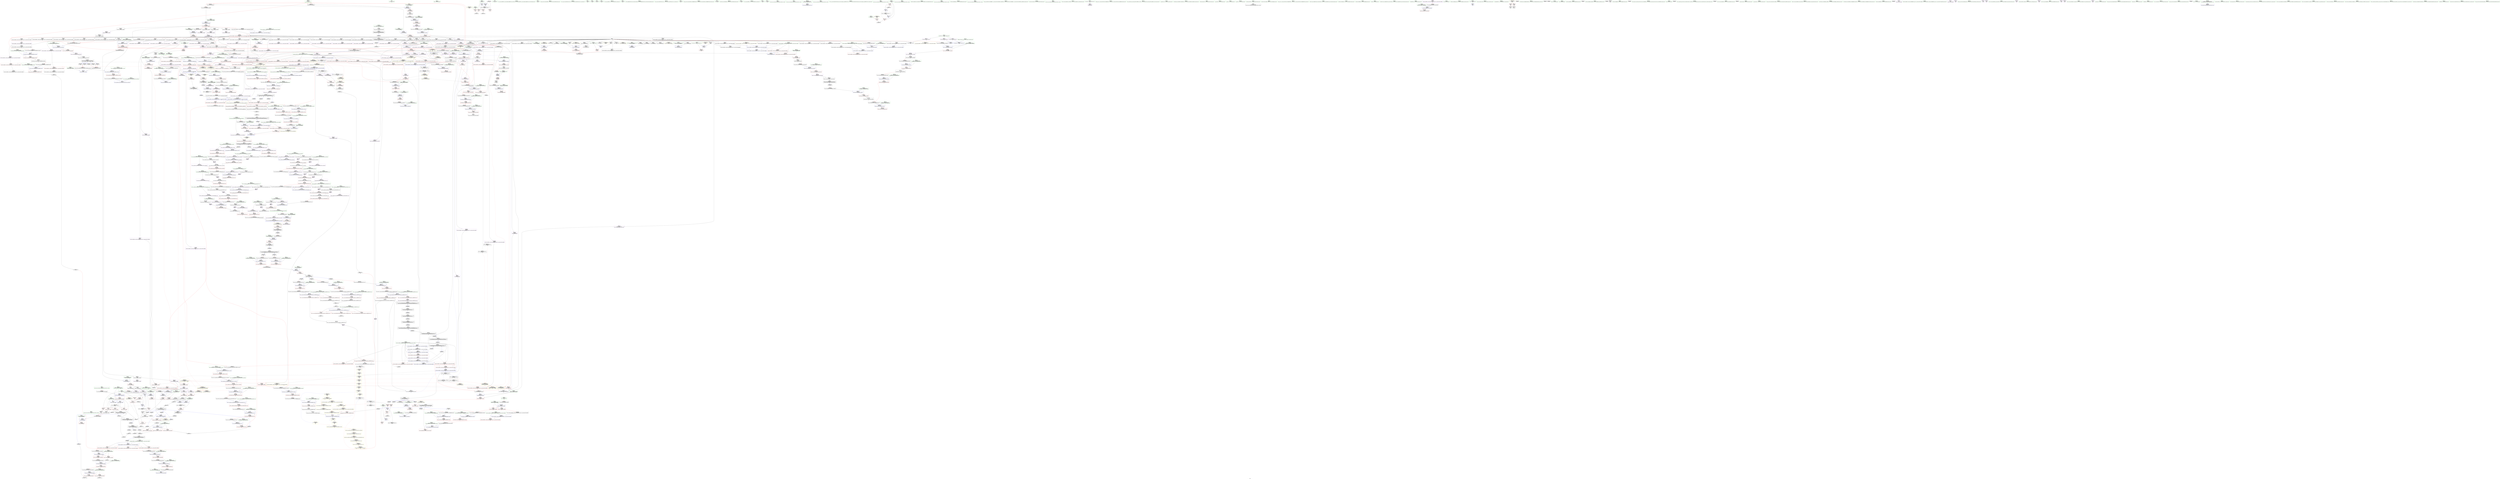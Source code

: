 digraph "SVFG" {
	label="SVFG";

	Node0x55f322612730 [shape=record,color=grey,label="{NodeID: 0\nNullPtr|{|<s33>95}}"];
	Node0x55f322612730 -> Node0x55f322858e60[style=solid];
	Node0x55f322612730 -> Node0x55f322858f60[style=solid];
	Node0x55f322612730 -> Node0x55f322859030[style=solid];
	Node0x55f322612730 -> Node0x55f322859100[style=solid];
	Node0x55f322612730 -> Node0x55f3228591d0[style=solid];
	Node0x55f322612730 -> Node0x55f3228592a0[style=solid];
	Node0x55f322612730 -> Node0x55f322859370[style=solid];
	Node0x55f322612730 -> Node0x55f322859440[style=solid];
	Node0x55f322612730 -> Node0x55f322859510[style=solid];
	Node0x55f322612730 -> Node0x55f3228595e0[style=solid];
	Node0x55f322612730 -> Node0x55f3228596b0[style=solid];
	Node0x55f322612730 -> Node0x55f322859780[style=solid];
	Node0x55f322612730 -> Node0x55f322859850[style=solid];
	Node0x55f322612730 -> Node0x55f322859920[style=solid];
	Node0x55f322612730 -> Node0x55f3228599f0[style=solid];
	Node0x55f322612730 -> Node0x55f322859ac0[style=solid];
	Node0x55f322612730 -> Node0x55f322859b90[style=solid];
	Node0x55f322612730 -> Node0x55f322859c60[style=solid];
	Node0x55f322612730 -> Node0x55f322859d30[style=solid];
	Node0x55f322612730 -> Node0x55f322859e00[style=solid];
	Node0x55f322612730 -> Node0x55f322859ed0[style=solid];
	Node0x55f322612730 -> Node0x55f322859fa0[style=solid];
	Node0x55f322612730 -> Node0x55f32285a070[style=solid];
	Node0x55f322612730 -> Node0x55f32285a140[style=solid];
	Node0x55f322612730 -> Node0x55f32285a210[style=solid];
	Node0x55f322612730 -> Node0x55f3228754e0[style=solid];
	Node0x55f322612730 -> Node0x55f322876b00[style=solid];
	Node0x55f322612730 -> Node0x55f322876bd0[style=solid];
	Node0x55f322612730 -> Node0x55f322876ca0[style=solid];
	Node0x55f322612730 -> Node0x55f322861190[style=solid];
	Node0x55f322612730 -> Node0x55f32289d750[style=solid];
	Node0x55f322612730 -> Node0x55f32289faf0[style=solid];
	Node0x55f322612730 -> Node0x55f3228a09f0[style=solid];
	Node0x55f322612730:s33 -> Node0x55f322951250[style=solid,color=red];
	Node0x55f322946320 [shape=record,color=black,label="{NodeID: 1882\n1345 = PHI(1349, )\n}"];
	Node0x55f322946320 -> Node0x55f32285f860[style=solid];
	Node0x55f32285ffb0 [shape=record,color=blue,label="{NodeID: 775\n549\<--545\n__p.addr\<--__p\n_ZNSt12_Vector_baseIiSaIiEE13_M_deallocateEPim\n}"];
	Node0x55f32285ffb0 -> Node0x55f32286e080[style=dashed];
	Node0x55f32285ffb0 -> Node0x55f32286e150[style=dashed];
	Node0x55f322856b00 [shape=record,color=purple,label="{NodeID: 443\n489\<--485\n_M_impl2\<--this1\n_ZNSt12_Vector_baseIiSaIiEED2Ev\n}"];
	Node0x55f32284a890 [shape=record,color=green,label="{NodeID: 111\n609\<--610\n.addr\<--.addr_field_insensitive\n_ZN9__gnu_cxx13new_allocatorIiE10deallocateEPim\n}"];
	Node0x55f32284a890 -> Node0x55f322860630[style=solid];
	Node0x55f322952040 [shape=record,color=black,label="{NodeID: 1993\n544 = PHI(485, 792, 811, )\n0th arg _ZNSt12_Vector_baseIiSaIiEE13_M_deallocateEPim }"];
	Node0x55f322952040 -> Node0x55f32285fee0[style=solid];
	Node0x55f322881320 [shape=record,color=blue,label="{NodeID: 886\n1501\<--1500\n__it.addr\<--__it\n_ZSt12__miter_baseIPiET_S1_\n}"];
	Node0x55f322881320 -> Node0x55f3228746e0[style=dashed];
	Node0x55f32286c4e0 [shape=record,color=red,label="{NodeID: 554\n248\<--168\n\<--p\nmain\n}"];
	Node0x55f32289eef0 [shape=record,color=grey,label="{NodeID: 1329\n498 = Binary(497, 120, )\n|{<s0>38}}"];
	Node0x55f32289eef0:s0 -> Node0x55f3229524e0[style=solid,color=red];
	Node0x55f32284f0c0 [shape=record,color=green,label="{NodeID: 222\n1359\<--1360\nagg.tmp\<--agg.tmp_field_insensitive\n_ZSt4copyISt13move_iteratorIPiES1_ET0_T_S4_S3_\n}"];
	Node0x55f32284f0c0 -> Node0x55f322853b50[style=solid];
	Node0x55f32284f0c0 -> Node0x55f32286a600[style=solid];
	Node0x55f322871f10 [shape=record,color=red,label="{NodeID: 665\n1076\<--1070\n\<--__p.addr\n_ZNSt16allocator_traitsISaIiEE7destroyIiEEvRS0_PT_\n|{<s0>91}}"];
	Node0x55f322871f10:s0 -> Node0x55f322947c00[style=solid,color=red];
	Node0x55f32285d090 [shape=record,color=black,label="{NodeID: 333\n835\<--693\n\<--this1\n_ZNSt6vectorIiSaIiEE17_M_realloc_insertIJRKiEEEvN9__gnu_cxx17__normal_iteratorIPiS1_EEDpOT_\n}"];
	Node0x55f32285d090 -> Node0x55f322868170[style=solid];
	Node0x55f32285d090 -> Node0x55f322868240[style=solid];
	Node0x55f32282c440 [shape=record,color=green,label="{NodeID: 1\n7\<--1\n__dso_handle\<--dummyObj\nGlob }"];
	Node0x55f322946460 [shape=record,color=black,label="{NodeID: 1883\n1373 = PHI(1412, )\n|{<s0>113}}"];
	Node0x55f322946460:s0 -> Node0x55f322948c00[style=solid,color=red];
	Node0x55f322860080 [shape=record,color=blue,label="{NodeID: 776\n551\<--546\n__n.addr\<--__n\n_ZNSt12_Vector_baseIiSaIiEE13_M_deallocateEPim\n}"];
	Node0x55f322860080 -> Node0x55f32286e220[style=dashed];
	Node0x55f3228780a0 [shape=record,color=yellow,style=double,label="{NodeID: 1551\n8V_1 = ENCHI(MR_8V_0)\npts\{1590000 \}\nFun[_ZNSt6vectorIiSaIiEEixEm]}"];
	Node0x55f3228780a0 -> Node0x55f32286bbf0[style=dashed];
	Node0x55f322856bd0 [shape=record,color=purple,label="{NodeID: 444\n490\<--485\n_M_end_of_storage\<--this1\n_ZNSt12_Vector_baseIiSaIiEED2Ev\n}"];
	Node0x55f322856bd0 -> Node0x55f32286dc70[style=solid];
	Node0x55f32284a960 [shape=record,color=green,label="{NodeID: 112\n618\<--619\n_ZdlPv\<--_ZdlPv_field_insensitive\n}"];
	Node0x55f322952320 [shape=record,color=black,label="{NodeID: 1994\n545 = PHI(488, 793, 815, )\n1st arg _ZNSt12_Vector_baseIiSaIiEE13_M_deallocateEPim }"];
	Node0x55f322952320 -> Node0x55f32285ffb0[style=solid];
	Node0x55f3228813f0 [shape=record,color=blue,label="{NodeID: 887\n1508\<--1507\nthis.addr\<--this\n_ZNKSt13move_iteratorIPiE4baseEv\n}"];
	Node0x55f3228813f0 -> Node0x55f3228747b0[style=dashed];
	Node0x55f32286c5b0 [shape=record,color=red,label="{NodeID: 555\n229\<--170\n\<--i10\nmain\n}"];
	Node0x55f32286c5b0 -> Node0x55f32285ada0[style=solid];
	Node0x55f32289f070 [shape=record,color=grey,label="{NodeID: 1330\n256 = Binary(255, 90, )\n}"];
	Node0x55f32289f070 -> Node0x55f322876210[style=solid];
	Node0x55f32284f190 [shape=record,color=green,label="{NodeID: 223\n1361\<--1362\nagg.tmp3\<--agg.tmp3_field_insensitive\n_ZSt4copyISt13move_iteratorIPiES1_ET0_T_S4_S3_\n}"];
	Node0x55f32284f190 -> Node0x55f322853c20[style=solid];
	Node0x55f32284f190 -> Node0x55f32286a6d0[style=solid];
	Node0x55f322871fe0 [shape=record,color=red,label="{NodeID: 666\n1088\<--1085\nthis1\<--this.addr\n_ZNKSt6vectorIiSaIiEE8max_sizeEv\n}"];
	Node0x55f322871fe0 -> Node0x55f32285e270[style=solid];
	Node0x55f32285d160 [shape=record,color=black,label="{NodeID: 334\n842\<--693\n\<--this1\n_ZNSt6vectorIiSaIiEE17_M_realloc_insertIJRKiEEEvN9__gnu_cxx17__normal_iteratorIPiS1_EEDpOT_\n}"];
	Node0x55f32285d160 -> Node0x55f322868310[style=solid];
	Node0x55f32285d160 -> Node0x55f3228683e0[style=solid];
	Node0x55f32282b710 [shape=record,color=green,label="{NodeID: 2\n8\<--1\n_ZSt4cout\<--dummyObj\nGlob }"];
	Node0x55f3229465a0 [shape=record,color=black,label="{NodeID: 1884\n1381 = PHI(1412, )\n|{<s0>113}}"];
	Node0x55f3229465a0:s0 -> Node0x55f322948d10[style=solid,color=red];
	Node0x55f322860150 [shape=record,color=blue,label="{NodeID: 777\n571\<--570\nthis.addr\<--this\n_ZNSt12_Vector_baseIiSaIiEE12_Vector_implD2Ev\n}"];
	Node0x55f322860150 -> Node0x55f32286e2f0[style=dashed];
	Node0x55f322856ca0 [shape=record,color=purple,label="{NodeID: 445\n492\<--485\n_M_impl3\<--this1\n_ZNSt12_Vector_baseIiSaIiEED2Ev\n}"];
	Node0x55f32284aa60 [shape=record,color=green,label="{NodeID: 113\n625\<--626\nthis.addr\<--this.addr_field_insensitive\n_ZNSaIiED2Ev\n}"];
	Node0x55f32284aa60 -> Node0x55f32286e7d0[style=solid];
	Node0x55f32284aa60 -> Node0x55f322860700[style=solid];
	Node0x55f3229524e0 [shape=record,color=black,label="{NodeID: 1995\n546 = PHI(498, 794, 827, )\n2nd arg _ZNSt12_Vector_baseIiSaIiEE13_M_deallocateEPim }"];
	Node0x55f3229524e0 -> Node0x55f322860080[style=solid];
	Node0x55f3228814c0 [shape=record,color=blue,label="{NodeID: 888\n1518\<--1516\nthis.addr\<--this\n_ZNSt13move_iteratorIPiEC2ES0_\n}"];
	Node0x55f3228814c0 -> Node0x55f322874950[style=dashed];
	Node0x55f32286c680 [shape=record,color=red,label="{NodeID: 556\n234\<--170\n\<--i10\nmain\n}"];
	Node0x55f32286c680 -> Node0x55f32285ae70[style=solid];
	Node0x55f32289f1f0 [shape=record,color=grey,label="{NodeID: 1331\n247 = Binary(246, 90, )\n}"];
	Node0x55f32284f260 [shape=record,color=green,label="{NodeID: 224\n1374\<--1375\n_ZSt12__miter_baseIPiEDTcl12__miter_basecldtfp_4baseEEESt13move_iteratorIT_E\<--_ZSt12__miter_baseIPiEDTcl12__miter_basecldtfp_4baseEEESt13move_iteratorIT_E_field_insensitive\n}"];
	Node0x55f3228720b0 [shape=record,color=red,label="{NodeID: 667\n1122\<--1102\n\<--retval\n_ZSt3maxImERKT_S2_S2_\n}"];
	Node0x55f3228720b0 -> Node0x55f32285e410[style=solid];
	Node0x55f32285d230 [shape=record,color=black,label="{NodeID: 335\n719\<--718\n\<--_M_impl\n_ZNSt6vectorIiSaIiEE17_M_realloc_insertIJRKiEEEvN9__gnu_cxx17__normal_iteratorIPiS1_EEDpOT_\n|{<s0>55}}"];
	Node0x55f32285d230:s0 -> Node0x55f322947580[style=solid,color=red];
	Node0x55f32282b7a0 [shape=record,color=green,label="{NodeID: 3\n9\<--1\n.str\<--dummyObj\nGlob }"];
	Node0x55f3229466e0 [shape=record,color=black,label="{NodeID: 1885\n1383 = PHI(1387, )\n}"];
	Node0x55f3229466e0 -> Node0x55f322853cf0[style=solid];
	Node0x55f322860220 [shape=record,color=blue,label="{NodeID: 778\n584\<--581\n__a.addr\<--__a\n_ZNSt16allocator_traitsISaIiEE10deallocateERS0_Pim\n}"];
	Node0x55f322860220 -> Node0x55f32286e3c0[style=dashed];
	Node0x55f322878290 [shape=record,color=yellow,style=double,label="{NodeID: 1553\n108V_1 = ENCHI(MR_108V_0)\npts\{481 \}\nFun[_ZNSt12_Vector_baseIiSaIiEED2Ev]}"];
	Node0x55f322878290 -> Node0x55f32285fa00[style=dashed];
	Node0x55f322856d70 [shape=record,color=purple,label="{NodeID: 446\n493\<--485\n_M_start4\<--this1\n_ZNSt12_Vector_baseIiSaIiEED2Ev\n}"];
	Node0x55f322856d70 -> Node0x55f32286dd40[style=solid];
	Node0x55f32284ab30 [shape=record,color=green,label="{NodeID: 114\n631\<--632\n_ZN9__gnu_cxx13new_allocatorIiED2Ev\<--_ZN9__gnu_cxx13new_allocatorIiED2Ev_field_insensitive\n}"];
	Node0x55f3229526a0 [shape=record,color=black,label="{NodeID: 1996\n581 = PHI(561, )\n0th arg _ZNSt16allocator_traitsISaIiEE10deallocateERS0_Pim }"];
	Node0x55f3229526a0 -> Node0x55f322860220[style=solid];
	Node0x55f322881590 [shape=record,color=blue,label="{NodeID: 889\n1520\<--1517\n__i.addr\<--__i\n_ZNSt13move_iteratorIPiEC2ES0_\n}"];
	Node0x55f322881590 -> Node0x55f322874a20[style=dashed];
	Node0x55f32286c750 [shape=record,color=red,label="{NodeID: 557\n242\<--170\n\<--i10\nmain\n}"];
	Node0x55f32286c750 -> Node0x55f32289e8f0[style=solid];
	Node0x55f32289f370 [shape=record,color=grey,label="{NodeID: 1332\n1475 = Binary(1474, 120, )\n}"];
	Node0x55f32289f370 -> Node0x55f322881180[style=solid];
	Node0x55f32284f360 [shape=record,color=green,label="{NodeID: 225\n1384\<--1385\n_ZSt14__copy_move_a2ILb1EPiS0_ET1_T0_S2_S1_\<--_ZSt14__copy_move_a2ILb1EPiS0_ET1_T0_S2_S1__field_insensitive\n}"];
	Node0x55f322872180 [shape=record,color=red,label="{NodeID: 668\n1110\<--1104\n\<--__a.addr\n_ZSt3maxImERKT_S2_S2_\n}"];
	Node0x55f322872180 -> Node0x55f3228724c0[style=solid];
	Node0x55f32285d300 [shape=record,color=black,label="{NodeID: 336\n770\<--769\n\<--_M_impl17\n_ZNSt6vectorIiSaIiEE17_M_realloc_insertIJRKiEEEvN9__gnu_cxx17__normal_iteratorIPiS1_EEDpOT_\n|{<s0>63}}"];
	Node0x55f32285d300:s0 -> Node0x55f3229486b0[style=solid,color=red];
	Node0x55f32282ba50 [shape=record,color=green,label="{NodeID: 4\n11\<--1\n.str.1\<--dummyObj\nGlob }"];
	Node0x55f322946820 [shape=record,color=black,label="{NodeID: 1886\n1401 = PHI(1448, )\n|{<s0>117}}"];
	Node0x55f322946820:s0 -> Node0x55f32294a2e0[style=solid,color=red];
	Node0x55f3228602f0 [shape=record,color=blue,label="{NodeID: 779\n586\<--582\n__p.addr\<--__p\n_ZNSt16allocator_traitsISaIiEE10deallocateERS0_Pim\n}"];
	Node0x55f3228602f0 -> Node0x55f32286e490[style=dashed];
	Node0x55f322878370 [shape=record,color=yellow,style=double,label="{NodeID: 1554\n110V_1 = ENCHI(MR_110V_0)\npts\{483 \}\nFun[_ZNSt12_Vector_baseIiSaIiEED2Ev]}"];
	Node0x55f322878370 -> Node0x55f32285fad0[style=dashed];
	Node0x55f322856e40 [shape=record,color=purple,label="{NodeID: 447\n502\<--485\n_M_impl5\<--this1\n_ZNSt12_Vector_baseIiSaIiEED2Ev\n|{<s0>39}}"];
	Node0x55f322856e40:s0 -> Node0x55f322953360[style=solid,color=red];
	Node0x55f32284f7a0 [shape=record,color=green,label="{NodeID: 115\n636\<--637\nthis.addr\<--this.addr_field_insensitive\n_ZN9__gnu_cxx13new_allocatorIiED2Ev\n}"];
	Node0x55f32284f7a0 -> Node0x55f32286e8a0[style=solid];
	Node0x55f32284f7a0 -> Node0x55f3228607d0[style=solid];
	Node0x55f3229527b0 [shape=record,color=black,label="{NodeID: 1997\n582 = PHI(562, )\n1st arg _ZNSt16allocator_traitsISaIiEE10deallocateERS0_Pim }"];
	Node0x55f3229527b0 -> Node0x55f3228602f0[style=solid];
	Node0x55f322881660 [shape=record,color=blue,label="{NodeID: 890\n1525\<--1526\n_M_current\<--\n_ZNSt13move_iteratorIPiEC2ES0_\n|{<s0>102}}"];
	Node0x55f322881660:s0 -> Node0x55f322903e90[style=dashed,color=blue];
	Node0x55f32286c820 [shape=record,color=red,label="{NodeID: 558\n225\<--223\n\<--call9\nmain\n}"];
	Node0x55f32286c820 -> Node0x55f322875ed0[style=solid];
	Node0x55f32289f4f0 [shape=record,color=grey,label="{NodeID: 1333\n1485 = Binary(120, 1484, )\n}"];
	Node0x55f32284f460 [shape=record,color=green,label="{NodeID: 226\n1391\<--1392\n__first.addr\<--__first.addr_field_insensitive\n_ZSt14__copy_move_a2ILb1EPiS0_ET1_T0_S2_S1_\n}"];
	Node0x55f32284f460 -> Node0x55f322873ab0[style=solid];
	Node0x55f32284f460 -> Node0x55f3228807c0[style=solid];
	Node0x55f322872250 [shape=record,color=red,label="{NodeID: 669\n1119\<--1104\n\<--__a.addr\n_ZSt3maxImERKT_S2_S2_\n}"];
	Node0x55f322872250 -> Node0x55f322863210[style=solid];
	Node0x55f32285d3d0 [shape=record,color=black,label="{NodeID: 337\n824\<--819\nsub.ptr.lhs.cast\<--\n_ZNSt6vectorIiSaIiEE17_M_realloc_insertIJRKiEEEvN9__gnu_cxx17__normal_iteratorIPiS1_EEDpOT_\n}"];
	Node0x55f32285d3d0 -> Node0x55f32289de70[style=solid];
	Node0x55f32282bae0 [shape=record,color=green,label="{NodeID: 5\n13\<--1\n.str.2\<--dummyObj\nGlob }"];
	Node0x55f322946960 [shape=record,color=black,label="{NodeID: 1887\n1405 = PHI(1448, )\n|{<s0>117}}"];
	Node0x55f322946960:s0 -> Node0x55f32294a3f0[style=solid,color=red];
	Node0x55f3228603c0 [shape=record,color=blue,label="{NodeID: 780\n588\<--583\n__n.addr\<--__n\n_ZNSt16allocator_traitsISaIiEE10deallocateERS0_Pim\n}"];
	Node0x55f3228603c0 -> Node0x55f32286e560[style=dashed];
	Node0x55f322878450 [shape=record,color=yellow,style=double,label="{NodeID: 1555\n8V_1 = ENCHI(MR_8V_0)\npts\{1590000 \}\nFun[_ZNSt12_Vector_baseIiSaIiEED2Ev]}"];
	Node0x55f322878450 -> Node0x55f32286dba0[style=dashed];
	Node0x55f322878450 -> Node0x55f32286dd40[style=dashed];
	Node0x55f322856f10 [shape=record,color=purple,label="{NodeID: 448\n512\<--485\n_M_impl6\<--this1\n_ZNSt12_Vector_baseIiSaIiEED2Ev\n|{<s0>40}}"];
	Node0x55f322856f10:s0 -> Node0x55f322953360[style=solid,color=red];
	Node0x55f32284f870 [shape=record,color=green,label="{NodeID: 116\n645\<--646\n__a.addr\<--__a.addr_field_insensitive\n_ZNSt16allocator_traitsISaIiEE9constructIiJRKiEEEvRS0_PT_DpOT0_\n}"];
	Node0x55f32284f870 -> Node0x55f32286e970[style=solid];
	Node0x55f32284f870 -> Node0x55f3228608a0[style=solid];
	Node0x55f3229528c0 [shape=record,color=black,label="{NodeID: 1998\n583 = PHI(563, )\n2nd arg _ZNSt16allocator_traitsISaIiEE10deallocateERS0_Pim }"];
	Node0x55f3229528c0 -> Node0x55f3228603c0[style=solid];
	Node0x55f322881730 [shape=record,color=blue,label="{NodeID: 891\n1532\<--1530\nthis.addr\<--this\n_ZN9__gnu_cxx13new_allocatorIiE7destroyIiEEvPT_\n}"];
	Node0x55f322881730 -> Node0x55f322874af0[style=dashed];
	Node0x55f32286c8f0 [shape=record,color=red,label="{NodeID: 559\n237\<--236\n\<--call16\nmain\n}"];
	Node0x55f32286c8f0 -> Node0x55f32289e770[style=solid];
	Node0x55f32289f670 [shape=record,color=grey,label="{NodeID: 1334\n89 = Binary(88, 90, )\n}"];
	Node0x55f32289f670 -> Node0x55f3228756b0[style=solid];
	Node0x55f32284f530 [shape=record,color=green,label="{NodeID: 227\n1393\<--1394\n__last.addr\<--__last.addr_field_insensitive\n_ZSt14__copy_move_a2ILb1EPiS0_ET1_T0_S2_S1_\n}"];
	Node0x55f32284f530 -> Node0x55f322873b80[style=solid];
	Node0x55f32284f530 -> Node0x55f322880890[style=solid];
	Node0x55f322872320 [shape=record,color=red,label="{NodeID: 670\n1112\<--1106\n\<--__b.addr\n_ZSt3maxImERKT_S2_S2_\n}"];
	Node0x55f322872320 -> Node0x55f322872590[style=solid];
	Node0x55f32285d4a0 [shape=record,color=black,label="{NodeID: 338\n825\<--823\nsub.ptr.rhs.cast\<--\n_ZNSt6vectorIiSaIiEE17_M_realloc_insertIJRKiEEEvN9__gnu_cxx17__normal_iteratorIPiS1_EEDpOT_\n}"];
	Node0x55f32285d4a0 -> Node0x55f32289de70[style=solid];
	Node0x55f32282bb70 [shape=record,color=green,label="{NodeID: 6\n15\<--1\n.str.3\<--dummyObj\nGlob }"];
	Node0x55f322946aa0 [shape=record,color=black,label="{NodeID: 1888\n1407 = PHI(1448, )\n|{<s0>117}}"];
	Node0x55f322946aa0:s0 -> Node0x55f32294a500[style=solid,color=red];
	Node0x55f322860490 [shape=record,color=blue,label="{NodeID: 781\n605\<--602\nthis.addr\<--this\n_ZN9__gnu_cxx13new_allocatorIiE10deallocateEPim\n}"];
	Node0x55f322860490 -> Node0x55f32286e630[style=dashed];
	Node0x55f322878530 [shape=record,color=yellow,style=double,label="{NodeID: 1556\n42V_1 = ENCHI(MR_42V_0)\npts\{1590002 \}\nFun[_ZNSt12_Vector_baseIiSaIiEED2Ev]}"];
	Node0x55f322878530 -> Node0x55f32286dc70[style=dashed];
	Node0x55f322856fe0 [shape=record,color=purple,label="{NodeID: 449\n560\<--556\n_M_impl\<--this1\n_ZNSt12_Vector_baseIiSaIiEE13_M_deallocateEPim\n}"];
	Node0x55f322856fe0 -> Node0x55f32285bde0[style=solid];
	Node0x55f32284f940 [shape=record,color=green,label="{NodeID: 117\n647\<--648\n__p.addr\<--__p.addr_field_insensitive\n_ZNSt16allocator_traitsISaIiEE9constructIiJRKiEEEvRS0_PT_DpOT0_\n}"];
	Node0x55f32284f940 -> Node0x55f32286ea40[style=solid];
	Node0x55f32284f940 -> Node0x55f322860970[style=solid];
	Node0x55f3229529d0 [shape=record,color=black,label="{NodeID: 1999\n876 = PHI(655, )\n0th arg _ZN9__gnu_cxx13new_allocatorIiE9constructIiJRKiEEEvPT_DpOT0_ }"];
	Node0x55f3229529d0 -> Node0x55f322861b50[style=solid];
	Node0x55f322881800 [shape=record,color=blue,label="{NodeID: 892\n1534\<--1531\n__p.addr\<--__p\n_ZN9__gnu_cxx13new_allocatorIiE7destroyIiEEvPT_\n}"];
	Node0x55f32286c9c0 [shape=record,color=red,label="{NodeID: 560\n277\<--274\nthis1\<--this.addr\n_ZNSt6vectorIiSaIiEEC2Ev\n}"];
	Node0x55f32286c9c0 -> Node0x55f32285af40[style=solid];
	Node0x55f32289f7f0 [shape=record,color=grey,label="{NodeID: 1335\n119 = Binary(118, 120, )\n}"];
	Node0x55f32289f7f0 -> Node0x55f32285a990[style=solid];
	Node0x55f32284f600 [shape=record,color=green,label="{NodeID: 228\n1395\<--1396\n__result.addr\<--__result.addr_field_insensitive\n_ZSt14__copy_move_a2ILb1EPiS0_ET1_T0_S2_S1_\n}"];
	Node0x55f32284f600 -> Node0x55f322873c50[style=solid];
	Node0x55f32284f600 -> Node0x55f322880960[style=solid];
	Node0x55f3228723f0 [shape=record,color=red,label="{NodeID: 671\n1116\<--1106\n\<--__b.addr\n_ZSt3maxImERKT_S2_S2_\n}"];
	Node0x55f3228723f0 -> Node0x55f322863140[style=solid];
	Node0x55f32285d570 [shape=record,color=black,label="{NodeID: 339\n866\<--865\n\<--this1\n_ZNSt6vectorIiSaIiEE3endEv\n}"];
	Node0x55f32285d570 -> Node0x55f322868580[style=solid];
	Node0x55f32285d570 -> Node0x55f322868650[style=solid];
	Node0x55f32282c570 [shape=record,color=green,label="{NodeID: 7\n17\<--1\nstdin\<--dummyObj\nGlob }"];
	Node0x55f322946be0 [shape=record,color=black,label="{NodeID: 1889\n1408 = PHI(1425, )\n}"];
	Node0x55f322946be0 -> Node0x55f322853dc0[style=solid];
	Node0x55f322860560 [shape=record,color=blue,label="{NodeID: 782\n607\<--603\n__p.addr\<--__p\n_ZN9__gnu_cxx13new_allocatorIiE10deallocateEPim\n}"];
	Node0x55f322860560 -> Node0x55f32286e700[style=dashed];
	Node0x55f3228570b0 [shape=record,color=purple,label="{NodeID: 450\n689\<--669\ncoerce.dive\<--__position\n_ZNSt6vectorIiSaIiEE17_M_realloc_insertIJRKiEEEvN9__gnu_cxx17__normal_iteratorIPiS1_EEDpOT_\n}"];
	Node0x55f3228570b0 -> Node0x55f322860b10[style=solid];
	Node0x55f32284fa10 [shape=record,color=green,label="{NodeID: 118\n649\<--650\n__args.addr\<--__args.addr_field_insensitive\n_ZNSt16allocator_traitsISaIiEE9constructIiJRKiEEEvRS0_PT_DpOT0_\n}"];
	Node0x55f32284fa10 -> Node0x55f32286eb10[style=solid];
	Node0x55f32284fa10 -> Node0x55f322860a40[style=solid];
	Node0x55f322952ae0 [shape=record,color=black,label="{NodeID: 2000\n877 = PHI(656, )\n1st arg _ZN9__gnu_cxx13new_allocatorIiE9constructIiJRKiEEEvPT_DpOT0_ }"];
	Node0x55f322952ae0 -> Node0x55f322861c20[style=solid];
	Node0x55f32286ca90 [shape=record,color=red,label="{NodeID: 561\n304\<--296\nthis1\<--this.addr\n_ZNSt6vectorIiSaIiEE9push_backERKi\n|{|<s5>25|<s6>26}}"];
	Node0x55f32286ca90 -> Node0x55f32285b010[style=solid];
	Node0x55f32286ca90 -> Node0x55f32285b0e0[style=solid];
	Node0x55f32286ca90 -> Node0x55f32285b1b0[style=solid];
	Node0x55f32286ca90 -> Node0x55f32285b280[style=solid];
	Node0x55f32286ca90 -> Node0x55f32285b350[style=solid];
	Node0x55f32286ca90:s5 -> Node0x55f3229537e0[style=solid,color=red];
	Node0x55f32286ca90:s6 -> Node0x55f322954300[style=solid,color=red];
	Node0x55f32289f970 [shape=record,color=grey,label="{NodeID: 1336\n118 = Binary(116, 117, )\n}"];
	Node0x55f32289f970 -> Node0x55f32289f7f0[style=solid];
	Node0x55f322857aa0 [shape=record,color=green,label="{NodeID: 229\n1402\<--1403\n_ZSt12__niter_baseIPiET_S1_\<--_ZSt12__niter_baseIPiET_S1__field_insensitive\n}"];
	Node0x55f3228724c0 [shape=record,color=red,label="{NodeID: 672\n1111\<--1110\n\<--\n_ZSt3maxImERKT_S2_S2_\n}"];
	Node0x55f3228724c0 -> Node0x55f3228a0cf0[style=solid];
	Node0x55f32285d640 [shape=record,color=black,label="{NodeID: 340\n858\<--873\n_ZNSt6vectorIiSaIiEE3endEv_ret\<--\n_ZNSt6vectorIiSaIiEE3endEv\n|{<s0>25}}"];
	Node0x55f32285d640:s0 -> Node0x55f32294e4d0[style=solid,color=blue];
	Node0x55f32282c630 [shape=record,color=green,label="{NodeID: 8\n18\<--1\n.str.4\<--dummyObj\nGlob }"];
	Node0x55f322946d20 [shape=record,color=black,label="{NodeID: 1890\n1418 = PHI(1506, )\n|{<s0>119}}"];
	Node0x55f322946d20:s0 -> Node0x55f322955850[style=solid,color=red];
	Node0x55f322860630 [shape=record,color=blue,label="{NodeID: 783\n609\<--604\n.addr\<--\n_ZN9__gnu_cxx13new_allocatorIiE10deallocateEPim\n}"];
	Node0x55f322857180 [shape=record,color=purple,label="{NodeID: 451\n703\<--679\ncoerce.dive3\<--ref.tmp\n_ZNSt6vectorIiSaIiEE17_M_realloc_insertIJRKiEEEvN9__gnu_cxx17__normal_iteratorIPiS1_EEDpOT_\n}"];
	Node0x55f322857180 -> Node0x55f322860e50[style=solid];
	Node0x55f32284fae0 [shape=record,color=green,label="{NodeID: 119\n659\<--660\n_ZSt7forwardIRKiEOT_RNSt16remove_referenceIS2_E4typeE\<--_ZSt7forwardIRKiEOT_RNSt16remove_referenceIS2_E4typeE_field_insensitive\n}"];
	Node0x55f322952bf0 [shape=record,color=black,label="{NodeID: 2001\n878 = PHI(658, )\n2nd arg _ZN9__gnu_cxx13new_allocatorIiE9constructIiJRKiEEEvPT_DpOT0_ }"];
	Node0x55f322952bf0 -> Node0x55f322861cf0[style=solid];
	Node0x55f32286cb60 [shape=record,color=red,label="{NodeID: 562\n322\<--298\n\<--__x.addr\n_ZNSt6vectorIiSaIiEE9push_backERKi\n|{<s0>24}}"];
	Node0x55f32286cb60:s0 -> Node0x55f322947820[style=solid,color=red];
	Node0x55f32289faf0 [shape=record,color=grey,label="{NodeID: 1337\n558 = cmp(557, 3, )\n}"];
	Node0x55f322857b60 [shape=record,color=green,label="{NodeID: 230\n1409\<--1410\n_ZSt13__copy_move_aILb1EPiS0_ET1_T0_S2_S1_\<--_ZSt13__copy_move_aILb1EPiS0_ET1_T0_S2_S1__field_insensitive\n}"];
	Node0x55f322872590 [shape=record,color=red,label="{NodeID: 673\n1113\<--1112\n\<--\n_ZSt3maxImERKT_S2_S2_\n}"];
	Node0x55f322872590 -> Node0x55f3228a0cf0[style=solid];
	Node0x55f32285d710 [shape=record,color=black,label="{NodeID: 341\n890\<--889\n\<--\n_ZN9__gnu_cxx13new_allocatorIiE9constructIiJRKiEEEvPT_DpOT0_\n}"];
	Node0x55f32285d710 -> Node0x55f32285d7e0[style=solid];
	Node0x55f32282c6f0 [shape=record,color=green,label="{NodeID: 9\n20\<--1\n.str.5\<--dummyObj\nGlob }"];
	Node0x55f322946e60 [shape=record,color=black,label="{NodeID: 1891\n1421 = PHI(1499, )\n}"];
	Node0x55f322946e60 -> Node0x55f322853e90[style=solid];
	Node0x55f322860700 [shape=record,color=blue,label="{NodeID: 784\n625\<--624\nthis.addr\<--this\n_ZNSaIiED2Ev\n}"];
	Node0x55f322860700 -> Node0x55f32286e7d0[style=dashed];
	Node0x55f322857250 [shape=record,color=purple,label="{NodeID: 452\n718\<--717\n_M_impl\<--\n_ZNSt6vectorIiSaIiEE17_M_realloc_insertIJRKiEEEvN9__gnu_cxx17__normal_iteratorIPiS1_EEDpOT_\n}"];
	Node0x55f322857250 -> Node0x55f32285d230[style=solid];
	Node0x55f32284fbe0 [shape=record,color=green,label="{NodeID: 120\n662\<--663\n_ZN9__gnu_cxx13new_allocatorIiE9constructIiJRKiEEEvPT_DpOT0_\<--_ZN9__gnu_cxx13new_allocatorIiE9constructIiJRKiEEEvPT_DpOT0__field_insensitive\n}"];
	Node0x55f322952d00 [shape=record,color=black,label="{NodeID: 2002\n103 = PHI(59, 158, 921, 921, 921, 921, )\n0th arg _ZNKSt6vectorIiSaIiEE4sizeEv }"];
	Node0x55f322952d00 -> Node0x55f322875780[style=solid];
	Node0x55f32286cc30 [shape=record,color=red,label="{NodeID: 563\n338\<--298\n\<--__x.addr\n_ZNSt6vectorIiSaIiEE9push_backERKi\n|{<s0>26}}"];
	Node0x55f32286cc30:s0 -> Node0x55f322954580[style=solid,color=red];
	Node0x55f32289fc70 [shape=record,color=grey,label="{NodeID: 1338\n950 = cmp(948, 949, )\n}"];
	Node0x55f322857c60 [shape=record,color=green,label="{NodeID: 231\n1414\<--1415\n__it\<--__it_field_insensitive\n_ZSt12__miter_baseIPiEDTcl12__miter_basecldtfp_4baseEEESt13move_iteratorIT_E\n|{|<s1>118}}"];
	Node0x55f322857c60 -> Node0x55f32286aae0[style=solid];
	Node0x55f322857c60:s1 -> Node0x55f322955410[style=solid,color=red];
	Node0x55f322872660 [shape=record,color=red,label="{NodeID: 674\n1129\<--1126\n\<--__a.addr\n_ZNSt16allocator_traitsISaIiEE8max_sizeERKS0_\n}"];
	Node0x55f322872660 -> Node0x55f32285e4e0[style=solid];
	Node0x55f32285d7e0 [shape=record,color=black,label="{NodeID: 342\n891\<--890\n\<--\n_ZN9__gnu_cxx13new_allocatorIiE9constructIiJRKiEEEvPT_DpOT0_\n}"];
	Node0x55f32285d7e0 -> Node0x55f322861dc0[style=solid];
	Node0x55f32282c7b0 [shape=record,color=green,label="{NodeID: 10\n22\<--1\nstdout\<--dummyObj\nGlob }"];
	Node0x55f322946fa0 [shape=record,color=black,label="{NodeID: 1892\n1444 = PHI(1455, )\n}"];
	Node0x55f322946fa0 -> Node0x55f322853f60[style=solid];
	Node0x55f3228607d0 [shape=record,color=blue,label="{NodeID: 785\n636\<--635\nthis.addr\<--this\n_ZN9__gnu_cxx13new_allocatorIiED2Ev\n}"];
	Node0x55f3228607d0 -> Node0x55f32286e8a0[style=dashed];
	Node0x55f322857320 [shape=record,color=purple,label="{NodeID: 453\n728\<--727\n_M_impl7\<--\n_ZNSt6vectorIiSaIiEE17_M_realloc_insertIJRKiEEEvN9__gnu_cxx17__normal_iteratorIPiS1_EEDpOT_\n}"];
	Node0x55f32284fce0 [shape=record,color=green,label="{NodeID: 121\n669\<--670\n__position\<--__position_field_insensitive\n_ZNSt6vectorIiSaIiEE17_M_realloc_insertIJRKiEEEvN9__gnu_cxx17__normal_iteratorIPiS1_EEDpOT_\n|{|<s1>52|<s2>56|<s3>59}}"];
	Node0x55f32284fce0 -> Node0x55f3228570b0[style=solid];
	Node0x55f32284fce0:s1 -> Node0x55f322948160[style=solid,color=red];
	Node0x55f32284fce0:s2 -> Node0x55f322949f40[style=solid,color=red];
	Node0x55f32284fce0:s3 -> Node0x55f322949f40[style=solid,color=red];
	Node0x55f322953250 [shape=record,color=black,label="{NodeID: 2003\n414 = PHI(396, )\n0th arg _ZNSt12_Vector_baseIiSaIiEE12_Vector_implC2Ev }"];
	Node0x55f322953250 -> Node0x55f322876a30[style=solid];
	Node0x55f32286cd00 [shape=record,color=red,label="{NodeID: 564\n308\<--307\n\<--_M_finish\n_ZNSt6vectorIiSaIiEE9push_backERKi\n}"];
	Node0x55f32286cd00 -> Node0x55f3228a00f0[style=solid];
	Node0x55f32289fdf0 [shape=record,color=grey,label="{NodeID: 1339\n946 = cmp(944, 945, )\n}"];
	Node0x55f322857d30 [shape=record,color=green,label="{NodeID: 232\n1419\<--1420\n_ZNKSt13move_iteratorIPiE4baseEv\<--_ZNKSt13move_iteratorIPiE4baseEv_field_insensitive\n}"];
	Node0x55f322872730 [shape=record,color=red,label="{NodeID: 675\n1140\<--1137\nthis1\<--this.addr\n_ZNKSt12_Vector_baseIiSaIiEE19_M_get_Tp_allocatorEv\n}"];
	Node0x55f322872730 -> Node0x55f322868e70[style=solid];
	Node0x55f3228deeb0 [shape=record,color=yellow,style=double,label="{NodeID: 1450\n4V_1 = ENCHI(MR_4V_0)\npts\{1208 \}\nFun[_ZSt34__uninitialized_move_if_noexcept_aIPiS0_SaIiEET0_T_S3_S2_RT1_]|{<s0>90}}"];
	Node0x55f3228deeb0:s0 -> Node0x55f3228dccc0[style=dashed,color=red];
	Node0x55f32285d8b0 [shape=record,color=black,label="{NodeID: 343\n897\<--902\n_ZSt7forwardIRKiEOT_RNSt16remove_referenceIS2_E4typeE_ret\<--\n_ZSt7forwardIRKiEOT_RNSt16remove_referenceIS2_E4typeE\n|{<s0>48|<s1>54|<s2>74}}"];
	Node0x55f32285d8b0:s0 -> Node0x55f32294eb60[style=solid,color=blue];
	Node0x55f32285d8b0:s1 -> Node0x55f32294f110[style=solid,color=blue];
	Node0x55f32285d8b0:s2 -> Node0x55f32294e390[style=solid,color=blue];
	Node0x55f32282c8b0 [shape=record,color=green,label="{NodeID: 11\n23\<--1\n.str.6\<--dummyObj\nGlob }"];
	Node0x55f3229470e0 [shape=record,color=black,label="{NodeID: 1893\n450 = PHI(366, 787, 807, )\n1st arg _ZSt8_DestroyIPiiEvT_S1_RSaIT0_E }"];
	Node0x55f3229470e0 -> Node0x55f322876fe0[style=solid];
	Node0x55f3228608a0 [shape=record,color=blue,label="{NodeID: 786\n645\<--642\n__a.addr\<--__a\n_ZNSt16allocator_traitsISaIiEE9constructIiJRKiEEEvRS0_PT_DpOT0_\n}"];
	Node0x55f3228608a0 -> Node0x55f32286e970[style=dashed];
	Node0x55f3228573f0 [shape=record,color=purple,label="{NodeID: 454\n729\<--727\n_M_start\<--\n_ZNSt6vectorIiSaIiEE17_M_realloc_insertIJRKiEEEvN9__gnu_cxx17__normal_iteratorIPiS1_EEDpOT_\n}"];
	Node0x55f3228573f0 -> Node0x55f32286fe90[style=solid];
	Node0x55f32284fdb0 [shape=record,color=green,label="{NodeID: 122\n671\<--672\nthis.addr\<--this.addr_field_insensitive\n_ZNSt6vectorIiSaIiEE17_M_realloc_insertIJRKiEEEvN9__gnu_cxx17__normal_iteratorIPiS1_EEDpOT_\n}"];
	Node0x55f32284fdb0 -> Node0x55f32286ebe0[style=solid];
	Node0x55f32284fdb0 -> Node0x55f322860be0[style=solid];
	Node0x55f322953360 [shape=record,color=black,label="{NodeID: 2004\n570 = PHI(502, 512, )\n0th arg _ZNSt12_Vector_baseIiSaIiEE12_Vector_implD2Ev }"];
	Node0x55f322953360 -> Node0x55f322860150[style=solid];
	Node0x55f32286cdd0 [shape=record,color=red,label="{NodeID: 565\n312\<--311\n\<--_M_end_of_storage\n_ZNSt6vectorIiSaIiEE9push_backERKi\n}"];
	Node0x55f32286cdd0 -> Node0x55f3228a00f0[style=solid];
	Node0x55f32289ff70 [shape=record,color=grey,label="{NodeID: 1340\n928 = cmp(926, 927, )\n}"];
	Node0x55f322857e30 [shape=record,color=green,label="{NodeID: 233\n1422\<--1423\n_ZSt12__miter_baseIPiET_S1_\<--_ZSt12__miter_baseIPiET_S1__field_insensitive\n}"];
	Node0x55f322872800 [shape=record,color=red,label="{NodeID: 676\n1149\<--1146\nthis1\<--this.addr\n_ZNK9__gnu_cxx13new_allocatorIiE8max_sizeEv\n}"];
	Node0x55f3228def90 [shape=record,color=yellow,style=double,label="{NodeID: 1451\n29V_1 = ENCHI(MR_29V_0)\npts\{163 \}\nFun[_ZNSt6vectorIiSaIiEE9push_backERKi]|{<s0>24|<s1>26}}"];
	Node0x55f3228def90:s0 -> Node0x55f3228cf990[style=dashed,color=red];
	Node0x55f3228def90:s1 -> Node0x55f3228e3bc0[style=dashed,color=red];
	Node0x55f32285d980 [shape=record,color=black,label="{NodeID: 344\n904\<--956\n_ZNKSt6vectorIiSaIiEE12_M_check_lenEmPKc_ret\<--cond\n_ZNKSt6vectorIiSaIiEE12_M_check_lenEmPKc\n|{<s0>50}}"];
	Node0x55f32285d980:s0 -> Node0x55f32294ec70[style=solid,color=blue];
	Node0x55f32282c9b0 [shape=record,color=green,label="{NodeID: 12\n25\<--1\n.str.7\<--dummyObj\nGlob }"];
	Node0x55f3229473c0 [shape=record,color=black,label="{NodeID: 1894\n451 = PHI(368, 789, 809, )\n2nd arg _ZSt8_DestroyIPiiEvT_S1_RSaIT0_E }"];
	Node0x55f3229473c0 -> Node0x55f3228770b0[style=solid];
	Node0x55f322860970 [shape=record,color=blue,label="{NodeID: 787\n647\<--643\n__p.addr\<--__p\n_ZNSt16allocator_traitsISaIiEE9constructIiJRKiEEEvRS0_PT_DpOT0_\n}"];
	Node0x55f322860970 -> Node0x55f32286ea40[style=dashed];
	Node0x55f3228db190 [shape=record,color=yellow,style=double,label="{NodeID: 1562\n314V_1 = ENCHI(MR_314V_0)\npts\{14150000 \}\nFun[_ZNKSt13move_iteratorIPiE4baseEv]}"];
	Node0x55f3228db190 -> Node0x55f322874880[style=dashed];
	Node0x55f3228574c0 [shape=record,color=purple,label="{NodeID: 455\n743\<--742\nincdec.ptr\<--\n_ZNSt6vectorIiSaIiEE17_M_realloc_insertIJRKiEEEvN9__gnu_cxx17__normal_iteratorIPiS1_EEDpOT_\n}"];
	Node0x55f3228574c0 -> Node0x55f322861330[style=solid];
	Node0x55f32284fe80 [shape=record,color=green,label="{NodeID: 123\n673\<--674\n__args.addr\<--__args.addr_field_insensitive\n_ZNSt6vectorIiSaIiEE17_M_realloc_insertIJRKiEEEvN9__gnu_cxx17__normal_iteratorIPiS1_EEDpOT_\n}"];
	Node0x55f32284fe80 -> Node0x55f32286ecb0[style=solid];
	Node0x55f32284fe80 -> Node0x55f322860cb0[style=solid];
	Node0x55f3229534b0 [shape=record,color=black,label="{NodeID: 2005\n1456 = PHI(1441, )\n0th arg _ZNSt11__copy_moveILb1ELb1ESt26random_access_iterator_tagE8__copy_mIiEEPT_PKS3_S6_S4_ }"];
	Node0x55f3229534b0 -> Node0x55f322880f10[style=solid];
	Node0x55f32286cea0 [shape=record,color=red,label="{NodeID: 566\n321\<--320\n\<--_M_finish5\n_ZNSt6vectorIiSaIiEE9push_backERKi\n|{<s0>24}}"];
	Node0x55f32286cea0:s0 -> Node0x55f3229476d0[style=solid,color=red];
	Node0x55f3228a00f0 [shape=record,color=grey,label="{NodeID: 1341\n313 = cmp(308, 312, )\n}"];
	Node0x55f322857f30 [shape=record,color=green,label="{NodeID: 234\n1429\<--1430\n__first.addr\<--__first.addr_field_insensitive\n_ZSt13__copy_move_aILb1EPiS0_ET1_T0_S2_S1_\n}"];
	Node0x55f322857f30 -> Node0x55f322873d20[style=solid];
	Node0x55f322857f30 -> Node0x55f322880b00[style=solid];
	Node0x55f3228728d0 [shape=record,color=red,label="{NodeID: 677\n1161\<--1155\nthis1\<--this.addr\n_ZN9__gnu_cxx17__normal_iteratorIPiSt6vectorIiSaIiEEEC2ERKS1_\n}"];
	Node0x55f3228728d0 -> Node0x55f322868f40[style=solid];
	Node0x55f32285da50 [shape=record,color=black,label="{NodeID: 345\n973\<--969\nsub.ptr.lhs.cast\<--\n_ZN9__gnu_cxxmiIPiSt6vectorIiSaIiEEEENS_17__normal_iteratorIT_T0_E15difference_typeERKS8_SB_\n}"];
	Node0x55f32285da50 -> Node0x55f32289e170[style=solid];
	Node0x55f32282cab0 [shape=record,color=green,label="{NodeID: 13\n27\<--1\n.str.8\<--dummyObj\nGlob }"];
	Node0x55f322947580 [shape=record,color=black,label="{NodeID: 1895\n642 = PHI(317, 719, )\n0th arg _ZNSt16allocator_traitsISaIiEE9constructIiJRKiEEEvRS0_PT_DpOT0_ }"];
	Node0x55f322947580 -> Node0x55f3228608a0[style=solid];
	Node0x55f322860a40 [shape=record,color=blue,label="{NodeID: 788\n649\<--644\n__args.addr\<--__args\n_ZNSt16allocator_traitsISaIiEE9constructIiJRKiEEEvRS0_PT_DpOT0_\n}"];
	Node0x55f322860a40 -> Node0x55f32286eb10[style=dashed];
	Node0x55f322857590 [shape=record,color=purple,label="{NodeID: 456\n748\<--747\n_M_impl13\<--\n_ZNSt6vectorIiSaIiEE17_M_realloc_insertIJRKiEEEvN9__gnu_cxx17__normal_iteratorIPiS1_EEDpOT_\n}"];
	Node0x55f32284ff50 [shape=record,color=green,label="{NodeID: 124\n675\<--676\n__len\<--__len_field_insensitive\n_ZNSt6vectorIiSaIiEE17_M_realloc_insertIJRKiEEEvN9__gnu_cxx17__normal_iteratorIPiS1_EEDpOT_\n}"];
	Node0x55f32284ff50 -> Node0x55f32286ed80[style=solid];
	Node0x55f32284ff50 -> Node0x55f32286ee50[style=solid];
	Node0x55f32284ff50 -> Node0x55f32286ef20[style=solid];
	Node0x55f32284ff50 -> Node0x55f322860d80[style=solid];
	Node0x55f3229535c0 [shape=record,color=black,label="{NodeID: 2006\n1457 = PHI(1442, )\n1st arg _ZNSt11__copy_moveILb1ELb1ESt26random_access_iterator_tagE8__copy_mIiEEPT_PKS3_S6_S4_ }"];
	Node0x55f3229535c0 -> Node0x55f322880fe0[style=solid];
	Node0x55f32286cf70 [shape=record,color=red,label="{NodeID: 567\n329\<--328\n\<--_M_finish7\n_ZNSt6vectorIiSaIiEE9push_backERKi\n}"];
	Node0x55f32286cf70 -> Node0x55f322856140[style=solid];
	Node0x55f3228a0270 [shape=record,color=grey,label="{NodeID: 1342\n1199 = cmp(1197, 1198, )\n}"];
	Node0x55f322858000 [shape=record,color=green,label="{NodeID: 235\n1431\<--1432\n__last.addr\<--__last.addr_field_insensitive\n_ZSt13__copy_move_aILb1EPiS0_ET1_T0_S2_S1_\n}"];
	Node0x55f322858000 -> Node0x55f322873df0[style=solid];
	Node0x55f322858000 -> Node0x55f322880bd0[style=solid];
	Node0x55f3228729a0 [shape=record,color=red,label="{NodeID: 678\n1163\<--1157\n\<--__i.addr\n_ZN9__gnu_cxx17__normal_iteratorIPiSt6vectorIiSaIiEEEC2ERKS1_\n}"];
	Node0x55f3228729a0 -> Node0x55f322872a70[style=solid];
	Node0x55f32285db20 [shape=record,color=black,label="{NodeID: 346\n974\<--972\nsub.ptr.rhs.cast\<--\n_ZN9__gnu_cxxmiIPiSt6vectorIiSaIiEEEENS_17__normal_iteratorIT_T0_E15difference_typeERKS8_SB_\n}"];
	Node0x55f32285db20 -> Node0x55f32289e170[style=solid];
	Node0x55f32282cbb0 [shape=record,color=green,label="{NodeID: 14\n30\<--1\n\<--dummyObj\nCan only get source location for instruction, argument, global var or function.}"];
	Node0x55f3229476d0 [shape=record,color=black,label="{NodeID: 1896\n643 = PHI(321, 722, )\n1st arg _ZNSt16allocator_traitsISaIiEE9constructIiJRKiEEEvRS0_PT_DpOT0_ }"];
	Node0x55f3229476d0 -> Node0x55f322860970[style=solid];
	Node0x55f322860b10 [shape=record,color=blue,label="{NodeID: 789\n689\<--667\ncoerce.dive\<--__position.coerce\n_ZNSt6vectorIiSaIiEE17_M_realloc_insertIJRKiEEEvN9__gnu_cxx17__normal_iteratorIPiS1_EEDpOT_\n|{|<s2>52}}"];
	Node0x55f322860b10 -> Node0x55f32286ff60[style=dashed];
	Node0x55f322860b10 -> Node0x55f322870030[style=dashed];
	Node0x55f322860b10:s2 -> Node0x55f3228dbd40[style=dashed,color=red];
	Node0x55f322857660 [shape=record,color=purple,label="{NodeID: 457\n749\<--747\n_M_finish\<--\n_ZNSt6vectorIiSaIiEE17_M_realloc_insertIJRKiEEEvN9__gnu_cxx17__normal_iteratorIPiS1_EEDpOT_\n}"];
	Node0x55f322857660 -> Node0x55f322870100[style=solid];
	Node0x55f322850020 [shape=record,color=green,label="{NodeID: 125\n677\<--678\n__elems_before\<--__elems_before_field_insensitive\n_ZNSt6vectorIiSaIiEE17_M_realloc_insertIJRKiEEEvN9__gnu_cxx17__normal_iteratorIPiS1_EEDpOT_\n}"];
	Node0x55f322850020 -> Node0x55f32286eff0[style=solid];
	Node0x55f322850020 -> Node0x55f32286f0c0[style=solid];
	Node0x55f322850020 -> Node0x55f322860f20[style=solid];
	Node0x55f3229536d0 [shape=record,color=black,label="{NodeID: 2007\n1458 = PHI(1443, )\n2nd arg _ZNSt11__copy_moveILb1ELb1ESt26random_access_iterator_tagE8__copy_mIiEEPT_PKS3_S6_S4_ }"];
	Node0x55f3229536d0 -> Node0x55f3228810b0[style=solid];
	Node0x55f32286d040 [shape=record,color=red,label="{NodeID: 568\n340\<--339\n\<--coerce.dive8\n_ZNSt6vectorIiSaIiEE9push_backERKi\n|{<s0>26}}"];
	Node0x55f32286d040:s0 -> Node0x55f322954440[style=solid,color=red];
	Node0x55f3228a03f0 [shape=record,color=grey,label="{NodeID: 1343\n232 = cmp(230, 231, )\n}"];
	Node0x55f3228580d0 [shape=record,color=green,label="{NodeID: 236\n1433\<--1434\n__result.addr\<--__result.addr_field_insensitive\n_ZSt13__copy_move_aILb1EPiS0_ET1_T0_S2_S1_\n}"];
	Node0x55f3228580d0 -> Node0x55f322873ec0[style=solid];
	Node0x55f3228580d0 -> Node0x55f322880ca0[style=solid];
	Node0x55f322872a70 [shape=record,color=red,label="{NodeID: 679\n1164\<--1163\n\<--\n_ZN9__gnu_cxx17__normal_iteratorIPiSt6vectorIiSaIiEEEC2ERKS1_\n}"];
	Node0x55f322872a70 -> Node0x55f3228636f0[style=solid];
	Node0x55f3228df260 [shape=record,color=yellow,style=double,label="{NodeID: 1454\n4V_1 = ENCHI(MR_4V_0)\npts\{1208 \}\nFun[_ZNSt6vectorIiSaIiEE9push_backERKi]|{<s0>24|<s1>26}}"];
	Node0x55f3228df260:s0 -> Node0x55f3228cfd40[style=dashed,color=red];
	Node0x55f3228df260:s1 -> Node0x55f322877970[style=dashed,color=red];
	Node0x55f32285dbf0 [shape=record,color=black,label="{NodeID: 347\n958\<--976\n_ZN9__gnu_cxxmiIPiSt6vectorIiSaIiEEEENS_17__normal_iteratorIT_T0_E15difference_typeERKS8_SB__ret\<--sub.ptr.div\n_ZN9__gnu_cxxmiIPiSt6vectorIiSaIiEEEENS_17__normal_iteratorIT_T0_E15difference_typeERKS8_SB_\n|{<s0>52}}"];
	Node0x55f32285dbf0:s0 -> Node0x55f32294ee90[style=solid,color=blue];
	Node0x55f32282ccb0 [shape=record,color=green,label="{NodeID: 15\n67\<--1\n\<--dummyObj\nCan only get source location for instruction, argument, global var or function.}"];
	Node0x55f322947820 [shape=record,color=black,label="{NodeID: 1897\n644 = PHI(322, 724, )\n2nd arg _ZNSt16allocator_traitsISaIiEE9constructIiJRKiEEEvRS0_PT_DpOT0_ }"];
	Node0x55f322947820 -> Node0x55f322860a40[style=solid];
	Node0x55f322860be0 [shape=record,color=blue,label="{NodeID: 790\n671\<--666\nthis.addr\<--this\n_ZNSt6vectorIiSaIiEE17_M_realloc_insertIJRKiEEEvN9__gnu_cxx17__normal_iteratorIPiS1_EEDpOT_\n}"];
	Node0x55f322860be0 -> Node0x55f32286ebe0[style=dashed];
	Node0x55f322857730 [shape=record,color=purple,label="{NodeID: 458\n769\<--768\n_M_impl17\<--\n_ZNSt6vectorIiSaIiEE17_M_realloc_insertIJRKiEEEvN9__gnu_cxx17__normal_iteratorIPiS1_EEDpOT_\n}"];
	Node0x55f322857730 -> Node0x55f32285d300[style=solid];
	Node0x55f3228500f0 [shape=record,color=green,label="{NodeID: 126\n679\<--680\nref.tmp\<--ref.tmp_field_insensitive\n_ZNSt6vectorIiSaIiEE17_M_realloc_insertIJRKiEEEvN9__gnu_cxx17__normal_iteratorIPiS1_EEDpOT_\n|{|<s1>52}}"];
	Node0x55f3228500f0 -> Node0x55f322857180[style=solid];
	Node0x55f3228500f0:s1 -> Node0x55f322948270[style=solid,color=red];
	Node0x55f3229537e0 [shape=record,color=black,label="{NodeID: 2008\n859 = PHI(304, )\n0th arg _ZNSt6vectorIiSaIiEE3endEv }"];
	Node0x55f3229537e0 -> Node0x55f322861a80[style=solid];
	Node0x55f32286d110 [shape=record,color=red,label="{NodeID: 569\n358\<--351\nthis1\<--this.addr\n_ZNSt6vectorIiSaIiEED2Ev\n}"];
	Node0x55f32286d110 -> Node0x55f32285b4f0[style=solid];
	Node0x55f32286d110 -> Node0x55f32285b5c0[style=solid];
	Node0x55f32286d110 -> Node0x55f32285b690[style=solid];
	Node0x55f32286d110 -> Node0x55f32285b760[style=solid];
	Node0x55f32286d110 -> Node0x55f32285b830[style=solid];
	Node0x55f3228a0570 [shape=record,color=grey,label="{NodeID: 1344\n191 = cmp(189, 190, )\n}"];
	Node0x55f3228581a0 [shape=record,color=green,label="{NodeID: 237\n1435\<--1436\n__simple\<--__simple_field_insensitive\n_ZSt13__copy_move_aILb1EPiS0_ET1_T0_S2_S1_\n}"];
	Node0x55f3228581a0 -> Node0x55f322880d70[style=solid];
	Node0x55f322872b40 [shape=record,color=red,label="{NodeID: 680\n1176\<--1170\n\<--__a.addr\n_ZNSt16allocator_traitsISaIiEE8allocateERS0_m\n}"];
	Node0x55f322872b40 -> Node0x55f32285e8f0[style=solid];
	Node0x55f3228df340 [shape=record,color=yellow,style=double,label="{NodeID: 1455\n8V_1 = ENCHI(MR_8V_0)\npts\{1590000 \}\nFun[_ZNSt6vectorIiSaIiEE9push_backERKi]|{|<s1>25|<s2>26}}"];
	Node0x55f3228df340 -> Node0x55f3228d5bd0[style=dashed];
	Node0x55f3228df340:s1 -> Node0x55f3228e2b10[style=dashed,color=red];
	Node0x55f3228df340:s2 -> Node0x55f322877a50[style=dashed,color=red];
	Node0x55f32285dcc0 [shape=record,color=black,label="{NodeID: 348\n986\<--985\n\<--this1\n_ZNSt6vectorIiSaIiEE5beginEv\n}"];
	Node0x55f32285dcc0 -> Node0x55f3228687f0[style=solid];
	Node0x55f32285dcc0 -> Node0x55f3228688c0[style=solid];
	Node0x55f32282cdb0 [shape=record,color=green,label="{NodeID: 16\n90\<--1\n\<--dummyObj\nCan only get source location for instruction, argument, global var or function.}"];
	Node0x55f322947970 [shape=record,color=black,label="{NodeID: 1898\n1413 = PHI(1372, 1380, )\n0th arg _ZSt12__miter_baseIPiEDTcl12__miter_basecldtfp_4baseEEESt13move_iteratorIT_E }"];
	Node0x55f322947970 -> Node0x55f322880a30[style=solid];
	Node0x55f322860cb0 [shape=record,color=blue,label="{NodeID: 791\n673\<--668\n__args.addr\<--__args\n_ZNSt6vectorIiSaIiEE17_M_realloc_insertIJRKiEEEvN9__gnu_cxx17__normal_iteratorIPiS1_EEDpOT_\n}"];
	Node0x55f322860cb0 -> Node0x55f32286ecb0[style=dashed];
	Node0x55f322857800 [shape=record,color=purple,label="{NodeID: 459\n801\<--800\n_M_impl25\<--\n_ZNSt6vectorIiSaIiEE17_M_realloc_insertIJRKiEEEvN9__gnu_cxx17__normal_iteratorIPiS1_EEDpOT_\n}"];
	Node0x55f3228501c0 [shape=record,color=green,label="{NodeID: 127\n681\<--682\n__new_start\<--__new_start_field_insensitive\n_ZNSt6vectorIiSaIiEE17_M_realloc_insertIJRKiEEEvN9__gnu_cxx17__normal_iteratorIPiS1_EEDpOT_\n}"];
	Node0x55f3228501c0 -> Node0x55f32286f190[style=solid];
	Node0x55f3228501c0 -> Node0x55f32286f260[style=solid];
	Node0x55f3228501c0 -> Node0x55f32286f330[style=solid];
	Node0x55f3228501c0 -> Node0x55f32286f400[style=solid];
	Node0x55f3228501c0 -> Node0x55f32286f4d0[style=solid];
	Node0x55f3228501c0 -> Node0x55f32286f5a0[style=solid];
	Node0x55f3228501c0 -> Node0x55f32286f670[style=solid];
	Node0x55f3228501c0 -> Node0x55f32286f740[style=solid];
	Node0x55f3228501c0 -> Node0x55f322860ff0[style=solid];
	Node0x55f3229538f0 [shape=record,color=black,label="{NodeID: 2009\n1100 = PHI(916, )\n0th arg _ZSt3maxImERKT_S2_S2_ }"];
	Node0x55f3229538f0 -> Node0x55f322862fa0[style=solid];
	Node0x55f32286d1e0 [shape=record,color=red,label="{NodeID: 570\n387\<--353\nexn\<--exn.slot\n_ZNSt6vectorIiSaIiEED2Ev\n|{<s0>31}}"];
	Node0x55f32286d1e0:s0 -> Node0x55f322954ed0[style=solid,color=red];
	Node0x55f3228a06f0 [shape=record,color=grey,label="{NodeID: 1345\n1478 = cmp(1477, 224, )\n}"];
	Node0x55f322858270 [shape=record,color=green,label="{NodeID: 238\n1445\<--1446\n_ZNSt11__copy_moveILb1ELb1ESt26random_access_iterator_tagE8__copy_mIiEEPT_PKS3_S6_S4_\<--_ZNSt11__copy_moveILb1ELb1ESt26random_access_iterator_tagE8__copy_mIiEEPT_PKS3_S6_S4__field_insensitive\n}"];
	Node0x55f322872c10 [shape=record,color=red,label="{NodeID: 681\n1178\<--1172\n\<--__n.addr\n_ZNSt16allocator_traitsISaIiEE8allocateERS0_m\n|{<s0>95}}"];
	Node0x55f322872c10:s0 -> Node0x55f322951110[style=solid,color=red];
	Node0x55f3228df420 [shape=record,color=yellow,style=double,label="{NodeID: 1456\n10V_1 = ENCHI(MR_10V_0)\npts\{1590001 \}\nFun[_ZNSt6vectorIiSaIiEE9push_backERKi]|{|<s4>25|<s5>26}}"];
	Node0x55f3228df420 -> Node0x55f32286cd00[style=dashed];
	Node0x55f3228df420 -> Node0x55f32286cea0[style=dashed];
	Node0x55f3228df420 -> Node0x55f32286cf70[style=dashed];
	Node0x55f3228df420 -> Node0x55f322876550[style=dashed];
	Node0x55f3228df420:s4 -> Node0x55f3228e2b10[style=dashed,color=red];
	Node0x55f3228df420:s5 -> Node0x55f322877b30[style=dashed,color=red];
	Node0x55f32285dd90 [shape=record,color=black,label="{NodeID: 349\n978\<--991\n_ZNSt6vectorIiSaIiEE5beginEv_ret\<--\n_ZNSt6vectorIiSaIiEE5beginEv\n|{<s0>51}}"];
	Node0x55f32285dd90:s0 -> Node0x55f32294ed80[style=solid,color=blue];
	Node0x55f32282ceb0 [shape=record,color=green,label="{NodeID: 17\n120\<--1\n\<--dummyObj\nCan only get source location for instruction, argument, global var or function.}"];
	Node0x55f322947af0 [shape=record,color=black,label="{NodeID: 1899\n1530 = PHI(1075, )\n0th arg _ZN9__gnu_cxx13new_allocatorIiE7destroyIiEEvPT_ }"];
	Node0x55f322947af0 -> Node0x55f322881730[style=solid];
	Node0x55f322860d80 [shape=record,color=blue,label="{NodeID: 792\n675\<--695\n__len\<--call\n_ZNSt6vectorIiSaIiEE17_M_realloc_insertIJRKiEEEvN9__gnu_cxx17__normal_iteratorIPiS1_EEDpOT_\n}"];
	Node0x55f322860d80 -> Node0x55f32286ed80[style=dashed];
	Node0x55f322860d80 -> Node0x55f32286ee50[style=dashed];
	Node0x55f322860d80 -> Node0x55f32286ef20[style=dashed];
	Node0x55f3228578d0 [shape=record,color=purple,label="{NodeID: 460\n802\<--800\n_M_start26\<--\n_ZNSt6vectorIiSaIiEE17_M_realloc_insertIJRKiEEEvN9__gnu_cxx17__normal_iteratorIPiS1_EEDpOT_\n}"];
	Node0x55f3228578d0 -> Node0x55f3228701d0[style=solid];
	Node0x55f322850290 [shape=record,color=green,label="{NodeID: 128\n683\<--684\n__new_finish\<--__new_finish_field_insensitive\n_ZNSt6vectorIiSaIiEE17_M_realloc_insertIJRKiEEEvN9__gnu_cxx17__normal_iteratorIPiS1_EEDpOT_\n}"];
	Node0x55f322850290 -> Node0x55f32286f810[style=solid];
	Node0x55f322850290 -> Node0x55f32286f8e0[style=solid];
	Node0x55f322850290 -> Node0x55f32286f9b0[style=solid];
	Node0x55f322850290 -> Node0x55f32286fa80[style=solid];
	Node0x55f322850290 -> Node0x55f32286fb50[style=solid];
	Node0x55f322850290 -> Node0x55f3228610c0[style=solid];
	Node0x55f322850290 -> Node0x55f322861190[style=solid];
	Node0x55f322850290 -> Node0x55f322861260[style=solid];
	Node0x55f322850290 -> Node0x55f322861330[style=solid];
	Node0x55f322850290 -> Node0x55f322861400[style=solid];
	Node0x55f322953a00 [shape=record,color=black,label="{NodeID: 2010\n1101 = PHI(910, )\n1st arg _ZSt3maxImERKT_S2_S2_ }"];
	Node0x55f322953a00 -> Node0x55f322863070[style=solid];
	Node0x55f32286d2b0 [shape=record,color=red,label="{NodeID: 571\n362\<--361\n\<--_M_start\n_ZNSt6vectorIiSaIiEED2Ev\n|{<s0>28}}"];
	Node0x55f32286d2b0:s0 -> Node0x55f32293a1d0[style=solid,color=red];
	Node0x55f3228a0870 [shape=record,color=grey,label="{NodeID: 1346\n202 = cmp(200, 201, )\n}"];
	Node0x55f322858370 [shape=record,color=green,label="{NodeID: 239\n1450\<--1451\n__it.addr\<--__it.addr_field_insensitive\n_ZSt12__niter_baseIPiET_S1_\n}"];
	Node0x55f322858370 -> Node0x55f322873f90[style=solid];
	Node0x55f322858370 -> Node0x55f322880e40[style=solid];
	Node0x55f322872ce0 [shape=record,color=red,label="{NodeID: 682\n1196\<--1187\nthis1\<--this.addr\n_ZN9__gnu_cxx13new_allocatorIiE8allocateEmPKv\n|{<s0>96}}"];
	Node0x55f322872ce0:s0 -> Node0x55f322951b90[style=solid,color=red];
	Node0x55f3228df500 [shape=record,color=yellow,style=double,label="{NodeID: 1457\n42V_1 = ENCHI(MR_42V_0)\npts\{1590002 \}\nFun[_ZNSt6vectorIiSaIiEE9push_backERKi]|{|<s2>26|<s3>26}}"];
	Node0x55f3228df500 -> Node0x55f32286cdd0[style=dashed];
	Node0x55f3228df500 -> Node0x55f3228d65d0[style=dashed];
	Node0x55f3228df500:s2 -> Node0x55f322870440[style=dashed,color=red];
	Node0x55f3228df500:s3 -> Node0x55f3228619b0[style=dashed,color=red];
	Node0x55f32285de60 [shape=record,color=black,label="{NodeID: 350\n1007\<--1006\n\<--_M_impl\n_ZNSt12_Vector_baseIiSaIiEE11_M_allocateEm\n|{<s0>87}}"];
	Node0x55f32285de60:s0 -> Node0x55f322954cb0[style=solid,color=red];
	Node0x55f32282cfb0 [shape=record,color=green,label="{NodeID: 18\n224\<--1\n\<--dummyObj\nCan only get source location for instruction, argument, global var or function.|{<s0>17}}"];
	Node0x55f32282cfb0:s0 -> Node0x55f3229549a0[style=solid,color=red];
	Node0x55f322947c00 [shape=record,color=black,label="{NodeID: 1900\n1531 = PHI(1076, )\n1st arg _ZN9__gnu_cxx13new_allocatorIiE7destroyIiEEvPT_ }"];
	Node0x55f322947c00 -> Node0x55f322881800[style=solid];
	Node0x55f322860e50 [shape=record,color=blue,label="{NodeID: 793\n703\<--700\ncoerce.dive3\<--call2\n_ZNSt6vectorIiSaIiEE17_M_realloc_insertIJRKiEEEvN9__gnu_cxx17__normal_iteratorIPiS1_EEDpOT_\n|{|<s2>52}}"];
	Node0x55f322860e50 -> Node0x55f32286ff60[style=dashed];
	Node0x55f322860e50 -> Node0x55f322870030[style=dashed];
	Node0x55f322860e50:s2 -> Node0x55f3228dbd40[style=dashed,color=red];
	Node0x55f3228db700 [shape=record,color=yellow,style=double,label="{NodeID: 1568\n4V_1 = ENCHI(MR_4V_0)\npts\{1208 \}\nFun[_ZSt4copyISt13move_iteratorIPiES1_ET0_T_S4_S3_]|{<s0>113}}"];
	Node0x55f3228db700:s0 -> Node0x55f3228dc910[style=dashed,color=red];
	Node0x55f3228579a0 [shape=record,color=purple,label="{NodeID: 461\n805\<--804\n_M_impl27\<--\n_ZNSt6vectorIiSaIiEE17_M_realloc_insertIJRKiEEEvN9__gnu_cxx17__normal_iteratorIPiS1_EEDpOT_\n}"];
	Node0x55f322850360 [shape=record,color=green,label="{NodeID: 129\n685\<--686\nexn.slot\<--exn.slot_field_insensitive\n_ZNSt6vectorIiSaIiEE17_M_realloc_insertIJRKiEEEvN9__gnu_cxx17__normal_iteratorIPiS1_EEDpOT_\n}"];
	Node0x55f322850360 -> Node0x55f32286fc20[style=solid];
	Node0x55f322850360 -> Node0x55f32286fcf0[style=solid];
	Node0x55f322850360 -> Node0x55f3228614d0[style=solid];
	Node0x55f322850360 -> Node0x55f322861670[style=solid];
	Node0x55f322953b10 [shape=record,color=black,label="{NodeID: 2011\n1153 = PHI(860, 980, )\n0th arg _ZN9__gnu_cxx17__normal_iteratorIPiSt6vectorIiSaIiEEEC2ERKS1_ }"];
	Node0x55f322953b10 -> Node0x55f322863550[style=solid];
	Node0x55f32286d380 [shape=record,color=red,label="{NodeID: 572\n366\<--365\n\<--_M_finish\n_ZNSt6vectorIiSaIiEED2Ev\n|{<s0>28}}"];
	Node0x55f32286d380:s0 -> Node0x55f3229470e0[style=solid,color=red];
	Node0x55f3228a09f0 [shape=record,color=grey,label="{NodeID: 1347\n766 = cmp(765, 3, )\n}"];
	Node0x55f322858440 [shape=record,color=green,label="{NodeID: 240\n1459\<--1460\n__first.addr\<--__first.addr_field_insensitive\n_ZNSt11__copy_moveILb1ELb1ESt26random_access_iterator_tagE8__copy_mIiEEPT_PKS3_S6_S4_\n}"];
	Node0x55f322858440 -> Node0x55f322874060[style=solid];
	Node0x55f322858440 -> Node0x55f322874130[style=solid];
	Node0x55f322858440 -> Node0x55f322880f10[style=solid];
	Node0x55f322872db0 [shape=record,color=red,label="{NodeID: 683\n1197\<--1189\n\<--__n.addr\n_ZN9__gnu_cxx13new_allocatorIiE8allocateEmPKv\n}"];
	Node0x55f322872db0 -> Node0x55f3228a0270[style=solid];
	Node0x55f32285df30 [shape=record,color=black,label="{NodeID: 351\n993\<--1014\n_ZNSt12_Vector_baseIiSaIiEE11_M_allocateEm_ret\<--cond\n_ZNSt12_Vector_baseIiSaIiEE11_M_allocateEm\n|{<s0>53}}"];
	Node0x55f32285df30:s0 -> Node0x55f32294efd0[style=solid,color=blue];
	Node0x55f32282d0b0 [shape=record,color=green,label="{NodeID: 19\n696\<--1\n\<--dummyObj\nCan only get source location for instruction, argument, global var or function.|{<s0>50}}"];
	Node0x55f32282d0b0:s0 -> Node0x55f3229496e0[style=solid,color=red];
	Node0x55f322947d10 [shape=record,color=black,label="{NodeID: 1901\n468 = PHI(367, 736, 752, 788, 808, )\n0th arg _ZNSt12_Vector_baseIiSaIiEE19_M_get_Tp_allocatorEv }"];
	Node0x55f322947d10 -> Node0x55f322877180[style=solid];
	Node0x55f322860f20 [shape=record,color=blue,label="{NodeID: 794\n677\<--705\n__elems_before\<--call4\n_ZNSt6vectorIiSaIiEE17_M_realloc_insertIJRKiEEEvN9__gnu_cxx17__normal_iteratorIPiS1_EEDpOT_\n}"];
	Node0x55f322860f20 -> Node0x55f32286eff0[style=dashed];
	Node0x55f322860f20 -> Node0x55f32286f0c0[style=dashed];
	Node0x55f322867a20 [shape=record,color=purple,label="{NodeID: 462\n806\<--804\n_M_finish28\<--\n_ZNSt6vectorIiSaIiEE17_M_realloc_insertIJRKiEEEvN9__gnu_cxx17__normal_iteratorIPiS1_EEDpOT_\n}"];
	Node0x55f322867a20 -> Node0x55f3228702a0[style=solid];
	Node0x55f322850430 [shape=record,color=green,label="{NodeID: 130\n687\<--688\nehselector.slot\<--ehselector.slot_field_insensitive\n_ZNSt6vectorIiSaIiEE17_M_realloc_insertIJRKiEEEvN9__gnu_cxx17__normal_iteratorIPiS1_EEDpOT_\n}"];
	Node0x55f322850430 -> Node0x55f32286fdc0[style=solid];
	Node0x55f322850430 -> Node0x55f3228615a0[style=solid];
	Node0x55f322850430 -> Node0x55f322861740[style=solid];
	Node0x55f322953c60 [shape=record,color=black,label="{NodeID: 2012\n1154 = PHI(868, 988, )\n1st arg _ZN9__gnu_cxx17__normal_iteratorIPiSt6vectorIiSaIiEEEC2ERKS1_ }"];
	Node0x55f322953c60 -> Node0x55f322863620[style=solid];
	Node0x55f32286d450 [shape=record,color=red,label="{NodeID: 573\n395\<--392\nthis1\<--this.addr\n_ZNSt12_Vector_baseIiSaIiEEC2Ev\n}"];
	Node0x55f32286d450 -> Node0x55f322856550[style=solid];
	Node0x55f3228a0b70 [shape=record,color=grey,label="{NodeID: 1348\n74 = cmp(69, 73, )\n}"];
	Node0x55f322858510 [shape=record,color=green,label="{NodeID: 241\n1461\<--1462\n__last.addr\<--__last.addr_field_insensitive\n_ZNSt11__copy_moveILb1ELb1ESt26random_access_iterator_tagE8__copy_mIiEEPT_PKS3_S6_S4_\n}"];
	Node0x55f322858510 -> Node0x55f322874200[style=solid];
	Node0x55f322858510 -> Node0x55f322880fe0[style=solid];
	Node0x55f322872e80 [shape=record,color=red,label="{NodeID: 684\n1205\<--1189\n\<--__n.addr\n_ZN9__gnu_cxx13new_allocatorIiE8allocateEmPKv\n}"];
	Node0x55f322872e80 -> Node0x55f32289e470[style=solid];
	Node0x55f32285e000 [shape=record,color=black,label="{NodeID: 352\n1016\<--1053\n_ZSt34__uninitialized_move_if_noexcept_aIPiS0_SaIiEET0_T_S3_S2_RT1__ret\<--call6\n_ZSt34__uninitialized_move_if_noexcept_aIPiS0_SaIiEET0_T_S3_S2_RT1_\n|{<s0>58|<s1>61}}"];
	Node0x55f32285e000:s0 -> Node0x55f32294f500[style=solid,color=blue];
	Node0x55f32285e000:s1 -> Node0x55f32294f890[style=solid,color=blue];
	Node0x55f32282d1b0 [shape=record,color=green,label="{NodeID: 20\n1151\<--1\n\<--dummyObj\nCan only get source location for instruction, argument, global var or function.}"];
	Node0x55f322948160 [shape=record,color=black,label="{NodeID: 1902\n959 = PHI(669, )\n0th arg _ZN9__gnu_cxxmiIPiSt6vectorIiSaIiEEEENS_17__normal_iteratorIT_T0_E15difference_typeERKS8_SB_ }"];
	Node0x55f322948160 -> Node0x55f322862370[style=solid];
	Node0x55f322860ff0 [shape=record,color=blue,label="{NodeID: 795\n681\<--711\n__new_start\<--call5\n_ZNSt6vectorIiSaIiEE17_M_realloc_insertIJRKiEEEvN9__gnu_cxx17__normal_iteratorIPiS1_EEDpOT_\n}"];
	Node0x55f322860ff0 -> Node0x55f32286f190[style=dashed];
	Node0x55f322860ff0 -> Node0x55f32286f260[style=dashed];
	Node0x55f322860ff0 -> Node0x55f32286f330[style=dashed];
	Node0x55f322860ff0 -> Node0x55f32286f400[style=dashed];
	Node0x55f322860ff0 -> Node0x55f32286f4d0[style=dashed];
	Node0x55f322860ff0 -> Node0x55f32286f5a0[style=dashed];
	Node0x55f322860ff0 -> Node0x55f32286f670[style=dashed];
	Node0x55f322860ff0 -> Node0x55f32286f740[style=dashed];
	Node0x55f322867af0 [shape=record,color=purple,label="{NodeID: 463\n813\<--812\n_M_impl30\<--\n_ZNSt6vectorIiSaIiEE17_M_realloc_insertIJRKiEEEvN9__gnu_cxx17__normal_iteratorIPiS1_EEDpOT_\n}"];
	Node0x55f322850500 [shape=record,color=green,label="{NodeID: 131\n697\<--698\n_ZNKSt6vectorIiSaIiEE12_M_check_lenEmPKc\<--_ZNKSt6vectorIiSaIiEE12_M_check_lenEmPKc_field_insensitive\n}"];
	Node0x55f322953db0 [shape=record,color=black,label="{NodeID: 2013\n1316 = PHI(1303, )\n0th arg _ZNSt20__uninitialized_copyILb1EE13__uninit_copyISt13move_iteratorIPiES3_EET0_T_S6_S5_ }"];
	Node0x55f322953db0 -> Node0x55f32287ffa0[style=solid];
	Node0x55f32286d520 [shape=record,color=red,label="{NodeID: 574\n418\<--415\nthis1\<--this.addr\n_ZNSt12_Vector_baseIiSaIiEE12_Vector_implC2Ev\n}"];
	Node0x55f32286d520 -> Node0x55f32285b900[style=solid];
	Node0x55f32286d520 -> Node0x55f322856620[style=solid];
	Node0x55f32286d520 -> Node0x55f3228566f0[style=solid];
	Node0x55f32286d520 -> Node0x55f3228567c0[style=solid];
	Node0x55f3228a0cf0 [shape=record,color=grey,label="{NodeID: 1349\n1114 = cmp(1111, 1113, )\n}"];
	Node0x55f3228585e0 [shape=record,color=green,label="{NodeID: 242\n1463\<--1464\n__result.addr\<--__result.addr_field_insensitive\n_ZNSt11__copy_moveILb1ELb1ESt26random_access_iterator_tagE8__copy_mIiEEPT_PKS3_S6_S4_\n}"];
	Node0x55f3228585e0 -> Node0x55f3228742d0[style=solid];
	Node0x55f3228585e0 -> Node0x55f3228743a0[style=solid];
	Node0x55f3228585e0 -> Node0x55f3228810b0[style=solid];
	Node0x55f322872f50 [shape=record,color=red,label="{NodeID: 685\n1249\<--1225\n\<--__result.addr\n_ZSt22__uninitialized_copy_aISt13move_iteratorIPiES1_iET0_T_S4_S3_RSaIT1_E\n|{<s0>101}}"];
	Node0x55f322872f50:s0 -> Node0x55f322951f30[style=solid,color=red];
	Node0x55f3228df7d0 [shape=record,color=yellow,style=double,label="{NodeID: 1460\n270V_1 = ENCHI(MR_270V_0)\npts\{12610000 \}\nFun[_ZSt32__make_move_if_noexcept_iteratorIiSt13move_iteratorIPiEET0_PT_]|{<s0>102}}"];
	Node0x55f3228df7d0:s0 -> Node0x55f322881660[style=dashed,color=red];
	Node0x55f32285e0d0 [shape=record,color=black,label="{NodeID: 353\n1057\<--1063\n_ZNK9__gnu_cxx17__normal_iteratorIPiSt6vectorIiSaIiEEE4baseEv_ret\<--_M_current\n_ZNK9__gnu_cxx17__normal_iteratorIPiSt6vectorIiSaIiEEE4baseEv\n|{<s0>56|<s1>59|<s2>84|<s3>85}}"];
	Node0x55f32285e0d0:s0 -> Node0x55f32294f2e0[style=solid,color=blue];
	Node0x55f32285e0d0:s1 -> Node0x55f32294f610[style=solid,color=blue];
	Node0x55f32285e0d0:s2 -> Node0x55f3229453a0[style=solid,color=blue];
	Node0x55f32285e0d0:s3 -> Node0x55f3229454b0[style=solid,color=blue];
	Node0x55f32282d2b0 [shape=record,color=green,label="{NodeID: 21\n1242\<--1\n\<--dummyObj\nCan only get source location for instruction, argument, global var or function.}"];
	Node0x55f322948270 [shape=record,color=black,label="{NodeID: 1903\n960 = PHI(679, )\n1st arg _ZN9__gnu_cxxmiIPiSt6vectorIiSaIiEEEENS_17__normal_iteratorIT_T0_E15difference_typeERKS8_SB_ }"];
	Node0x55f322948270 -> Node0x55f322862440[style=solid];
	Node0x55f3228610c0 [shape=record,color=blue,label="{NodeID: 796\n683\<--715\n__new_finish\<--\n_ZNSt6vectorIiSaIiEE17_M_realloc_insertIJRKiEEEvN9__gnu_cxx17__normal_iteratorIPiS1_EEDpOT_\n}"];
	Node0x55f3228610c0 -> Node0x55f32286f9b0[style=dashed];
	Node0x55f3228610c0 -> Node0x55f32286fa80[style=dashed];
	Node0x55f3228610c0 -> Node0x55f322861190[style=dashed];
	Node0x55f322867bc0 [shape=record,color=purple,label="{NodeID: 464\n814\<--812\n_M_start31\<--\n_ZNSt6vectorIiSaIiEE17_M_realloc_insertIJRKiEEEvN9__gnu_cxx17__normal_iteratorIPiS1_EEDpOT_\n}"];
	Node0x55f322867bc0 -> Node0x55f322870370[style=solid];
	Node0x55f322850600 [shape=record,color=green,label="{NodeID: 132\n701\<--702\n_ZNSt6vectorIiSaIiEE5beginEv\<--_ZNSt6vectorIiSaIiEE5beginEv_field_insensitive\n}"];
	Node0x55f322953ec0 [shape=record,color=black,label="{NodeID: 2014\n1317 = PHI(1305, )\n1st arg _ZNSt20__uninitialized_copyILb1EE13__uninit_copyISt13move_iteratorIPiES3_EET0_T_S6_S5_ }"];
	Node0x55f322953ec0 -> Node0x55f322880070[style=solid];
	Node0x55f32286d5f0 [shape=record,color=red,label="{NodeID: 575\n435\<--432\nthis1\<--this.addr\n_ZNSaIiEC2Ev\n}"];
	Node0x55f32286d5f0 -> Node0x55f32285b9d0[style=solid];
	Node0x55f3228a0e70 [shape=record,color=grey,label="{NodeID: 1350\n1004 = cmp(1003, 224, )\n}"];
	Node0x55f3228586b0 [shape=record,color=green,label="{NodeID: 243\n1465\<--1466\n_Num\<--_Num_field_insensitive\n_ZNSt11__copy_moveILb1ELb1ESt26random_access_iterator_tagE8__copy_mIiEEPT_PKS3_S6_S4_\n}"];
	Node0x55f3228586b0 -> Node0x55f322874470[style=solid];
	Node0x55f3228586b0 -> Node0x55f322874540[style=solid];
	Node0x55f3228586b0 -> Node0x55f322874610[style=solid];
	Node0x55f3228586b0 -> Node0x55f322881180[style=solid];
	Node0x55f322873020 [shape=record,color=red,label="{NodeID: 686\n1251\<--1250\n\<--coerce.dive3\n_ZSt22__uninitialized_copy_aISt13move_iteratorIPiES1_iET0_T_S4_S3_RSaIT1_E\n|{<s0>101}}"];
	Node0x55f322873020:s0 -> Node0x55f322951d10[style=solid,color=red];
	Node0x55f32285e1a0 [shape=record,color=black,label="{NodeID: 354\n1075\<--1074\n\<--\n_ZNSt16allocator_traitsISaIiEE7destroyIiEEvRS0_PT_\n|{<s0>91}}"];
	Node0x55f32285e1a0:s0 -> Node0x55f322947af0[style=solid,color=red];
	Node0x55f32282d3b0 [shape=record,color=green,label="{NodeID: 22\n1243\<--1\n\<--dummyObj\nCan only get source location for instruction, argument, global var or function.}"];
	Node0x55f322948380 [shape=record,color=black,label="{NodeID: 1904\n391 = PHI(278, )\n0th arg _ZNSt12_Vector_baseIiSaIiEEC2Ev }"];
	Node0x55f322948380 -> Node0x55f322876960[style=solid];
	Node0x55f322861190 [shape=record,color=blue, style = dotted,label="{NodeID: 797\n683\<--3\n__new_finish\<--dummyVal\n_ZNSt6vectorIiSaIiEE17_M_realloc_insertIJRKiEEEvN9__gnu_cxx17__normal_iteratorIPiS1_EEDpOT_\n}"];
	Node0x55f322861190 -> Node0x55f32286f9b0[style=dashed];
	Node0x55f322861190 -> Node0x55f32286fa80[style=dashed];
	Node0x55f322861190 -> Node0x55f322861260[style=dashed];
	Node0x55f322867c90 [shape=record,color=purple,label="{NodeID: 465\n817\<--816\n_M_impl32\<--\n_ZNSt6vectorIiSaIiEE17_M_realloc_insertIJRKiEEEvN9__gnu_cxx17__normal_iteratorIPiS1_EEDpOT_\n}"];
	Node0x55f322850700 [shape=record,color=green,label="{NodeID: 133\n706\<--707\n_ZN9__gnu_cxxmiIPiSt6vectorIiSaIiEEEENS_17__normal_iteratorIT_T0_E15difference_typeERKS8_SB_\<--_ZN9__gnu_cxxmiIPiSt6vectorIiSaIiEEEENS_17__normal_iteratorIT_T0_E15difference_typeERKS8_SB__field_insensitive\n}"];
	Node0x55f322953fd0 [shape=record,color=black,label="{NodeID: 2015\n1318 = PHI(1301, )\n2nd arg _ZNSt20__uninitialized_copyILb1EE13__uninit_copyISt13move_iteratorIPiES3_EET0_T_S6_S5_ }"];
	Node0x55f322953fd0 -> Node0x55f322880140[style=solid];
	Node0x55f32286d6c0 [shape=record,color=red,label="{NodeID: 576\n446\<--443\nthis1\<--this.addr\n_ZN9__gnu_cxx13new_allocatorIiEC2Ev\n}"];
	Node0x55f322858780 [shape=record,color=green,label="{NodeID: 244\n1487\<--1488\nllvm.memmove.p0i8.p0i8.i64\<--llvm.memmove.p0i8.p0i8.i64_field_insensitive\n}"];
	Node0x55f3228730f0 [shape=record,color=red,label="{NodeID: 687\n1253\<--1252\n\<--coerce.dive4\n_ZSt22__uninitialized_copy_aISt13move_iteratorIPiES1_iET0_T_S4_S3_RSaIT1_E\n|{<s0>101}}"];
	Node0x55f3228730f0:s0 -> Node0x55f322951e20[style=solid,color=red];
	Node0x55f3228df9c0 [shape=record,color=yellow,style=double,label="{NodeID: 1462\n75V_1 = ENCHI(MR_75V_0)\npts\{354 \}\nFun[_ZNSt6vectorIiSaIiEED2Ev]}"];
	Node0x55f3228df9c0 -> Node0x55f3228767c0[style=dashed];
	Node0x55f32285e270 [shape=record,color=black,label="{NodeID: 355\n1089\<--1088\n\<--this1\n_ZNKSt6vectorIiSaIiEE8max_sizeEv\n|{<s0>92}}"];
	Node0x55f32285e270:s0 -> Node0x55f3229504d0[style=solid,color=red];
	Node0x55f32282d4b0 [shape=record,color=green,label="{NodeID: 23\n1294\<--1\n\<--dummyObj\nCan only get source location for instruction, argument, global var or function.}"];
	Node0x55f322948490 [shape=record,color=black,label="{NodeID: 1905\n624 = PHI(575, )\n0th arg _ZNSaIiED2Ev }"];
	Node0x55f322948490 -> Node0x55f322860700[style=solid];
	Node0x55f322861260 [shape=record,color=blue,label="{NodeID: 798\n683\<--738\n__new_finish\<--call11\n_ZNSt6vectorIiSaIiEE17_M_realloc_insertIJRKiEEEvN9__gnu_cxx17__normal_iteratorIPiS1_EEDpOT_\n}"];
	Node0x55f322861260 -> Node0x55f32286f810[style=dashed];
	Node0x55f322861260 -> Node0x55f322861330[style=dashed];
	Node0x55f322867d60 [shape=record,color=purple,label="{NodeID: 466\n818\<--816\n_M_end_of_storage\<--\n_ZNSt6vectorIiSaIiEE17_M_realloc_insertIJRKiEEEvN9__gnu_cxx17__normal_iteratorIPiS1_EEDpOT_\n}"];
	Node0x55f322867d60 -> Node0x55f322870440[style=solid];
	Node0x55f322850800 [shape=record,color=green,label="{NodeID: 134\n712\<--713\n_ZNSt12_Vector_baseIiSaIiEE11_M_allocateEm\<--_ZNSt12_Vector_baseIiSaIiEE11_M_allocateEm_field_insensitive\n}"];
	Node0x55f3229540e0 [shape=record,color=black,label="{NodeID: 2016\n534 = PHI(527, )\n0th arg _ZNSt12_Destroy_auxILb1EE9__destroyIPiEEvT_S3_ }"];
	Node0x55f3229540e0 -> Node0x55f32285fd40[style=solid];
	Node0x55f32286d790 [shape=record,color=red,label="{NodeID: 577\n461\<--452\n\<--__first.addr\n_ZSt8_DestroyIPiiEvT_S1_RSaIT0_E\n|{<s0>37}}"];
	Node0x55f32286d790:s0 -> Node0x55f322950db0[style=solid,color=red];
	Node0x55f322858880 [shape=record,color=green,label="{NodeID: 245\n1501\<--1502\n__it.addr\<--__it.addr_field_insensitive\n_ZSt12__miter_baseIPiET_S1_\n}"];
	Node0x55f322858880 -> Node0x55f3228746e0[style=solid];
	Node0x55f322858880 -> Node0x55f322881320[style=solid];
	Node0x55f3228731c0 [shape=record,color=red,label="{NodeID: 688\n1265\<--1262\n\<--__i.addr\n_ZSt32__make_move_if_noexcept_iteratorIiSt13move_iteratorIPiEET0_PT_\n|{<s0>102}}"];
	Node0x55f3228731c0:s0 -> Node0x55f3229489e0[style=solid,color=red];
	Node0x55f3228dfaa0 [shape=record,color=yellow,style=double,label="{NodeID: 1463\n77V_1 = ENCHI(MR_77V_0)\npts\{356 \}\nFun[_ZNSt6vectorIiSaIiEED2Ev]}"];
	Node0x55f3228dfaa0 -> Node0x55f322876890[style=dashed];
	Node0x55f32285e340 [shape=record,color=black,label="{NodeID: 356\n1083\<--1093\n_ZNKSt6vectorIiSaIiEE8max_sizeEv_ret\<--call2\n_ZNKSt6vectorIiSaIiEE8max_sizeEv\n|{<s0>75|<s1>82|<s2>83}}"];
	Node0x55f32285e340:s0 -> Node0x55f32294faa0[style=solid,color=blue];
	Node0x55f32285e340:s1 -> Node0x55f32293a2a0[style=solid,color=blue];
	Node0x55f32285e340:s2 -> Node0x55f322945290[style=solid,color=blue];
	Node0x55f32282d5b0 [shape=record,color=green,label="{NodeID: 24\n4\<--6\n_ZStL8__ioinit\<--_ZStL8__ioinit_field_insensitive\nGlob }"];
	Node0x55f32282d5b0 -> Node0x55f3228546b0[style=solid];
	Node0x55f3229485a0 [shape=record,color=black,label="{NodeID: 1906\n635 = PHI(629, )\n0th arg _ZN9__gnu_cxx13new_allocatorIiED2Ev }"];
	Node0x55f3229485a0 -> Node0x55f3228607d0[style=solid];
	Node0x55f322861330 [shape=record,color=blue,label="{NodeID: 799\n683\<--743\n__new_finish\<--incdec.ptr\n_ZNSt6vectorIiSaIiEE17_M_realloc_insertIJRKiEEEvN9__gnu_cxx17__normal_iteratorIPiS1_EEDpOT_\n}"];
	Node0x55f322861330 -> Node0x55f32286f8e0[style=dashed];
	Node0x55f322861330 -> Node0x55f32286f9b0[style=dashed];
	Node0x55f322861330 -> Node0x55f32286fa80[style=dashed];
	Node0x55f322861330 -> Node0x55f322861400[style=dashed];
	Node0x55f322867e30 [shape=record,color=purple,label="{NodeID: 467\n821\<--820\n_M_impl33\<--\n_ZNSt6vectorIiSaIiEE17_M_realloc_insertIJRKiEEEvN9__gnu_cxx17__normal_iteratorIPiS1_EEDpOT_\n}"];
	Node0x55f322850900 [shape=record,color=green,label="{NodeID: 135\n732\<--733\n_ZNK9__gnu_cxx17__normal_iteratorIPiSt6vectorIiSaIiEEE4baseEv\<--_ZNK9__gnu_cxx17__normal_iteratorIPiSt6vectorIiSaIiEEE4baseEv_field_insensitive\n}"];
	Node0x55f3229541f0 [shape=record,color=black,label="{NodeID: 2017\n535 = PHI(528, )\n1st arg _ZNSt12_Destroy_auxILb1EE9__destroyIPiEEvT_S3_ }"];
	Node0x55f3229541f0 -> Node0x55f32285fe10[style=solid];
	Node0x55f32286d860 [shape=record,color=red,label="{NodeID: 578\n462\<--454\n\<--__last.addr\n_ZSt8_DestroyIPiiEvT_S1_RSaIT0_E\n|{<s0>37}}"];
	Node0x55f32286d860:s0 -> Node0x55f322950ec0[style=solid,color=red];
	Node0x55f3228cecb0 [shape=record,color=black,label="{NodeID: 1353\nMR_4V_3 = PHI(MR_4V_2, MR_4V_1, )\npts\{1208 \}\n|{<s0>120}}"];
	Node0x55f3228cecb0:s0 -> Node0x55f322904570[style=dashed,color=blue];
	Node0x55f322858950 [shape=record,color=green,label="{NodeID: 246\n1508\<--1509\nthis.addr\<--this.addr_field_insensitive\n_ZNKSt13move_iteratorIPiE4baseEv\n}"];
	Node0x55f322858950 -> Node0x55f3228747b0[style=solid];
	Node0x55f322858950 -> Node0x55f3228813f0[style=solid];
	Node0x55f322873290 [shape=record,color=red,label="{NodeID: 689\n1270\<--1269\n\<--coerce.dive\n_ZSt32__make_move_if_noexcept_iteratorIiSt13move_iteratorIPiEET0_PT_\n}"];
	Node0x55f322873290 -> Node0x55f32285f040[style=solid];
	Node0x55f3228dfb80 [shape=record,color=yellow,style=double,label="{NodeID: 1464\n8V_1 = ENCHI(MR_8V_0)\npts\{1590000 \}\nFun[_ZNSt6vectorIiSaIiEED2Ev]|{|<s1>29|<s2>30}}"];
	Node0x55f3228dfb80 -> Node0x55f32286d2b0[style=dashed];
	Node0x55f3228dfb80:s1 -> Node0x55f322878450[style=dashed,color=red];
	Node0x55f3228dfb80:s2 -> Node0x55f322878450[style=dashed,color=red];
	Node0x55f32285e410 [shape=record,color=black,label="{NodeID: 357\n1099\<--1122\n_ZSt3maxImERKT_S2_S2__ret\<--\n_ZSt3maxImERKT_S2_S2_\n|{<s0>80}}"];
	Node0x55f32285e410:s0 -> Node0x55f32294ffd0[style=solid,color=blue];
	Node0x55f32282d6b0 [shape=record,color=green,label="{NodeID: 25\n29\<--33\nllvm.global_ctors\<--llvm.global_ctors_field_insensitive\nGlob }"];
	Node0x55f32282d6b0 -> Node0x55f322855070[style=solid];
	Node0x55f32282d6b0 -> Node0x55f322855170[style=solid];
	Node0x55f32282d6b0 -> Node0x55f322855270[style=solid];
	Node0x55f3229486b0 [shape=record,color=black,label="{NodeID: 1907\n1066 = PHI(770, )\n0th arg _ZNSt16allocator_traitsISaIiEE7destroyIiEEvRS0_PT_ }"];
	Node0x55f3229486b0 -> Node0x55f322862d30[style=solid];
	Node0x55f322861400 [shape=record,color=blue,label="{NodeID: 800\n683\<--754\n__new_finish\<--call16\n_ZNSt6vectorIiSaIiEE17_M_realloc_insertIJRKiEEEvN9__gnu_cxx17__normal_iteratorIPiS1_EEDpOT_\n}"];
	Node0x55f322861400 -> Node0x55f32286fb50[style=dashed];
	Node0x55f322867f00 [shape=record,color=purple,label="{NodeID: 468\n822\<--820\n_M_start34\<--\n_ZNSt6vectorIiSaIiEE17_M_realloc_insertIJRKiEEEvN9__gnu_cxx17__normal_iteratorIPiS1_EEDpOT_\n}"];
	Node0x55f322867f00 -> Node0x55f322870510[style=solid];
	Node0x55f322850a00 [shape=record,color=green,label="{NodeID: 136\n739\<--740\n_ZSt34__uninitialized_move_if_noexcept_aIPiS0_SaIiEET0_T_S3_S2_RT1_\<--_ZSt34__uninitialized_move_if_noexcept_aIPiS0_SaIiEET0_T_S3_S2_RT1__field_insensitive\n}"];
	Node0x55f322954300 [shape=record,color=black,label="{NodeID: 2018\n666 = PHI(304, )\n0th arg _ZNSt6vectorIiSaIiEE17_M_realloc_insertIJRKiEEEvN9__gnu_cxx17__normal_iteratorIPiS1_EEDpOT_ }"];
	Node0x55f322954300 -> Node0x55f322860be0[style=solid];
	Node0x55f32286d930 [shape=record,color=red,label="{NodeID: 579\n472\<--469\nthis1\<--this.addr\n_ZNSt12_Vector_baseIiSaIiEE19_M_get_Tp_allocatorEv\n}"];
	Node0x55f32286d930 -> Node0x55f322856890[style=solid];
	Node0x55f3228ceda0 [shape=record,color=black,label="{NodeID: 1354\nMR_65V_3 = PHI(MR_65V_4, MR_65V_2, )\npts\{1103 \}\n}"];
	Node0x55f3228ceda0 -> Node0x55f3228720b0[style=dashed];
	Node0x55f322858a20 [shape=record,color=green,label="{NodeID: 247\n1518\<--1519\nthis.addr\<--this.addr_field_insensitive\n_ZNSt13move_iteratorIPiEC2ES0_\n}"];
	Node0x55f322858a20 -> Node0x55f322874950[style=solid];
	Node0x55f322858a20 -> Node0x55f3228814c0[style=solid];
	Node0x55f322873360 [shape=record,color=red,label="{NodeID: 690\n1301\<--1280\n\<--__result.addr\n_ZSt18uninitialized_copyISt13move_iteratorIPiES1_ET0_T_S4_S3_\n|{<s0>105}}"];
	Node0x55f322873360:s0 -> Node0x55f322953fd0[style=solid,color=red];
	Node0x55f3228dfc60 [shape=record,color=yellow,style=double,label="{NodeID: 1465\n10V_1 = ENCHI(MR_10V_0)\npts\{1590001 \}\nFun[_ZNSt6vectorIiSaIiEED2Ev]}"];
	Node0x55f3228dfc60 -> Node0x55f32286d380[style=dashed];
	Node0x55f32285e4e0 [shape=record,color=black,label="{NodeID: 358\n1130\<--1129\n\<--\n_ZNSt16allocator_traitsISaIiEE8max_sizeERKS0_\n|{<s0>94}}"];
	Node0x55f32285e4e0:s0 -> Node0x55f322951b90[style=solid,color=red];
	Node0x55f32282d7b0 [shape=record,color=green,label="{NodeID: 26\n34\<--35\n__cxx_global_var_init\<--__cxx_global_var_init_field_insensitive\n}"];
	Node0x55f3229487c0 [shape=record,color=black,label="{NodeID: 1908\n1067 = PHI(773, )\n1st arg _ZNSt16allocator_traitsISaIiEE7destroyIiEEvRS0_PT_ }"];
	Node0x55f3229487c0 -> Node0x55f322862e00[style=solid];
	Node0x55f3228614d0 [shape=record,color=blue,label="{NodeID: 801\n685\<--758\nexn.slot\<--\n_ZNSt6vectorIiSaIiEE17_M_realloc_insertIJRKiEEEvN9__gnu_cxx17__normal_iteratorIPiS1_EEDpOT_\n}"];
	Node0x55f3228614d0 -> Node0x55f32286fc20[style=dashed];
	Node0x55f3228614d0 -> Node0x55f322861670[style=dashed];
	Node0x55f32287e250 [shape=record,color=yellow,style=double,label="{NodeID: 1576\n208V_1 = ENCHI(MR_208V_0)\npts\{9810000 \}\nFun[_ZNSt6vectorIiSaIiEE5beginEv]|{<s0>86}}"];
	Node0x55f32287e250:s0 -> Node0x55f3228636f0[style=dashed,color=red];
	Node0x55f322867fd0 [shape=record,color=purple,label="{NodeID: 469\n831\<--830\n_M_impl35\<--\n_ZNSt6vectorIiSaIiEE17_M_realloc_insertIJRKiEEEvN9__gnu_cxx17__normal_iteratorIPiS1_EEDpOT_\n}"];
	Node0x55f322850b00 [shape=record,color=green,label="{NodeID: 137\n775\<--776\n_ZNSt16allocator_traitsISaIiEE7destroyIiEEvRS0_PT_\<--_ZNSt16allocator_traitsISaIiEE7destroyIiEEvRS0_PT__field_insensitive\n}"];
	Node0x55f322954440 [shape=record,color=black,label="{NodeID: 2019\n667 = PHI(340, )\n1st arg _ZNSt6vectorIiSaIiEE17_M_realloc_insertIJRKiEEEvN9__gnu_cxx17__normal_iteratorIPiS1_EEDpOT_ }"];
	Node0x55f322954440 -> Node0x55f322860b10[style=solid];
	Node0x55f32286da00 [shape=record,color=red,label="{NodeID: 580\n485\<--478\nthis1\<--this.addr\n_ZNSt12_Vector_baseIiSaIiEED2Ev\n|{|<s8>38}}"];
	Node0x55f32286da00 -> Node0x55f322856960[style=solid];
	Node0x55f32286da00 -> Node0x55f322856a30[style=solid];
	Node0x55f32286da00 -> Node0x55f322856b00[style=solid];
	Node0x55f32286da00 -> Node0x55f322856bd0[style=solid];
	Node0x55f32286da00 -> Node0x55f322856ca0[style=solid];
	Node0x55f32286da00 -> Node0x55f322856d70[style=solid];
	Node0x55f32286da00 -> Node0x55f322856e40[style=solid];
	Node0x55f32286da00 -> Node0x55f322856f10[style=solid];
	Node0x55f32286da00:s8 -> Node0x55f322952040[style=solid,color=red];
	Node0x55f322858af0 [shape=record,color=green,label="{NodeID: 248\n1520\<--1521\n__i.addr\<--__i.addr_field_insensitive\n_ZNSt13move_iteratorIPiEC2ES0_\n}"];
	Node0x55f322858af0 -> Node0x55f322874a20[style=solid];
	Node0x55f322858af0 -> Node0x55f322881590[style=solid];
	Node0x55f322873430 [shape=record,color=red,label="{NodeID: 691\n1303\<--1302\n\<--coerce.dive3\n_ZSt18uninitialized_copyISt13move_iteratorIPiES1_ET0_T_S4_S3_\n|{<s0>105}}"];
	Node0x55f322873430:s0 -> Node0x55f322953db0[style=solid,color=red];
	Node0x55f3228dfd40 [shape=record,color=yellow,style=double,label="{NodeID: 1466\n42V_1 = ENCHI(MR_42V_0)\npts\{1590002 \}\nFun[_ZNSt6vectorIiSaIiEED2Ev]|{<s0>29|<s1>30}}"];
	Node0x55f3228dfd40:s0 -> Node0x55f322878530[style=dashed,color=red];
	Node0x55f3228dfd40:s1 -> Node0x55f322878530[style=dashed,color=red];
	Node0x55f32285e5b0 [shape=record,color=black,label="{NodeID: 359\n1124\<--1131\n_ZNSt16allocator_traitsISaIiEE8max_sizeERKS0__ret\<--call\n_ZNSt16allocator_traitsISaIiEE8max_sizeERKS0_\n|{<s0>93}}"];
	Node0x55f32285e5b0:s0 -> Node0x55f322945ba0[style=solid,color=blue];
	Node0x55f32282d8b0 [shape=record,color=green,label="{NodeID: 27\n38\<--39\n_ZNSt8ios_base4InitC1Ev\<--_ZNSt8ios_base4InitC1Ev_field_insensitive\n}"];
	Node0x55f3229488d0 [shape=record,color=black,label="{NodeID: 1909\n1516 = PHI(1260, )\n0th arg _ZNSt13move_iteratorIPiEC2ES0_ }"];
	Node0x55f3229488d0 -> Node0x55f3228814c0[style=solid];
	Node0x55f3228615a0 [shape=record,color=blue,label="{NodeID: 802\n687\<--760\nehselector.slot\<--\n_ZNSt6vectorIiSaIiEE17_M_realloc_insertIJRKiEEEvN9__gnu_cxx17__normal_iteratorIPiS1_EEDpOT_\n}"];
	Node0x55f3228615a0 -> Node0x55f322861740[style=dashed];
	Node0x55f32287e330 [shape=record,color=yellow,style=double,label="{NodeID: 1577\n179V_1 = ENCHI(MR_179V_0)\npts\{1590000 1590001 \}\nFun[_ZNSt6vectorIiSaIiEE5beginEv]|{<s0>86}}"];
	Node0x55f32287e330:s0 -> Node0x55f3228e3270[style=dashed,color=red];
	Node0x55f3228680a0 [shape=record,color=purple,label="{NodeID: 470\n832\<--830\n_M_start36\<--\n_ZNSt6vectorIiSaIiEE17_M_realloc_insertIJRKiEEEvN9__gnu_cxx17__normal_iteratorIPiS1_EEDpOT_\n}"];
	Node0x55f3228680a0 -> Node0x55f322861810[style=solid];
	Node0x55f322850c00 [shape=record,color=green,label="{NodeID: 138\n784\<--785\n__cxa_end_catch\<--__cxa_end_catch_field_insensitive\n}"];
	Node0x55f322954580 [shape=record,color=black,label="{NodeID: 2020\n668 = PHI(338, )\n2nd arg _ZNSt6vectorIiSaIiEE17_M_realloc_insertIJRKiEEEvN9__gnu_cxx17__normal_iteratorIPiS1_EEDpOT_ }"];
	Node0x55f322954580 -> Node0x55f322860cb0[style=solid];
	Node0x55f32286dad0 [shape=record,color=red,label="{NodeID: 581\n515\<--480\nexn\<--exn.slot\n_ZNSt12_Vector_baseIiSaIiEED2Ev\n|{<s0>41}}"];
	Node0x55f32286dad0:s0 -> Node0x55f322954ed0[style=solid,color=red];
	Node0x55f322858bc0 [shape=record,color=green,label="{NodeID: 249\n1532\<--1533\nthis.addr\<--this.addr_field_insensitive\n_ZN9__gnu_cxx13new_allocatorIiE7destroyIiEEvPT_\n}"];
	Node0x55f322858bc0 -> Node0x55f322874af0[style=solid];
	Node0x55f322858bc0 -> Node0x55f322881730[style=solid];
	Node0x55f322873500 [shape=record,color=red,label="{NodeID: 692\n1305\<--1304\n\<--coerce.dive4\n_ZSt18uninitialized_copyISt13move_iteratorIPiES1_ET0_T_S4_S3_\n|{<s0>105}}"];
	Node0x55f322873500:s0 -> Node0x55f322953ec0[style=solid,color=red];
	Node0x55f32285e680 [shape=record,color=black,label="{NodeID: 360\n1142\<--1141\n\<--_M_impl\n_ZNKSt12_Vector_baseIiSaIiEE19_M_get_Tp_allocatorEv\n}"];
	Node0x55f32285e680 -> Node0x55f32285e750[style=solid];
	Node0x55f32282d9b0 [shape=record,color=green,label="{NodeID: 28\n44\<--45\n__cxa_atexit\<--__cxa_atexit_field_insensitive\n}"];
	Node0x55f3229489e0 [shape=record,color=black,label="{NodeID: 1910\n1517 = PHI(1265, )\n1st arg _ZNSt13move_iteratorIPiEC2ES0_ }"];
	Node0x55f3229489e0 -> Node0x55f322881590[style=solid];
	Node0x55f322861670 [shape=record,color=blue,label="{NodeID: 803\n685\<--779\nexn.slot\<--\n_ZNSt6vectorIiSaIiEE17_M_realloc_insertIJRKiEEEvN9__gnu_cxx17__normal_iteratorIPiS1_EEDpOT_\n}"];
	Node0x55f322861670 -> Node0x55f32286fcf0[style=dashed];
	Node0x55f322868170 [shape=record,color=purple,label="{NodeID: 471\n836\<--835\n_M_impl37\<--\n_ZNSt6vectorIiSaIiEE17_M_realloc_insertIJRKiEEEvN9__gnu_cxx17__normal_iteratorIPiS1_EEDpOT_\n}"];
	Node0x55f322850d00 [shape=record,color=green,label="{NodeID: 139\n797\<--798\n__cxa_rethrow\<--__cxa_rethrow_field_insensitive\n}"];
	Node0x55f3229546c0 [shape=record,color=black,label="{NodeID: 2021\n126 = PHI(59, 158, 158, )\n0th arg _ZNSt6vectorIiSaIiEEixEm }"];
	Node0x55f3229546c0 -> Node0x55f322875850[style=solid];
	Node0x55f32286dba0 [shape=record,color=red,label="{NodeID: 582\n488\<--487\n\<--_M_start\n_ZNSt12_Vector_baseIiSaIiEED2Ev\n|{<s0>38}}"];
	Node0x55f32286dba0:s0 -> Node0x55f322952320[style=solid,color=red];
	Node0x55f322858c90 [shape=record,color=green,label="{NodeID: 250\n1534\<--1535\n__p.addr\<--__p.addr_field_insensitive\n_ZN9__gnu_cxx13new_allocatorIiE7destroyIiEEvPT_\n}"];
	Node0x55f322858c90 -> Node0x55f322881800[style=solid];
	Node0x55f3228735d0 [shape=record,color=red,label="{NodeID: 693\n1340\<--1323\n\<--__result.addr\n_ZNSt20__uninitialized_copyILb1EE13__uninit_copyISt13move_iteratorIPiES3_EET0_T_S6_S5_\n|{<s0>108}}"];
	Node0x55f3228735d0:s0 -> Node0x55f322955740[style=solid,color=red];
	Node0x55f3228dff30 [shape=record,color=yellow,style=double,label="{NodeID: 1468\n4V_1 = ENCHI(MR_4V_0)\npts\{1208 \}\nFun[_ZSt18uninitialized_copyISt13move_iteratorIPiES1_ET0_T_S4_S3_]|{<s0>105}}"];
	Node0x55f3228dff30:s0 -> Node0x55f3228e3460[style=dashed,color=red];
	Node0x55f32285e750 [shape=record,color=black,label="{NodeID: 361\n1135\<--1142\n_ZNKSt12_Vector_baseIiSaIiEE19_M_get_Tp_allocatorEv_ret\<--\n_ZNKSt12_Vector_baseIiSaIiEE19_M_get_Tp_allocatorEv\n|{<s0>92}}"];
	Node0x55f32285e750:s0 -> Node0x55f322945a60[style=solid,color=blue];
	Node0x55f32282dab0 [shape=record,color=green,label="{NodeID: 29\n43\<--49\n_ZNSt8ios_base4InitD1Ev\<--_ZNSt8ios_base4InitD1Ev_field_insensitive\n}"];
	Node0x55f32282dab0 -> Node0x55f32285a2e0[style=solid];
	Node0x55f322948af0 [shape=record,color=black,label="{NodeID: 1911\n273 = PHI(158, )\n0th arg _ZNSt6vectorIiSaIiEEC2Ev }"];
	Node0x55f322948af0 -> Node0x55f3228762e0[style=solid];
	Node0x55f322861740 [shape=record,color=blue,label="{NodeID: 804\n687\<--781\nehselector.slot\<--\n_ZNSt6vectorIiSaIiEE17_M_realloc_insertIJRKiEEEvN9__gnu_cxx17__normal_iteratorIPiS1_EEDpOT_\n}"];
	Node0x55f322861740 -> Node0x55f32286fdc0[style=dashed];
	Node0x55f322868240 [shape=record,color=purple,label="{NodeID: 472\n837\<--835\n_M_finish38\<--\n_ZNSt6vectorIiSaIiEE17_M_realloc_insertIJRKiEEEvN9__gnu_cxx17__normal_iteratorIPiS1_EEDpOT_\n}"];
	Node0x55f322868240 -> Node0x55f3228618e0[style=solid];
	Node0x55f322850e00 [shape=record,color=green,label="{NodeID: 140\n860\<--861\nretval\<--retval_field_insensitive\n_ZNSt6vectorIiSaIiEE3endEv\n|{|<s1>73}}"];
	Node0x55f322850e00 -> Node0x55f3228684b0[style=solid];
	Node0x55f322850e00:s1 -> Node0x55f322953b10[style=solid,color=red];
	Node0x55f3229549a0 [shape=record,color=black,label="{NodeID: 2022\n127 = PHI(77, 224, 235, )\n1st arg _ZNSt6vectorIiSaIiEEixEm }"];
	Node0x55f3229549a0 -> Node0x55f322875920[style=solid];
	Node0x55f32286dc70 [shape=record,color=red,label="{NodeID: 583\n491\<--490\n\<--_M_end_of_storage\n_ZNSt12_Vector_baseIiSaIiEED2Ev\n}"];
	Node0x55f32286dc70 -> Node0x55f32285bc40[style=solid];
	Node0x55f3228d15d0 [shape=record,color=black,label="{NodeID: 1358\nMR_8V_6 = PHI(MR_8V_4, MR_8V_4, MR_8V_5, )\npts\{1590000 \}\n|{<s0>16}}"];
	Node0x55f3228d15d0:s0 -> Node0x55f3228dfb80[style=dashed,color=red];
	Node0x55f322858d60 [shape=record,color=green,label="{NodeID: 251\n31\<--1540\n_GLOBAL__sub_I_AjJi_0_1.cpp\<--_GLOBAL__sub_I_AjJi_0_1.cpp_field_insensitive\n}"];
	Node0x55f322858d60 -> Node0x55f3228753e0[style=solid];
	Node0x55f3228736a0 [shape=record,color=red,label="{NodeID: 694\n1342\<--1341\n\<--coerce.dive3\n_ZNSt20__uninitialized_copyILb1EE13__uninit_copyISt13move_iteratorIPiES3_EET0_T_S6_S5_\n|{<s0>108}}"];
	Node0x55f3228736a0:s0 -> Node0x55f322955520[style=solid,color=red];
	Node0x55f32285e820 [shape=record,color=black,label="{NodeID: 362\n1144\<--1151\n_ZNK9__gnu_cxx13new_allocatorIiE8max_sizeEv_ret\<--\n_ZNK9__gnu_cxx13new_allocatorIiE8max_sizeEv\n|{<s0>94|<s1>96}}"];
	Node0x55f32285e820:s0 -> Node0x55f322945ce0[style=solid,color=blue];
	Node0x55f32285e820:s1 -> Node0x55f322945f60[style=solid,color=blue];
	Node0x55f32282dbb0 [shape=record,color=green,label="{NodeID: 30\n56\<--57\n_Z8printvecSt6vectorIiSaIiEE\<--_Z8printvecSt6vectorIiSaIiEE_field_insensitive\n}"];
	Node0x55f322948c00 [shape=record,color=black,label="{NodeID: 1912\n1388 = PHI(1373, )\n0th arg _ZSt14__copy_move_a2ILb1EPiS0_ET1_T0_S2_S1_ }"];
	Node0x55f322948c00 -> Node0x55f3228807c0[style=solid];
	Node0x55f322861810 [shape=record,color=blue,label="{NodeID: 805\n832\<--829\n_M_start36\<--\n_ZNSt6vectorIiSaIiEE17_M_realloc_insertIJRKiEEEvN9__gnu_cxx17__normal_iteratorIPiS1_EEDpOT_\n|{<s0>26}}"];
	Node0x55f322861810:s0 -> Node0x55f3228d5bd0[style=dashed,color=blue];
	Node0x55f322868310 [shape=record,color=purple,label="{NodeID: 473\n843\<--842\n_M_impl40\<--\n_ZNSt6vectorIiSaIiEE17_M_realloc_insertIJRKiEEEvN9__gnu_cxx17__normal_iteratorIPiS1_EEDpOT_\n}"];
	Node0x55f322850ed0 [shape=record,color=green,label="{NodeID: 141\n862\<--863\nthis.addr\<--this.addr_field_insensitive\n_ZNSt6vectorIiSaIiEE3endEv\n}"];
	Node0x55f322850ed0 -> Node0x55f3228705e0[style=solid];
	Node0x55f322850ed0 -> Node0x55f322861a80[style=solid];
	Node0x55f322954b60 [shape=record,color=black,label="{NodeID: 2023\n477 = PHI(374, 384, )\n0th arg _ZNSt12_Vector_baseIiSaIiEED2Ev }"];
	Node0x55f322954b60 -> Node0x55f322877250[style=solid];
	Node0x55f32286dd40 [shape=record,color=red,label="{NodeID: 584\n494\<--493\n\<--_M_start4\n_ZNSt12_Vector_baseIiSaIiEED2Ev\n}"];
	Node0x55f32286dd40 -> Node0x55f32285bd10[style=solid];
	Node0x55f3228d1ad0 [shape=record,color=black,label="{NodeID: 1359\nMR_10V_6 = PHI(MR_10V_4, MR_10V_4, MR_10V_5, )\npts\{1590001 \}\n|{<s0>16}}"];
	Node0x55f3228d1ad0:s0 -> Node0x55f3228dfc60[style=dashed,color=red];
	Node0x55f322858e60 [shape=record,color=black,label="{NodeID: 252\n2\<--3\ndummyVal\<--dummyVal\n}"];
	Node0x55f322873770 [shape=record,color=red,label="{NodeID: 695\n1344\<--1343\n\<--coerce.dive4\n_ZNSt20__uninitialized_copyILb1EE13__uninit_copyISt13move_iteratorIPiES3_EET0_T_S6_S5_\n|{<s0>108}}"];
	Node0x55f322873770:s0 -> Node0x55f322955630[style=solid,color=red];
	Node0x55f32285e8f0 [shape=record,color=black,label="{NodeID: 363\n1177\<--1176\n\<--\n_ZNSt16allocator_traitsISaIiEE8allocateERS0_m\n|{<s0>95}}"];
	Node0x55f32285e8f0:s0 -> Node0x55f322950fd0[style=solid,color=red];
	Node0x55f32282dcb0 [shape=record,color=green,label="{NodeID: 31\n60\<--61\ni\<--i_field_insensitive\n_Z8printvecSt6vectorIiSaIiEE\n}"];
	Node0x55f32282dcb0 -> Node0x55f32286b4a0[style=solid];
	Node0x55f32282dcb0 -> Node0x55f32286b570[style=solid];
	Node0x55f32282dcb0 -> Node0x55f32286b640[style=solid];
	Node0x55f32282dcb0 -> Node0x55f3228755e0[style=solid];
	Node0x55f32282dcb0 -> Node0x55f3228756b0[style=solid];
	Node0x55f322948d10 [shape=record,color=black,label="{NodeID: 1913\n1389 = PHI(1381, )\n1st arg _ZSt14__copy_move_a2ILb1EPiS0_ET1_T0_S2_S1_ }"];
	Node0x55f322948d10 -> Node0x55f322880890[style=solid];
	Node0x55f3228618e0 [shape=record,color=blue,label="{NodeID: 806\n837\<--834\n_M_finish38\<--\n_ZNSt6vectorIiSaIiEE17_M_realloc_insertIJRKiEEEvN9__gnu_cxx17__normal_iteratorIPiS1_EEDpOT_\n|{<s0>26}}"];
	Node0x55f3228618e0:s0 -> Node0x55f3228d60d0[style=dashed,color=blue];
	Node0x55f3228683e0 [shape=record,color=purple,label="{NodeID: 474\n844\<--842\n_M_end_of_storage41\<--\n_ZNSt6vectorIiSaIiEE17_M_realloc_insertIJRKiEEEvN9__gnu_cxx17__normal_iteratorIPiS1_EEDpOT_\n}"];
	Node0x55f3228683e0 -> Node0x55f3228619b0[style=solid];
	Node0x55f322850fa0 [shape=record,color=green,label="{NodeID: 142\n870\<--871\n_ZN9__gnu_cxx17__normal_iteratorIPiSt6vectorIiSaIiEEEC2ERKS1_\<--_ZN9__gnu_cxx17__normal_iteratorIPiSt6vectorIiSaIiEEEC2ERKS1__field_insensitive\n}"];
	Node0x55f322954cb0 [shape=record,color=black,label="{NodeID: 2024\n1168 = PHI(1007, )\n0th arg _ZNSt16allocator_traitsISaIiEE8allocateERS0_m }"];
	Node0x55f322954cb0 -> Node0x55f3228637c0[style=solid];
	Node0x55f32286de10 [shape=record,color=red,label="{NodeID: 585\n527\<--521\n\<--__first.addr\n_ZSt8_DestroyIPiEvT_S1_\n|{<s0>42}}"];
	Node0x55f32286de10:s0 -> Node0x55f3229540e0[style=solid,color=red];
	Node0x55f3228d1fd0 [shape=record,color=black,label="{NodeID: 1360\nMR_42V_6 = PHI(MR_42V_4, MR_42V_4, MR_42V_5, )\npts\{1590002 \}\n|{<s0>16}}"];
	Node0x55f3228d1fd0:s0 -> Node0x55f3228dfd40[style=dashed,color=red];
	Node0x55f322858f60 [shape=record,color=black,label="{NodeID: 253\n59\<--3\na\<--dummyVal\n_Z8printvecSt6vectorIiSaIiEE\n0th arg _Z8printvecSt6vectorIiSaIiEE |{<s0>4|<s1>5}}"];
	Node0x55f322858f60:s0 -> Node0x55f322952d00[style=solid,color=red];
	Node0x55f322858f60:s1 -> Node0x55f3229546c0[style=solid,color=red];
	Node0x55f322873840 [shape=record,color=red,label="{NodeID: 696\n1382\<--1357\n\<--__result.addr\n_ZSt4copyISt13move_iteratorIPiES1_ET0_T_S4_S3_\n|{<s0>113}}"];
	Node0x55f322873840:s0 -> Node0x55f322948e20[style=solid,color=red];
	Node0x55f32285e9c0 [shape=record,color=black,label="{NodeID: 364\n1167\<--1179\n_ZNSt16allocator_traitsISaIiEE8allocateERS0_m_ret\<--call\n_ZNSt16allocator_traitsISaIiEE8allocateERS0_m\n|{<s0>87}}"];
	Node0x55f32285e9c0:s0 -> Node0x55f3229455c0[style=solid,color=blue];
	Node0x55f32282dd80 [shape=record,color=green,label="{NodeID: 32\n64\<--65\n_ZStlsISt11char_traitsIcEERSt13basic_ostreamIcT_ES5_PKc\<--_ZStlsISt11char_traitsIcEERSt13basic_ostreamIcT_ES5_PKc_field_insensitive\n}"];
	Node0x55f322948e20 [shape=record,color=black,label="{NodeID: 1914\n1390 = PHI(1382, )\n2nd arg _ZSt14__copy_move_a2ILb1EPiS0_ET1_T0_S2_S1_ }"];
	Node0x55f322948e20 -> Node0x55f322880960[style=solid];
	Node0x55f3228619b0 [shape=record,color=blue,label="{NodeID: 807\n844\<--841\n_M_end_of_storage41\<--add.ptr39\n_ZNSt6vectorIiSaIiEE17_M_realloc_insertIJRKiEEEvN9__gnu_cxx17__normal_iteratorIPiS1_EEDpOT_\n|{<s0>26}}"];
	Node0x55f3228619b0:s0 -> Node0x55f3228d65d0[style=dashed,color=blue];
	Node0x55f3228684b0 [shape=record,color=purple,label="{NodeID: 475\n872\<--860\ncoerce.dive\<--retval\n_ZNSt6vectorIiSaIiEE3endEv\n}"];
	Node0x55f3228684b0 -> Node0x55f3228706b0[style=solid];
	Node0x55f3228510a0 [shape=record,color=green,label="{NodeID: 143\n879\<--880\nthis.addr\<--this.addr_field_insensitive\n_ZN9__gnu_cxx13new_allocatorIiE9constructIiJRKiEEEvPT_DpOT0_\n}"];
	Node0x55f3228510a0 -> Node0x55f322870780[style=solid];
	Node0x55f3228510a0 -> Node0x55f322861b50[style=solid];
	Node0x55f322954dc0 [shape=record,color=black,label="{NodeID: 2025\n1169 = PHI(1008, )\n1st arg _ZNSt16allocator_traitsISaIiEE8allocateERS0_m }"];
	Node0x55f322954dc0 -> Node0x55f322863890[style=solid];
	Node0x55f32286dee0 [shape=record,color=red,label="{NodeID: 586\n528\<--523\n\<--__last.addr\n_ZSt8_DestroyIPiEvT_S1_\n|{<s0>42}}"];
	Node0x55f32286dee0:s0 -> Node0x55f3229541f0[style=solid,color=red];
	Node0x55f322859030 [shape=record,color=black,label="{NodeID: 254\n214\<--3\n\<--dummyVal\nmain\n}"];
	Node0x55f322873910 [shape=record,color=red,label="{NodeID: 697\n1372\<--1371\n\<--coerce.dive2\n_ZSt4copyISt13move_iteratorIPiES1_ET0_T_S4_S3_\n|{<s0>110}}"];
	Node0x55f322873910:s0 -> Node0x55f322947970[style=solid,color=red];
	Node0x55f32285ea90 [shape=record,color=black,label="{NodeID: 365\n1211\<--1207\n\<--call2\n_ZN9__gnu_cxx13new_allocatorIiE8allocateEmPKv\n}"];
	Node0x55f32285ea90 -> Node0x55f32285eb60[style=solid];
	Node0x55f32282de80 [shape=record,color=green,label="{NodeID: 33\n71\<--72\n_ZNKSt6vectorIiSaIiEE4sizeEv\<--_ZNKSt6vectorIiSaIiEE4sizeEv_field_insensitive\n}"];
	Node0x55f322948f60 [shape=record,color=black,label="{NodeID: 1915\n1217 = PHI(1050, )\n0th arg _ZSt22__uninitialized_copy_aISt13move_iteratorIPiES1_iET0_T_S4_S3_RSaIT1_E }"];
	Node0x55f322948f60 -> Node0x55f32287f510[style=solid];
	Node0x55f322861a80 [shape=record,color=blue,label="{NodeID: 808\n862\<--859\nthis.addr\<--this\n_ZNSt6vectorIiSaIiEE3endEv\n}"];
	Node0x55f322861a80 -> Node0x55f3228705e0[style=dashed];
	Node0x55f322868580 [shape=record,color=purple,label="{NodeID: 476\n867\<--866\n_M_impl\<--\n_ZNSt6vectorIiSaIiEE3endEv\n}"];
	Node0x55f322851170 [shape=record,color=green,label="{NodeID: 144\n881\<--882\n__p.addr\<--__p.addr_field_insensitive\n_ZN9__gnu_cxx13new_allocatorIiE9constructIiJRKiEEEvPT_DpOT0_\n}"];
	Node0x55f322851170 -> Node0x55f322870850[style=solid];
	Node0x55f322851170 -> Node0x55f322861c20[style=solid];
	Node0x55f322954ed0 [shape=record,color=black,label="{NodeID: 2026\n402 = PHI(284, 387, 515, 853, )\n0th arg __clang_call_terminate }"];
	Node0x55f32286dfb0 [shape=record,color=red,label="{NodeID: 587\n556\<--547\nthis1\<--this.addr\n_ZNSt12_Vector_baseIiSaIiEE13_M_deallocateEPim\n}"];
	Node0x55f32286dfb0 -> Node0x55f322856fe0[style=solid];
	Node0x55f322859100 [shape=record,color=black,label="{NodeID: 255\n215\<--3\n\<--dummyVal\nmain\n}"];
	Node0x55f322859100 -> Node0x55f322875d30[style=solid];
	Node0x55f3228739e0 [shape=record,color=red,label="{NodeID: 698\n1380\<--1379\n\<--coerce.dive4\n_ZSt4copyISt13move_iteratorIPiES1_ET0_T_S4_S3_\n|{<s0>112}}"];
	Node0x55f3228739e0:s0 -> Node0x55f322947970[style=solid,color=red];
	Node0x55f32285eb60 [shape=record,color=black,label="{NodeID: 366\n1183\<--1211\n_ZN9__gnu_cxx13new_allocatorIiE8allocateEmPKv_ret\<--\n_ZN9__gnu_cxx13new_allocatorIiE8allocateEmPKv\n|{<s0>95}}"];
	Node0x55f32285eb60:s0 -> Node0x55f322945e20[style=solid,color=blue];
	Node0x55f32282df80 [shape=record,color=green,label="{NodeID: 34\n79\<--80\n_ZNSt6vectorIiSaIiEEixEm\<--_ZNSt6vectorIiSaIiEEixEm_field_insensitive\n}"];
	Node0x55f3229490a0 [shape=record,color=black,label="{NodeID: 1916\n1218 = PHI(1052, )\n1st arg _ZSt22__uninitialized_copy_aISt13move_iteratorIPiES1_iET0_T_S4_S3_RSaIT1_E }"];
	Node0x55f3229490a0 -> Node0x55f32287f5e0[style=solid];
	Node0x55f322861b50 [shape=record,color=blue,label="{NodeID: 809\n879\<--876\nthis.addr\<--this\n_ZN9__gnu_cxx13new_allocatorIiE9constructIiJRKiEEEvPT_DpOT0_\n}"];
	Node0x55f322861b50 -> Node0x55f322870780[style=dashed];
	Node0x55f322868650 [shape=record,color=purple,label="{NodeID: 477\n868\<--866\n_M_finish\<--\n_ZNSt6vectorIiSaIiEE3endEv\n|{<s0>73}}"];
	Node0x55f322868650:s0 -> Node0x55f322953c60[style=solid,color=red];
	Node0x55f322851240 [shape=record,color=green,label="{NodeID: 145\n883\<--884\n__args.addr\<--__args.addr_field_insensitive\n_ZN9__gnu_cxx13new_allocatorIiE9constructIiJRKiEEEvPT_DpOT0_\n}"];
	Node0x55f322851240 -> Node0x55f322870920[style=solid];
	Node0x55f322851240 -> Node0x55f322861cf0[style=solid];
	Node0x55f3229551f0 [shape=record,color=black,label="{NodeID: 2027\n994 = PHI(709, )\n0th arg _ZNSt12_Vector_baseIiSaIiEE11_M_allocateEm }"];
	Node0x55f3229551f0 -> Node0x55f3228625e0[style=solid];
	Node0x55f32286e080 [shape=record,color=red,label="{NodeID: 588\n557\<--549\n\<--__p.addr\n_ZNSt12_Vector_baseIiSaIiEE13_M_deallocateEPim\n}"];
	Node0x55f32286e080 -> Node0x55f32289faf0[style=solid];
	Node0x55f3228d2ed0 [shape=record,color=black,label="{NodeID: 1363\nMR_2V_3 = PHI(MR_2V_4, MR_2V_2, )\npts\{61 \}\n}"];
	Node0x55f3228d2ed0 -> Node0x55f32286b4a0[style=dashed];
	Node0x55f3228d2ed0 -> Node0x55f32286b570[style=dashed];
	Node0x55f3228d2ed0 -> Node0x55f32286b640[style=dashed];
	Node0x55f3228d2ed0 -> Node0x55f3228756b0[style=dashed];
	Node0x55f3228591d0 [shape=record,color=black,label="{NodeID: 256\n217\<--3\n\<--dummyVal\nmain\n}"];
	Node0x55f3228591d0 -> Node0x55f322875e00[style=solid];
	Node0x55f322873ab0 [shape=record,color=red,label="{NodeID: 699\n1400\<--1391\n\<--__first.addr\n_ZSt14__copy_move_a2ILb1EPiS0_ET1_T0_S2_S1_\n|{<s0>114}}"];
	Node0x55f322873ab0:s0 -> Node0x55f322949960[style=solid,color=red];
	Node0x55f32285ec30 [shape=record,color=black,label="{NodeID: 367\n1240\<--1221\n\<--__first\n_ZSt22__uninitialized_copy_aISt13move_iteratorIPiES1_iET0_T_S4_S3_RSaIT1_E\n}"];
	Node0x55f32285ec30 -> Node0x55f322869420[style=solid];
	Node0x55f322849170 [shape=record,color=green,label="{NodeID: 35\n83\<--84\n_ZNSolsEi\<--_ZNSolsEi_field_insensitive\n}"];
	Node0x55f3229491e0 [shape=record,color=black,label="{NodeID: 1917\n1219 = PHI(1047, )\n2nd arg _ZSt22__uninitialized_copy_aISt13move_iteratorIPiES1_iET0_T_S4_S3_RSaIT1_E }"];
	Node0x55f3229491e0 -> Node0x55f32287f6b0[style=solid];
	Node0x55f322861c20 [shape=record,color=blue,label="{NodeID: 810\n881\<--877\n__p.addr\<--__p\n_ZN9__gnu_cxx13new_allocatorIiE9constructIiJRKiEEEvPT_DpOT0_\n}"];
	Node0x55f322861c20 -> Node0x55f322870850[style=dashed];
	Node0x55f322868720 [shape=record,color=purple,label="{NodeID: 478\n990\<--980\ncoerce.dive\<--retval\n_ZNSt6vectorIiSaIiEE5beginEv\n}"];
	Node0x55f322868720 -> Node0x55f322871550[style=solid];
	Node0x55f322851310 [shape=record,color=green,label="{NodeID: 146\n899\<--900\n__t.addr\<--__t.addr_field_insensitive\n_ZSt7forwardIRKiEOT_RNSt16remove_referenceIS2_E4typeE\n}"];
	Node0x55f322851310 -> Node0x55f322870ac0[style=solid];
	Node0x55f322851310 -> Node0x55f322861e90[style=solid];
	Node0x55f322955300 [shape=record,color=black,label="{NodeID: 2028\n995 = PHI(710, )\n1st arg _ZNSt12_Vector_baseIiSaIiEE11_M_allocateEm }"];
	Node0x55f322955300 -> Node0x55f3228626b0[style=solid];
	Node0x55f32286e150 [shape=record,color=red,label="{NodeID: 589\n562\<--549\n\<--__p.addr\n_ZNSt12_Vector_baseIiSaIiEE13_M_deallocateEPim\n|{<s0>43}}"];
	Node0x55f32286e150:s0 -> Node0x55f3229527b0[style=solid,color=red];
	Node0x55f3228592a0 [shape=record,color=black,label="{NodeID: 257\n262\<--3\nlpad.val\<--dummyVal\nmain\n}"];
	Node0x55f322873b80 [shape=record,color=red,label="{NodeID: 700\n1404\<--1393\n\<--__last.addr\n_ZSt14__copy_move_a2ILb1EPiS0_ET1_T0_S2_S1_\n|{<s0>115}}"];
	Node0x55f322873b80:s0 -> Node0x55f322949960[style=solid,color=red];
	Node0x55f32285ed00 [shape=record,color=black,label="{NodeID: 368\n1247\<--1223\n\<--__last\n_ZSt22__uninitialized_copy_aISt13move_iteratorIPiES1_iET0_T_S4_S3_RSaIT1_E\n}"];
	Node0x55f32285ed00 -> Node0x55f3228695c0[style=solid];
	Node0x55f322849200 [shape=record,color=green,label="{NodeID: 36\n94\<--95\n_ZSt4endlIcSt11char_traitsIcEERSt13basic_ostreamIT_T0_ES6_\<--_ZSt4endlIcSt11char_traitsIcEERSt13basic_ostreamIT_T0_ES6__field_insensitive\n}"];
	Node0x55f322949320 [shape=record,color=black,label="{NodeID: 1918\n1220 = PHI(1048, )\n3rd arg _ZSt22__uninitialized_copy_aISt13move_iteratorIPiES1_iET0_T_S4_S3_RSaIT1_E }"];
	Node0x55f322949320 -> Node0x55f32287f780[style=solid];
	Node0x55f322861cf0 [shape=record,color=blue,label="{NodeID: 811\n883\<--878\n__args.addr\<--__args\n_ZN9__gnu_cxx13new_allocatorIiE9constructIiJRKiEEEvPT_DpOT0_\n}"];
	Node0x55f322861cf0 -> Node0x55f322870920[style=dashed];
	Node0x55f3228687f0 [shape=record,color=purple,label="{NodeID: 479\n987\<--986\n_M_impl\<--\n_ZNSt6vectorIiSaIiEE5beginEv\n}"];
	Node0x55f3228513e0 [shape=record,color=green,label="{NodeID: 147\n908\<--909\nthis.addr\<--this.addr_field_insensitive\n_ZNKSt6vectorIiSaIiEE12_M_check_lenEmPKc\n}"];
	Node0x55f3228513e0 -> Node0x55f322870b90[style=solid];
	Node0x55f3228513e0 -> Node0x55f322861f60[style=solid];
	Node0x55f322955410 [shape=record,color=black,label="{NodeID: 2029\n1507 = PHI(1414, )\n0th arg _ZNKSt13move_iteratorIPiE4baseEv }"];
	Node0x55f322955410 -> Node0x55f3228813f0[style=solid];
	Node0x55f32286e220 [shape=record,color=red,label="{NodeID: 590\n563\<--551\n\<--__n.addr\n_ZNSt12_Vector_baseIiSaIiEE13_M_deallocateEPim\n|{<s0>43}}"];
	Node0x55f32286e220:s0 -> Node0x55f3229528c0[style=solid,color=red];
	Node0x55f322859370 [shape=record,color=black,label="{NodeID: 258\n263\<--3\nlpad.val25\<--dummyVal\nmain\n}"];
	Node0x55f322873c50 [shape=record,color=red,label="{NodeID: 701\n1406\<--1395\n\<--__result.addr\n_ZSt14__copy_move_a2ILb1EPiS0_ET1_T0_S2_S1_\n|{<s0>116}}"];
	Node0x55f322873c50:s0 -> Node0x55f322949960[style=solid,color=red];
	Node0x55f32285edd0 [shape=record,color=black,label="{NodeID: 369\n1239\<--1229\n\<--agg.tmp\n_ZSt22__uninitialized_copy_aISt13move_iteratorIPiES1_iET0_T_S4_S3_RSaIT1_E\n}"];
	Node0x55f32285edd0 -> Node0x55f322869350[style=solid];
	Node0x55f322849290 [shape=record,color=green,label="{NodeID: 37\n96\<--97\n_ZNSolsEPFRSoS_E\<--_ZNSolsEPFRSoS_E_field_insensitive\n}"];
	Node0x55f322949460 [shape=record,color=black,label="{NodeID: 1919\n431 = PHI(419, )\n0th arg _ZNSaIiEC2Ev }"];
	Node0x55f322949460 -> Node0x55f322876d70[style=solid];
	Node0x55f322861dc0 [shape=record,color=blue,label="{NodeID: 812\n891\<--894\n\<--\n_ZN9__gnu_cxx13new_allocatorIiE9constructIiJRKiEEEvPT_DpOT0_\n|{<s0>49}}"];
	Node0x55f322861dc0:s0 -> Node0x55f322903650[style=dashed,color=blue];
	Node0x55f3228688c0 [shape=record,color=purple,label="{NodeID: 480\n988\<--986\n_M_start\<--\n_ZNSt6vectorIiSaIiEE5beginEv\n|{<s0>86}}"];
	Node0x55f3228688c0:s0 -> Node0x55f322953c60[style=solid,color=red];
	Node0x55f3228514b0 [shape=record,color=green,label="{NodeID: 148\n910\<--911\n__n.addr\<--__n.addr_field_insensitive\n_ZNKSt6vectorIiSaIiEE12_M_check_lenEmPKc\n|{|<s2>80}}"];
	Node0x55f3228514b0 -> Node0x55f322870c60[style=solid];
	Node0x55f3228514b0 -> Node0x55f322862030[style=solid];
	Node0x55f3228514b0:s2 -> Node0x55f322953a00[style=solid,color=red];
	Node0x55f322955520 [shape=record,color=black,label="{NodeID: 2030\n1350 = PHI(1342, )\n0th arg _ZSt4copyISt13move_iteratorIPiES1_ET0_T_S4_S3_ }"];
	Node0x55f322955520 -> Node0x55f3228803b0[style=solid];
	Node0x55f32286e2f0 [shape=record,color=red,label="{NodeID: 591\n574\<--571\nthis1\<--this.addr\n_ZNSt12_Vector_baseIiSaIiEE12_Vector_implD2Ev\n}"];
	Node0x55f32286e2f0 -> Node0x55f32285beb0[style=solid];
	Node0x55f322859440 [shape=record,color=black,label="{NodeID: 259\n283\<--3\n\<--dummyVal\n_ZNSt6vectorIiSaIiEEC2Ev\n}"];
	Node0x55f322873d20 [shape=record,color=red,label="{NodeID: 702\n1441\<--1429\n\<--__first.addr\n_ZSt13__copy_move_aILb1EPiS0_ET1_T0_S2_S1_\n|{<s0>120}}"];
	Node0x55f322873d20:s0 -> Node0x55f3229534b0[style=solid,color=red];
	Node0x55f32285eea0 [shape=record,color=black,label="{NodeID: 370\n1246\<--1231\n\<--agg.tmp2\n_ZSt22__uninitialized_copy_aISt13move_iteratorIPiES1_iET0_T_S4_S3_RSaIT1_E\n}"];
	Node0x55f32285eea0 -> Node0x55f3228694f0[style=solid];
	Node0x55f322849350 [shape=record,color=green,label="{NodeID: 38\n104\<--105\nthis.addr\<--this.addr_field_insensitive\n_ZNKSt6vectorIiSaIiEE4sizeEv\n}"];
	Node0x55f322849350 -> Node0x55f32286b7e0[style=solid];
	Node0x55f322849350 -> Node0x55f322875780[style=solid];
	Node0x55f3229495a0 [shape=record,color=black,label="{NodeID: 1920\n905 = PHI(693, )\n0th arg _ZNKSt6vectorIiSaIiEE12_M_check_lenEmPKc }"];
	Node0x55f3229495a0 -> Node0x55f322861f60[style=solid];
	Node0x55f322861e90 [shape=record,color=blue,label="{NodeID: 813\n899\<--898\n__t.addr\<--__t\n_ZSt7forwardIRKiEOT_RNSt16remove_referenceIS2_E4typeE\n}"];
	Node0x55f322861e90 -> Node0x55f322870ac0[style=dashed];
	Node0x55f322868990 [shape=record,color=purple,label="{NodeID: 481\n1006\<--1002\n_M_impl\<--this1\n_ZNSt12_Vector_baseIiSaIiEE11_M_allocateEm\n}"];
	Node0x55f322868990 -> Node0x55f32285de60[style=solid];
	Node0x55f322851580 [shape=record,color=green,label="{NodeID: 149\n912\<--913\n__s.addr\<--__s.addr_field_insensitive\n_ZNKSt6vectorIiSaIiEE12_M_check_lenEmPKc\n}"];
	Node0x55f322851580 -> Node0x55f322870d30[style=solid];
	Node0x55f322851580 -> Node0x55f322862100[style=solid];
	Node0x55f322955630 [shape=record,color=black,label="{NodeID: 2031\n1351 = PHI(1344, )\n1st arg _ZSt4copyISt13move_iteratorIPiES1_ET0_T_S4_S3_ }"];
	Node0x55f322955630 -> Node0x55f322880480[style=solid];
	Node0x55f32286e3c0 [shape=record,color=red,label="{NodeID: 592\n593\<--584\n\<--__a.addr\n_ZNSt16allocator_traitsISaIiEE10deallocateERS0_Pim\n}"];
	Node0x55f32286e3c0 -> Node0x55f32285bf80[style=solid];
	Node0x55f3228d42d0 [shape=record,color=black,label="{NodeID: 1367\nMR_4V_3 = PHI(MR_4V_4, MR_4V_2, )\npts\{1208 \}\n|{|<s3>15}}"];
	Node0x55f3228d42d0 -> Node0x55f32286c820[style=dashed];
	Node0x55f3228d42d0 -> Node0x55f32286c8f0[style=dashed];
	Node0x55f3228d42d0 -> Node0x55f3228d83d0[style=dashed];
	Node0x55f3228d42d0:s3 -> Node0x55f3228df260[style=dashed,color=red];
	Node0x55f322859510 [shape=record,color=black,label="{NodeID: 260\n284\<--3\n\<--dummyVal\n_ZNSt6vectorIiSaIiEEC2Ev\n|{<s0>23}}"];
	Node0x55f322859510:s0 -> Node0x55f322954ed0[style=solid,color=red];
	Node0x55f322873df0 [shape=record,color=red,label="{NodeID: 703\n1442\<--1431\n\<--__last.addr\n_ZSt13__copy_move_aILb1EPiS0_ET1_T0_S2_S1_\n|{<s0>120}}"];
	Node0x55f322873df0:s0 -> Node0x55f3229535c0[style=solid,color=red];
	Node0x55f32285ef70 [shape=record,color=black,label="{NodeID: 371\n1216\<--1254\n_ZSt22__uninitialized_copy_aISt13move_iteratorIPiES1_iET0_T_S4_S3_RSaIT1_E_ret\<--call\n_ZSt22__uninitialized_copy_aISt13move_iteratorIPiES1_iET0_T_S4_S3_RSaIT1_E\n|{<s0>90}}"];
	Node0x55f32285ef70:s0 -> Node0x55f322945920[style=solid,color=blue];
	Node0x55f322849420 [shape=record,color=green,label="{NodeID: 39\n128\<--129\nthis.addr\<--this.addr_field_insensitive\n_ZNSt6vectorIiSaIiEEixEm\n}"];
	Node0x55f322849420 -> Node0x55f32286ba50[style=solid];
	Node0x55f322849420 -> Node0x55f322875850[style=solid];
	Node0x55f3229496e0 [shape=record,color=black,label="{NodeID: 1921\n906 = PHI(696, )\n1st arg _ZNKSt6vectorIiSaIiEE12_M_check_lenEmPKc }"];
	Node0x55f3229496e0 -> Node0x55f322862030[style=solid];
	Node0x55f322861f60 [shape=record,color=blue,label="{NodeID: 814\n908\<--905\nthis.addr\<--this\n_ZNKSt6vectorIiSaIiEE12_M_check_lenEmPKc\n}"];
	Node0x55f322861f60 -> Node0x55f322870b90[style=dashed];
	Node0x55f322868a60 [shape=record,color=purple,label="{NodeID: 482\n1041\<--1029\ncoerce.dive\<--agg.tmp\n_ZSt34__uninitialized_move_if_noexcept_aIPiS0_SaIiEET0_T_S3_S2_RT1_\n}"];
	Node0x55f322868a60 -> Node0x55f322862ac0[style=solid];
	Node0x55f322851650 [shape=record,color=green,label="{NodeID: 150\n914\<--915\n__len\<--__len_field_insensitive\n_ZNKSt6vectorIiSaIiEE12_M_check_lenEmPKc\n}"];
	Node0x55f322851650 -> Node0x55f322870e00[style=solid];
	Node0x55f322851650 -> Node0x55f322870ed0[style=solid];
	Node0x55f322851650 -> Node0x55f322870fa0[style=solid];
	Node0x55f322851650 -> Node0x55f3228622a0[style=solid];
	Node0x55f322955740 [shape=record,color=black,label="{NodeID: 2032\n1352 = PHI(1340, )\n2nd arg _ZSt4copyISt13move_iteratorIPiES1_ET0_T_S4_S3_ }"];
	Node0x55f322955740 -> Node0x55f322880550[style=solid];
	Node0x55f32286e490 [shape=record,color=red,label="{NodeID: 593\n595\<--586\n\<--__p.addr\n_ZNSt16allocator_traitsISaIiEE10deallocateERS0_Pim\n|{<s0>45}}"];
	Node0x55f32286e490:s0 -> Node0x55f322950250[style=solid,color=red];
	Node0x55f3228d47d0 [shape=record,color=black,label="{NodeID: 1368\nMR_8V_4 = PHI(MR_8V_5, MR_8V_3, )\npts\{1590000 \}\n|{|<s2>15|<s3>17|<s4>18|<s5>19|<s6>21}}"];
	Node0x55f3228d47d0 -> Node0x55f3228d15d0[style=dashed];
	Node0x55f3228d47d0 -> Node0x55f3228d88d0[style=dashed];
	Node0x55f3228d47d0:s2 -> Node0x55f3228df340[style=dashed,color=red];
	Node0x55f3228d47d0:s3 -> Node0x55f3228780a0[style=dashed,color=red];
	Node0x55f3228d47d0:s4 -> Node0x55f3228e10c0[style=dashed,color=red];
	Node0x55f3228d47d0:s5 -> Node0x55f3228780a0[style=dashed,color=red];
	Node0x55f3228d47d0:s6 -> Node0x55f3228dfb80[style=dashed,color=red];
	Node0x55f3228595e0 [shape=record,color=black,label="{NodeID: 261\n379\<--3\n\<--dummyVal\n_ZNSt6vectorIiSaIiEED2Ev\n}"];
	Node0x55f322873ec0 [shape=record,color=red,label="{NodeID: 704\n1443\<--1433\n\<--__result.addr\n_ZSt13__copy_move_aILb1EPiS0_ET1_T0_S2_S1_\n|{<s0>120}}"];
	Node0x55f322873ec0:s0 -> Node0x55f3229536d0[style=solid,color=red];
	Node0x55f32285f040 [shape=record,color=black,label="{NodeID: 372\n1258\<--1270\n_ZSt32__make_move_if_noexcept_iteratorIiSt13move_iteratorIPiEET0_PT__ret\<--\n_ZSt32__make_move_if_noexcept_iteratorIiSt13move_iteratorIPiEET0_PT_\n|{<s0>88|<s1>89}}"];
	Node0x55f32285f040:s0 -> Node0x55f3229456d0[style=solid,color=blue];
	Node0x55f32285f040:s1 -> Node0x55f3229457e0[style=solid,color=blue];
	Node0x55f3228494f0 [shape=record,color=green,label="{NodeID: 40\n130\<--131\n__n.addr\<--__n.addr_field_insensitive\n_ZNSt6vectorIiSaIiEEixEm\n}"];
	Node0x55f3228494f0 -> Node0x55f32286bb20[style=solid];
	Node0x55f3228494f0 -> Node0x55f322875920[style=solid];
	Node0x55f322949820 [shape=record,color=black,label="{NodeID: 1922\n907 = PHI(694, )\n2nd arg _ZNKSt6vectorIiSaIiEE12_M_check_lenEmPKc }"];
	Node0x55f322949820 -> Node0x55f322862100[style=solid];
	Node0x55f322862030 [shape=record,color=blue,label="{NodeID: 815\n910\<--906\n__n.addr\<--__n\n_ZNKSt6vectorIiSaIiEE12_M_check_lenEmPKc\n|{|<s2>80}}"];
	Node0x55f322862030 -> Node0x55f322870c60[style=dashed];
	Node0x55f322862030 -> Node0x55f322871070[style=dashed];
	Node0x55f322862030:s2 -> Node0x55f3228e2bf0[style=dashed,color=red];
	Node0x55f322868b30 [shape=record,color=purple,label="{NodeID: 483\n1049\<--1029\ncoerce.dive4\<--agg.tmp\n_ZSt34__uninitialized_move_if_noexcept_aIPiS0_SaIiEET0_T_S3_S2_RT1_\n}"];
	Node0x55f322868b30 -> Node0x55f322871bd0[style=solid];
	Node0x55f322851720 [shape=record,color=green,label="{NodeID: 151\n916\<--917\nref.tmp\<--ref.tmp_field_insensitive\n_ZNKSt6vectorIiSaIiEE12_M_check_lenEmPKc\n|{|<s1>80}}"];
	Node0x55f322851720 -> Node0x55f3228621d0[style=solid];
	Node0x55f322851720:s1 -> Node0x55f3229538f0[style=solid,color=red];
	Node0x55f322955850 [shape=record,color=black,label="{NodeID: 2033\n1500 = PHI(1418, )\n0th arg _ZSt12__miter_baseIPiET_S1_ }"];
	Node0x55f322955850 -> Node0x55f322881320[style=solid];
	Node0x55f32286e560 [shape=record,color=red,label="{NodeID: 594\n596\<--588\n\<--__n.addr\n_ZNSt16allocator_traitsISaIiEE10deallocateERS0_Pim\n|{<s0>45}}"];
	Node0x55f32286e560:s0 -> Node0x55f322950390[style=solid,color=red];
	Node0x55f3228d4cd0 [shape=record,color=black,label="{NodeID: 1369\nMR_10V_4 = PHI(MR_10V_5, MR_10V_3, )\npts\{1590001 \}\n|{|<s2>15|<s3>18|<s4>21}}"];
	Node0x55f3228d4cd0 -> Node0x55f3228d1ad0[style=dashed];
	Node0x55f3228d4cd0 -> Node0x55f3228ceed0[style=dashed];
	Node0x55f3228d4cd0:s2 -> Node0x55f3228df420[style=dashed,color=red];
	Node0x55f3228d4cd0:s3 -> Node0x55f3228e11a0[style=dashed,color=red];
	Node0x55f3228d4cd0:s4 -> Node0x55f3228dfc60[style=dashed,color=red];
	Node0x55f3228596b0 [shape=record,color=black,label="{NodeID: 262\n380\<--3\n\<--dummyVal\n_ZNSt6vectorIiSaIiEED2Ev\n}"];
	Node0x55f3228596b0 -> Node0x55f3228767c0[style=solid];
	Node0x55f322873f90 [shape=record,color=red,label="{NodeID: 705\n1453\<--1450\n\<--__it.addr\n_ZSt12__niter_baseIPiET_S1_\n}"];
	Node0x55f322873f90 -> Node0x55f322854030[style=solid];
	Node0x55f32285f110 [shape=record,color=black,label="{NodeID: 373\n1296\<--1276\n\<--__first\n_ZSt18uninitialized_copyISt13move_iteratorIPiES1_ET0_T_S4_S3_\n}"];
	Node0x55f32285f110 -> Node0x55f322869b70[style=solid];
	Node0x55f3228495c0 [shape=record,color=green,label="{NodeID: 41\n147\<--148\nmain\<--main_field_insensitive\n}"];
	Node0x55f322949960 [shape=record,color=black,label="{NodeID: 1923\n1449 = PHI(1400, 1404, 1406, )\n0th arg _ZSt12__niter_baseIPiET_S1_ }"];
	Node0x55f322949960 -> Node0x55f322880e40[style=solid];
	Node0x55f322862100 [shape=record,color=blue,label="{NodeID: 816\n912\<--907\n__s.addr\<--__s\n_ZNKSt6vectorIiSaIiEE12_M_check_lenEmPKc\n}"];
	Node0x55f322862100 -> Node0x55f322870d30[style=dashed];
	Node0x55f322868c00 [shape=record,color=purple,label="{NodeID: 484\n1045\<--1031\ncoerce.dive3\<--agg.tmp1\n_ZSt34__uninitialized_move_if_noexcept_aIPiS0_SaIiEET0_T_S3_S2_RT1_\n}"];
	Node0x55f322868c00 -> Node0x55f322862b90[style=solid];
	Node0x55f3228517f0 [shape=record,color=green,label="{NodeID: 152\n923\<--924\n_ZNKSt6vectorIiSaIiEE8max_sizeEv\<--_ZNKSt6vectorIiSaIiEE8max_sizeEv_field_insensitive\n}"];
	Node0x55f32286e630 [shape=record,color=red,label="{NodeID: 595\n614\<--605\nthis1\<--this.addr\n_ZN9__gnu_cxx13new_allocatorIiE10deallocateEPim\n}"];
	Node0x55f3228d51d0 [shape=record,color=black,label="{NodeID: 1370\nMR_42V_4 = PHI(MR_42V_5, MR_42V_3, )\npts\{1590002 \}\n|{|<s2>15|<s3>21}}"];
	Node0x55f3228d51d0 -> Node0x55f3228d1fd0[style=dashed];
	Node0x55f3228d51d0 -> Node0x55f3228cf3d0[style=dashed];
	Node0x55f3228d51d0:s2 -> Node0x55f3228df500[style=dashed,color=red];
	Node0x55f3228d51d0:s3 -> Node0x55f3228dfd40[style=dashed,color=red];
	Node0x55f322859780 [shape=record,color=black,label="{NodeID: 263\n382\<--3\n\<--dummyVal\n_ZNSt6vectorIiSaIiEED2Ev\n}"];
	Node0x55f322859780 -> Node0x55f322876890[style=solid];
	Node0x55f322874060 [shape=record,color=red,label="{NodeID: 706\n1471\<--1459\n\<--__first.addr\n_ZNSt11__copy_moveILb1ELb1ESt26random_access_iterator_tagE8__copy_mIiEEPT_PKS3_S6_S4_\n}"];
	Node0x55f322874060 -> Node0x55f3228541d0[style=solid];
	Node0x55f3228e0b20 [shape=record,color=yellow,style=double,label="{NodeID: 1481\n29V_1 = ENCHI(MR_29V_0)\npts\{163 \}\nFun[_ZN9__gnu_cxx13new_allocatorIiE9constructIiJRKiEEEvPT_DpOT0_]}"];
	Node0x55f3228e0b20 -> Node0x55f3228709f0[style=dashed];
	Node0x55f32285f1e0 [shape=record,color=black,label="{NodeID: 374\n1299\<--1278\n\<--__last\n_ZSt18uninitialized_copyISt13move_iteratorIPiES1_ET0_T_S4_S3_\n}"];
	Node0x55f32285f1e0 -> Node0x55f322869d10[style=solid];
	Node0x55f3228496c0 [shape=record,color=green,label="{NodeID: 42\n150\<--151\nretval\<--retval_field_insensitive\nmain\n}"];
	Node0x55f3228496c0 -> Node0x55f3228759f0[style=solid];
	Node0x55f322949c40 [shape=record,color=black,label="{NodeID: 1924\n1125 = PHI(1090, )\n0th arg _ZNSt16allocator_traitsISaIiEE8max_sizeERKS0_ }"];
	Node0x55f322949c40 -> Node0x55f3228632e0[style=solid];
	Node0x55f3228621d0 [shape=record,color=blue,label="{NodeID: 817\n916\<--936\nref.tmp\<--call4\n_ZNKSt6vectorIiSaIiEE12_M_check_lenEmPKc\n|{|<s1>80}}"];
	Node0x55f3228621d0 -> Node0x55f322871070[style=dashed];
	Node0x55f3228621d0:s1 -> Node0x55f3228e2d00[style=dashed,color=red];
	Node0x55f322868cd0 [shape=record,color=purple,label="{NodeID: 485\n1051\<--1031\ncoerce.dive5\<--agg.tmp1\n_ZSt34__uninitialized_move_if_noexcept_aIPiS0_SaIiEET0_T_S3_S2_RT1_\n}"];
	Node0x55f322868cd0 -> Node0x55f322871ca0[style=solid];
	Node0x55f3228518f0 [shape=record,color=green,label="{NodeID: 153\n932\<--933\n_ZSt20__throw_length_errorPKc\<--_ZSt20__throw_length_errorPKc_field_insensitive\n}"];
	Node0x55f32286e700 [shape=record,color=red,label="{NodeID: 596\n615\<--607\n\<--__p.addr\n_ZN9__gnu_cxx13new_allocatorIiE10deallocateEPim\n}"];
	Node0x55f32286e700 -> Node0x55f32285c050[style=solid];
	Node0x55f3228d56d0 [shape=record,color=black,label="{NodeID: 1371\nMR_4V_3 = PHI(MR_4V_4, MR_4V_2, )\npts\{1208 \}\n|{<s0>15}}"];
	Node0x55f3228d56d0:s0 -> Node0x55f3228d42d0[style=dashed,color=blue];
	Node0x55f322859850 [shape=record,color=black,label="{NodeID: 264\n507\<--3\n\<--dummyVal\n_ZNSt12_Vector_baseIiSaIiEED2Ev\n}"];
	Node0x55f322874130 [shape=record,color=red,label="{NodeID: 707\n1482\<--1459\n\<--__first.addr\n_ZNSt11__copy_moveILb1ELb1ESt26random_access_iterator_tagE8__copy_mIiEEPT_PKS3_S6_S4_\n}"];
	Node0x55f322874130 -> Node0x55f322854370[style=solid];
	Node0x55f32285f2b0 [shape=record,color=black,label="{NodeID: 375\n1295\<--1284\n\<--agg.tmp\n_ZSt18uninitialized_copyISt13move_iteratorIPiES1_ET0_T_S4_S3_\n}"];
	Node0x55f32285f2b0 -> Node0x55f322869aa0[style=solid];
	Node0x55f322849790 [shape=record,color=green,label="{NodeID: 43\n152\<--153\nn\<--n_field_insensitive\nmain\n}"];
	Node0x55f322849790 -> Node0x55f32286bcc0[style=solid];
	Node0x55f322949d50 [shape=record,color=black,label="{NodeID: 1925\n898 = PHI(657, 723, 892, )\n0th arg _ZSt7forwardIRKiEOT_RNSt16remove_referenceIS2_E4typeE }"];
	Node0x55f322949d50 -> Node0x55f322861e90[style=solid];
	Node0x55f3228622a0 [shape=record,color=blue,label="{NodeID: 818\n914\<--942\n__len\<--add\n_ZNKSt6vectorIiSaIiEE12_M_check_lenEmPKc\n}"];
	Node0x55f3228622a0 -> Node0x55f322870e00[style=dashed];
	Node0x55f3228622a0 -> Node0x55f322870ed0[style=dashed];
	Node0x55f3228622a0 -> Node0x55f322870fa0[style=dashed];
	Node0x55f322868da0 [shape=record,color=purple,label="{NodeID: 486\n1063\<--1062\n_M_current\<--this1\n_ZNK9__gnu_cxx17__normal_iteratorIPiSt6vectorIiSaIiEEE4baseEv\n}"];
	Node0x55f322868da0 -> Node0x55f32285e0d0[style=solid];
	Node0x55f3228519f0 [shape=record,color=green,label="{NodeID: 154\n939\<--940\n_ZSt3maxImERKT_S2_S2_\<--_ZSt3maxImERKT_S2_S2__field_insensitive\n}"];
	Node0x55f32286e7d0 [shape=record,color=red,label="{NodeID: 597\n628\<--625\nthis1\<--this.addr\n_ZNSaIiED2Ev\n}"];
	Node0x55f32286e7d0 -> Node0x55f32285c120[style=solid];
	Node0x55f3228d5bd0 [shape=record,color=black,label="{NodeID: 1372\nMR_8V_2 = PHI(MR_8V_3, MR_8V_1, )\npts\{1590000 \}\n|{<s0>15|<s1>15}}"];
	Node0x55f3228d5bd0:s0 -> Node0x55f3228d15d0[style=dashed,color=blue];
	Node0x55f3228d5bd0:s1 -> Node0x55f3228d47d0[style=dashed,color=blue];
	Node0x55f322859920 [shape=record,color=black,label="{NodeID: 265\n508\<--3\n\<--dummyVal\n_ZNSt12_Vector_baseIiSaIiEED2Ev\n}"];
	Node0x55f322859920 -> Node0x55f32285fa00[style=solid];
	Node0x55f322874200 [shape=record,color=red,label="{NodeID: 708\n1470\<--1461\n\<--__last.addr\n_ZNSt11__copy_moveILb1ELb1ESt26random_access_iterator_tagE8__copy_mIiEEPT_PKS3_S6_S4_\n}"];
	Node0x55f322874200 -> Node0x55f322854100[style=solid];
	Node0x55f32285f380 [shape=record,color=black,label="{NodeID: 376\n1298\<--1286\n\<--agg.tmp2\n_ZSt18uninitialized_copyISt13move_iteratorIPiES1_ET0_T_S4_S3_\n}"];
	Node0x55f32285f380 -> Node0x55f322869c40[style=solid];
	Node0x55f322849860 [shape=record,color=green,label="{NodeID: 44\n154\<--155\ng\<--g_field_insensitive\nmain\n}"];
	Node0x55f322849860 -> Node0x55f32286bd90[style=solid];
	Node0x55f322949f40 [shape=record,color=black,label="{NodeID: 1926\n1058 = PHI(669, 669, 967, 970, )\n0th arg _ZNK9__gnu_cxx17__normal_iteratorIPiSt6vectorIiSaIiEEE4baseEv }"];
	Node0x55f322949f40 -> Node0x55f322862c60[style=solid];
	Node0x55f322862370 [shape=record,color=blue,label="{NodeID: 819\n961\<--959\n__lhs.addr\<--__lhs\n_ZN9__gnu_cxxmiIPiSt6vectorIiSaIiEEEENS_17__normal_iteratorIT_T0_E15difference_typeERKS8_SB_\n}"];
	Node0x55f322862370 -> Node0x55f322871140[style=dashed];
	Node0x55f322868e70 [shape=record,color=purple,label="{NodeID: 487\n1141\<--1140\n_M_impl\<--this1\n_ZNKSt12_Vector_baseIiSaIiEE19_M_get_Tp_allocatorEv\n}"];
	Node0x55f322868e70 -> Node0x55f32285e680[style=solid];
	Node0x55f322851af0 [shape=record,color=green,label="{NodeID: 155\n961\<--962\n__lhs.addr\<--__lhs.addr_field_insensitive\n_ZN9__gnu_cxxmiIPiSt6vectorIiSaIiEEEENS_17__normal_iteratorIT_T0_E15difference_typeERKS8_SB_\n}"];
	Node0x55f322851af0 -> Node0x55f322871140[style=solid];
	Node0x55f322851af0 -> Node0x55f322862370[style=solid];
	Node0x55f32286e8a0 [shape=record,color=red,label="{NodeID: 598\n639\<--636\nthis1\<--this.addr\n_ZN9__gnu_cxx13new_allocatorIiED2Ev\n}"];
	Node0x55f3228d60d0 [shape=record,color=black,label="{NodeID: 1373\nMR_10V_3 = PHI(MR_10V_4, MR_10V_2, )\npts\{1590001 \}\n|{<s0>15|<s1>15}}"];
	Node0x55f3228d60d0:s0 -> Node0x55f3228d1ad0[style=dashed,color=blue];
	Node0x55f3228d60d0:s1 -> Node0x55f3228d4cd0[style=dashed,color=blue];
	Node0x55f3228599f0 [shape=record,color=black,label="{NodeID: 266\n510\<--3\n\<--dummyVal\n_ZNSt12_Vector_baseIiSaIiEED2Ev\n}"];
	Node0x55f3228599f0 -> Node0x55f32285fad0[style=solid];
	Node0x55f3228742d0 [shape=record,color=red,label="{NodeID: 709\n1480\<--1463\n\<--__result.addr\n_ZNSt11__copy_moveILb1ELb1ESt26random_access_iterator_tagE8__copy_mIiEEPT_PKS3_S6_S4_\n}"];
	Node0x55f3228742d0 -> Node0x55f3228542a0[style=solid];
	Node0x55f32285f450 [shape=record,color=black,label="{NodeID: 377\n1272\<--1306\n_ZSt18uninitialized_copyISt13move_iteratorIPiES1_ET0_T_S4_S3__ret\<--call\n_ZSt18uninitialized_copyISt13move_iteratorIPiES1_ET0_T_S4_S3_\n|{<s0>101}}"];
	Node0x55f32285f450:s0 -> Node0x55f3229460a0[style=solid,color=blue];
	Node0x55f322849930 [shape=record,color=green,label="{NodeID: 45\n156\<--157\nk\<--k_field_insensitive\nmain\n}"];
	Node0x55f322849930 -> Node0x55f32286be60[style=solid];
	Node0x55f322849930 -> Node0x55f32286bf30[style=solid];
	Node0x55f322849930 -> Node0x55f32286c000[style=solid];
	Node0x55f322849930 -> Node0x55f322875ac0[style=solid];
	Node0x55f322849930 -> Node0x55f322876210[style=solid];
	Node0x55f32294a1d0 [shape=record,color=black,label="{NodeID: 1927\n442 = PHI(436, )\n0th arg _ZN9__gnu_cxx13new_allocatorIiEC2Ev }"];
	Node0x55f32294a1d0 -> Node0x55f322876e40[style=solid];
	Node0x55f322862440 [shape=record,color=blue,label="{NodeID: 820\n963\<--960\n__rhs.addr\<--__rhs\n_ZN9__gnu_cxxmiIPiSt6vectorIiSaIiEEEENS_17__normal_iteratorIT_T0_E15difference_typeERKS8_SB_\n}"];
	Node0x55f322862440 -> Node0x55f322871210[style=dashed];
	Node0x55f322868f40 [shape=record,color=purple,label="{NodeID: 488\n1162\<--1161\n_M_current\<--this1\n_ZN9__gnu_cxx17__normal_iteratorIPiSt6vectorIiSaIiEEEC2ERKS1_\n}"];
	Node0x55f322868f40 -> Node0x55f3228636f0[style=solid];
	Node0x55f322851bc0 [shape=record,color=green,label="{NodeID: 156\n963\<--964\n__rhs.addr\<--__rhs.addr_field_insensitive\n_ZN9__gnu_cxxmiIPiSt6vectorIiSaIiEEEENS_17__normal_iteratorIT_T0_E15difference_typeERKS8_SB_\n}"];
	Node0x55f322851bc0 -> Node0x55f322871210[style=solid];
	Node0x55f322851bc0 -> Node0x55f322862440[style=solid];
	Node0x55f32286e970 [shape=record,color=red,label="{NodeID: 599\n654\<--645\n\<--__a.addr\n_ZNSt16allocator_traitsISaIiEE9constructIiJRKiEEEvRS0_PT_DpOT0_\n}"];
	Node0x55f32286e970 -> Node0x55f32285c1f0[style=solid];
	Node0x55f3228d65d0 [shape=record,color=black,label="{NodeID: 1374\nMR_42V_2 = PHI(MR_42V_3, MR_42V_1, )\npts\{1590002 \}\n|{<s0>15|<s1>15}}"];
	Node0x55f3228d65d0:s0 -> Node0x55f3228d1fd0[style=dashed,color=blue];
	Node0x55f3228d65d0:s1 -> Node0x55f3228d51d0[style=dashed,color=blue];
	Node0x55f322859ac0 [shape=record,color=black,label="{NodeID: 267\n757\<--3\n\<--dummyVal\n_ZNSt6vectorIiSaIiEE17_M_realloc_insertIJRKiEEEvN9__gnu_cxx17__normal_iteratorIPiS1_EEDpOT_\n}"];
	Node0x55f3228743a0 [shape=record,color=red,label="{NodeID: 710\n1490\<--1463\n\<--__result.addr\n_ZNSt11__copy_moveILb1ELb1ESt26random_access_iterator_tagE8__copy_mIiEEPT_PKS3_S6_S4_\n}"];
	Node0x55f3228743a0 -> Node0x55f32286b230[style=solid];
	Node0x55f32285f520 [shape=record,color=black,label="{NodeID: 378\n1335\<--1319\n\<--__first\n_ZNSt20__uninitialized_copyILb1EE13__uninit_copyISt13move_iteratorIPiES3_EET0_T_S6_S5_\n}"];
	Node0x55f32285f520 -> Node0x55f32286a1f0[style=solid];
	Node0x55f322849a00 [shape=record,color=green,label="{NodeID: 46\n158\<--159\na\<--a_field_insensitive\nmain\n|{<s0>13|<s1>15|<s2>16|<s3>17|<s4>18|<s5>19|<s6>21}}"];
	Node0x55f322849a00:s0 -> Node0x55f322948af0[style=solid,color=red];
	Node0x55f322849a00:s1 -> Node0x55f322950ca0[style=solid,color=red];
	Node0x55f322849a00:s2 -> Node0x55f322951a10[style=solid,color=red];
	Node0x55f322849a00:s3 -> Node0x55f3229546c0[style=solid,color=red];
	Node0x55f322849a00:s4 -> Node0x55f322952d00[style=solid,color=red];
	Node0x55f322849a00:s5 -> Node0x55f3229546c0[style=solid,color=red];
	Node0x55f322849a00:s6 -> Node0x55f322951a10[style=solid,color=red];
	Node0x55f32294a2e0 [shape=record,color=black,label="{NodeID: 1928\n1426 = PHI(1401, )\n0th arg _ZSt13__copy_move_aILb1EPiS0_ET1_T0_S2_S1_ }"];
	Node0x55f32294a2e0 -> Node0x55f322880b00[style=solid];
	Node0x55f322862510 [shape=record,color=blue,label="{NodeID: 821\n982\<--979\nthis.addr\<--this\n_ZNSt6vectorIiSaIiEE5beginEv\n}"];
	Node0x55f322862510 -> Node0x55f322871480[style=dashed];
	Node0x55f322869010 [shape=record,color=purple,label="{NodeID: 489\n1233\<--1221\ncoerce.dive\<--__first\n_ZSt22__uninitialized_copy_aISt13move_iteratorIPiES1_iET0_T_S4_S3_RSaIT1_E\n}"];
	Node0x55f322869010 -> Node0x55f32287f510[style=solid];
	Node0x55f322851c90 [shape=record,color=green,label="{NodeID: 157\n980\<--981\nretval\<--retval_field_insensitive\n_ZNSt6vectorIiSaIiEE5beginEv\n|{|<s1>86}}"];
	Node0x55f322851c90 -> Node0x55f322868720[style=solid];
	Node0x55f322851c90:s1 -> Node0x55f322953b10[style=solid,color=red];
	Node0x55f32286ea40 [shape=record,color=red,label="{NodeID: 600\n656\<--647\n\<--__p.addr\n_ZNSt16allocator_traitsISaIiEE9constructIiJRKiEEEvRS0_PT_DpOT0_\n|{<s0>49}}"];
	Node0x55f32286ea40:s0 -> Node0x55f322952ae0[style=solid,color=red];
	Node0x55f3228d6ad0 [shape=record,color=black,label="{NodeID: 1375\nMR_57V_2 = PHI(MR_57V_3, MR_57V_1, )\npts\{3010000 \}\n}"];
	Node0x55f322859b90 [shape=record,color=black,label="{NodeID: 268\n758\<--3\n\<--dummyVal\n_ZNSt6vectorIiSaIiEE17_M_realloc_insertIJRKiEEEvN9__gnu_cxx17__normal_iteratorIPiS1_EEDpOT_\n}"];
	Node0x55f322859b90 -> Node0x55f3228614d0[style=solid];
	Node0x55f322874470 [shape=record,color=red,label="{NodeID: 711\n1477\<--1465\n\<--_Num\n_ZNSt11__copy_moveILb1ELb1ESt26random_access_iterator_tagE8__copy_mIiEEPT_PKS3_S6_S4_\n}"];
	Node0x55f322874470 -> Node0x55f3228a06f0[style=solid];
	Node0x55f32285f5f0 [shape=record,color=black,label="{NodeID: 379\n1338\<--1321\n\<--__last\n_ZNSt20__uninitialized_copyILb1EE13__uninit_copyISt13move_iteratorIPiES3_EET0_T_S6_S5_\n}"];
	Node0x55f32285f5f0 -> Node0x55f32286a390[style=solid];
	Node0x55f322849ad0 [shape=record,color=green,label="{NodeID: 47\n160\<--161\ni\<--i_field_insensitive\nmain\n}"];
	Node0x55f322849ad0 -> Node0x55f32286c0d0[style=solid];
	Node0x55f322849ad0 -> Node0x55f32286c1a0[style=solid];
	Node0x55f322849ad0 -> Node0x55f322875b90[style=solid];
	Node0x55f322849ad0 -> Node0x55f322875c60[style=solid];
	Node0x55f32294a3f0 [shape=record,color=black,label="{NodeID: 1929\n1427 = PHI(1405, )\n1st arg _ZSt13__copy_move_aILb1EPiS0_ET1_T0_S2_S1_ }"];
	Node0x55f32294a3f0 -> Node0x55f322880bd0[style=solid];
	Node0x55f3228625e0 [shape=record,color=blue,label="{NodeID: 822\n996\<--994\nthis.addr\<--this\n_ZNSt12_Vector_baseIiSaIiEE11_M_allocateEm\n}"];
	Node0x55f3228625e0 -> Node0x55f322871620[style=dashed];
	Node0x55f3228690e0 [shape=record,color=purple,label="{NodeID: 490\n1235\<--1223\ncoerce.dive1\<--__last\n_ZSt22__uninitialized_copy_aISt13move_iteratorIPiES1_iET0_T_S4_S3_RSaIT1_E\n}"];
	Node0x55f3228690e0 -> Node0x55f32287f5e0[style=solid];
	Node0x55f322851d60 [shape=record,color=green,label="{NodeID: 158\n982\<--983\nthis.addr\<--this.addr_field_insensitive\n_ZNSt6vectorIiSaIiEE5beginEv\n}"];
	Node0x55f322851d60 -> Node0x55f322871480[style=solid];
	Node0x55f322851d60 -> Node0x55f322862510[style=solid];
	Node0x55f32286eb10 [shape=record,color=red,label="{NodeID: 601\n657\<--649\n\<--__args.addr\n_ZNSt16allocator_traitsISaIiEE9constructIiJRKiEEEvRS0_PT_DpOT0_\n|{<s0>48}}"];
	Node0x55f32286eb10:s0 -> Node0x55f322949d50[style=solid,color=red];
	Node0x55f3228d6fd0 [shape=record,color=black,label="{NodeID: 1376\nMR_25V_3 = PHI(MR_25V_4, MR_25V_2, )\npts\{157 \}\n}"];
	Node0x55f3228d6fd0 -> Node0x55f32286be60[style=dashed];
	Node0x55f3228d6fd0 -> Node0x55f32286bf30[style=dashed];
	Node0x55f3228d6fd0 -> Node0x55f32286c000[style=dashed];
	Node0x55f3228d6fd0 -> Node0x55f322876210[style=dashed];
	Node0x55f322859c60 [shape=record,color=black,label="{NodeID: 269\n760\<--3\n\<--dummyVal\n_ZNSt6vectorIiSaIiEE17_M_realloc_insertIJRKiEEEvN9__gnu_cxx17__normal_iteratorIPiS1_EEDpOT_\n}"];
	Node0x55f322859c60 -> Node0x55f3228615a0[style=solid];
	Node0x55f322874540 [shape=record,color=red,label="{NodeID: 712\n1484\<--1465\n\<--_Num\n_ZNSt11__copy_moveILb1ELb1ESt26random_access_iterator_tagE8__copy_mIiEEPT_PKS3_S6_S4_\n}"];
	Node0x55f322874540 -> Node0x55f32289f4f0[style=solid];
	Node0x55f3228e10c0 [shape=record,color=yellow,style=double,label="{NodeID: 1487\n8V_1 = ENCHI(MR_8V_0)\npts\{1590000 \}\nFun[_ZNKSt6vectorIiSaIiEE4sizeEv]}"];
	Node0x55f3228e10c0 -> Node0x55f32286b980[style=dashed];
	Node0x55f32285f6c0 [shape=record,color=black,label="{NodeID: 380\n1334\<--1325\n\<--agg.tmp\n_ZNSt20__uninitialized_copyILb1EE13__uninit_copyISt13move_iteratorIPiES3_EET0_T_S6_S5_\n}"];
	Node0x55f32285f6c0 -> Node0x55f32286a120[style=solid];
	Node0x55f32284abc0 [shape=record,color=green,label="{NodeID: 48\n162\<--163\ntmp\<--tmp_field_insensitive\nmain\n|{<s0>15}}"];
	Node0x55f32284abc0:s0 -> Node0x55f3229517b0[style=solid,color=red];
	Node0x55f32294a500 [shape=record,color=black,label="{NodeID: 1930\n1428 = PHI(1407, )\n2nd arg _ZSt13__copy_move_aILb1EPiS0_ET1_T0_S2_S1_ }"];
	Node0x55f32294a500 -> Node0x55f322880ca0[style=solid];
	Node0x55f3228626b0 [shape=record,color=blue,label="{NodeID: 823\n998\<--995\n__n.addr\<--__n\n_ZNSt12_Vector_baseIiSaIiEE11_M_allocateEm\n}"];
	Node0x55f3228626b0 -> Node0x55f3228716f0[style=dashed];
	Node0x55f3228626b0 -> Node0x55f3228717c0[style=dashed];
	Node0x55f3228691b0 [shape=record,color=purple,label="{NodeID: 491\n1250\<--1229\ncoerce.dive3\<--agg.tmp\n_ZSt22__uninitialized_copy_aISt13move_iteratorIPiES1_iET0_T_S4_S3_RSaIT1_E\n}"];
	Node0x55f3228691b0 -> Node0x55f322873020[style=solid];
	Node0x55f322851e30 [shape=record,color=green,label="{NodeID: 159\n996\<--997\nthis.addr\<--this.addr_field_insensitive\n_ZNSt12_Vector_baseIiSaIiEE11_M_allocateEm\n}"];
	Node0x55f322851e30 -> Node0x55f322871620[style=solid];
	Node0x55f322851e30 -> Node0x55f3228625e0[style=solid];
	Node0x55f32286ebe0 [shape=record,color=red,label="{NodeID: 602\n693\<--671\nthis1\<--this.addr\n_ZNSt6vectorIiSaIiEE17_M_realloc_insertIJRKiEEEvN9__gnu_cxx17__normal_iteratorIPiS1_EEDpOT_\n|{|<s19>50|<s20>51}}"];
	Node0x55f32286ebe0 -> Node0x55f32285c2c0[style=solid];
	Node0x55f32286ebe0 -> Node0x55f32285c390[style=solid];
	Node0x55f32286ebe0 -> Node0x55f32285c460[style=solid];
	Node0x55f32286ebe0 -> Node0x55f32285c530[style=solid];
	Node0x55f32286ebe0 -> Node0x55f32285c600[style=solid];
	Node0x55f32286ebe0 -> Node0x55f32285c6d0[style=solid];
	Node0x55f32286ebe0 -> Node0x55f32285c7a0[style=solid];
	Node0x55f32286ebe0 -> Node0x55f32285c870[style=solid];
	Node0x55f32286ebe0 -> Node0x55f32285c940[style=solid];
	Node0x55f32286ebe0 -> Node0x55f32285ca10[style=solid];
	Node0x55f32286ebe0 -> Node0x55f32285cae0[style=solid];
	Node0x55f32286ebe0 -> Node0x55f32285cbb0[style=solid];
	Node0x55f32286ebe0 -> Node0x55f32285cc80[style=solid];
	Node0x55f32286ebe0 -> Node0x55f32285cd50[style=solid];
	Node0x55f32286ebe0 -> Node0x55f32285ce20[style=solid];
	Node0x55f32286ebe0 -> Node0x55f32285cef0[style=solid];
	Node0x55f32286ebe0 -> Node0x55f32285cfc0[style=solid];
	Node0x55f32286ebe0 -> Node0x55f32285d090[style=solid];
	Node0x55f32286ebe0 -> Node0x55f32285d160[style=solid];
	Node0x55f32286ebe0:s19 -> Node0x55f3229495a0[style=solid,color=red];
	Node0x55f32286ebe0:s20 -> Node0x55f322951390[style=solid,color=red];
	Node0x55f3228d74d0 [shape=record,color=black,label="{NodeID: 1377\nMR_27V_2 = PHI(MR_27V_4, MR_27V_1, )\npts\{161 \}\n}"];
	Node0x55f3228d74d0 -> Node0x55f322875b90[style=dashed];
	Node0x55f322859d30 [shape=record,color=black,label="{NodeID: 270\n778\<--3\n\<--dummyVal\n_ZNSt6vectorIiSaIiEE17_M_realloc_insertIJRKiEEEvN9__gnu_cxx17__normal_iteratorIPiS1_EEDpOT_\n}"];
	Node0x55f322874610 [shape=record,color=red,label="{NodeID: 713\n1491\<--1465\n\<--_Num\n_ZNSt11__copy_moveILb1ELb1ESt26random_access_iterator_tagE8__copy_mIiEEPT_PKS3_S6_S4_\n}"];
	Node0x55f3228e11a0 [shape=record,color=yellow,style=double,label="{NodeID: 1488\n10V_1 = ENCHI(MR_10V_0)\npts\{1590001 \}\nFun[_ZNKSt6vectorIiSaIiEE4sizeEv]}"];
	Node0x55f3228e11a0 -> Node0x55f32286b8b0[style=dashed];
	Node0x55f32285f790 [shape=record,color=black,label="{NodeID: 381\n1337\<--1327\n\<--agg.tmp2\n_ZNSt20__uninitialized_copyILb1EE13__uninit_copyISt13move_iteratorIPiES3_EET0_T_S6_S5_\n}"];
	Node0x55f32285f790 -> Node0x55f32286a2c0[style=solid];
	Node0x55f32284ac90 [shape=record,color=green,label="{NodeID: 49\n164\<--165\nexn.slot\<--exn.slot_field_insensitive\nmain\n}"];
	Node0x55f32284ac90 -> Node0x55f32286c270[style=solid];
	Node0x55f32284ac90 -> Node0x55f322875d30[style=solid];
	Node0x55f32294a610 [shape=record,color=black,label="{NodeID: 1931\n602 = PHI(594, )\n0th arg _ZN9__gnu_cxx13new_allocatorIiE10deallocateEPim }"];
	Node0x55f32294a610 -> Node0x55f322860490[style=solid];
	Node0x55f322862780 [shape=record,color=blue,label="{NodeID: 824\n1021\<--1017\n__first.addr\<--__first\n_ZSt34__uninitialized_move_if_noexcept_aIPiS0_SaIiEET0_T_S3_S2_RT1_\n}"];
	Node0x55f322862780 -> Node0x55f322871890[style=dashed];
	Node0x55f322869280 [shape=record,color=purple,label="{NodeID: 492\n1252\<--1231\ncoerce.dive4\<--agg.tmp2\n_ZSt22__uninitialized_copy_aISt13move_iteratorIPiES1_iET0_T_S4_S3_RSaIT1_E\n}"];
	Node0x55f322869280 -> Node0x55f3228730f0[style=solid];
	Node0x55f322851f00 [shape=record,color=green,label="{NodeID: 160\n998\<--999\n__n.addr\<--__n.addr_field_insensitive\n_ZNSt12_Vector_baseIiSaIiEE11_M_allocateEm\n}"];
	Node0x55f322851f00 -> Node0x55f3228716f0[style=solid];
	Node0x55f322851f00 -> Node0x55f3228717c0[style=solid];
	Node0x55f322851f00 -> Node0x55f3228626b0[style=solid];
	Node0x55f32286ecb0 [shape=record,color=red,label="{NodeID: 603\n723\<--673\n\<--__args.addr\n_ZNSt6vectorIiSaIiEE17_M_realloc_insertIJRKiEEEvN9__gnu_cxx17__normal_iteratorIPiS1_EEDpOT_\n|{<s0>54}}"];
	Node0x55f32286ecb0:s0 -> Node0x55f322949d50[style=solid,color=red];
	Node0x55f3228d79d0 [shape=record,color=black,label="{NodeID: 1378\nMR_35V_2 = PHI(MR_35V_5, MR_35V_1, )\npts\{169 \}\n}"];
	Node0x55f3228d79d0 -> Node0x55f322875ed0[style=dashed];
	Node0x55f322859e00 [shape=record,color=black,label="{NodeID: 271\n779\<--3\n\<--dummyVal\n_ZNSt6vectorIiSaIiEE17_M_realloc_insertIJRKiEEEvN9__gnu_cxx17__normal_iteratorIPiS1_EEDpOT_\n}"];
	Node0x55f322859e00 -> Node0x55f322861670[style=solid];
	Node0x55f3228746e0 [shape=record,color=red,label="{NodeID: 714\n1504\<--1501\n\<--__it.addr\n_ZSt12__miter_baseIPiET_S1_\n}"];
	Node0x55f3228746e0 -> Node0x55f322854510[style=solid];
	Node0x55f3228e1280 [shape=record,color=yellow,style=double,label="{NodeID: 1489\n17V_1 = ENCHI(MR_17V_0)\npts\{1 \}\nFun[main]}"];
	Node0x55f3228e1280 -> Node0x55f32286b300[style=dashed];
	Node0x55f3228e1280 -> Node0x55f32286b3d0[style=dashed];
	Node0x55f32285f860 [shape=record,color=black,label="{NodeID: 382\n1315\<--1345\n_ZNSt20__uninitialized_copyILb1EE13__uninit_copyISt13move_iteratorIPiES3_EET0_T_S6_S5__ret\<--call\n_ZNSt20__uninitialized_copyILb1EE13__uninit_copyISt13move_iteratorIPiES3_EET0_T_S6_S5_\n|{<s0>105}}"];
	Node0x55f32285f860:s0 -> Node0x55f3229461e0[style=solid,color=blue];
	Node0x55f32284ad60 [shape=record,color=green,label="{NodeID: 50\n166\<--167\nehselector.slot\<--ehselector.slot_field_insensitive\nmain\n}"];
	Node0x55f32284ad60 -> Node0x55f32286c340[style=solid];
	Node0x55f32284ad60 -> Node0x55f322875e00[style=solid];
	Node0x55f32294d360 [shape=record,color=black,label="{NodeID: 1932\n63 = PHI()\n}"];
	Node0x55f322862850 [shape=record,color=blue,label="{NodeID: 825\n1023\<--1018\n__last.addr\<--__last\n_ZSt34__uninitialized_move_if_noexcept_aIPiS0_SaIiEET0_T_S3_S2_RT1_\n}"];
	Node0x55f322862850 -> Node0x55f322871960[style=dashed];
	Node0x55f322869350 [shape=record,color=purple,label="{NodeID: 493\n1547\<--1239\noffset_0\<--\n}"];
	Node0x55f322869350 -> Node0x55f32287f850[style=solid];
	Node0x55f322851fd0 [shape=record,color=green,label="{NodeID: 161\n1010\<--1011\n_ZNSt16allocator_traitsISaIiEE8allocateERS0_m\<--_ZNSt16allocator_traitsISaIiEE8allocateERS0_m_field_insensitive\n}"];
	Node0x55f32286ed80 [shape=record,color=red,label="{NodeID: 604\n710\<--675\n\<--__len\n_ZNSt6vectorIiSaIiEE17_M_realloc_insertIJRKiEEEvN9__gnu_cxx17__normal_iteratorIPiS1_EEDpOT_\n|{<s0>53}}"];
	Node0x55f32286ed80:s0 -> Node0x55f322955300[style=solid,color=red];
	Node0x55f3228d7ed0 [shape=record,color=black,label="{NodeID: 1379\nMR_37V_2 = PHI(MR_37V_5, MR_37V_1, )\npts\{171 \}\n}"];
	Node0x55f3228d7ed0 -> Node0x55f322875fa0[style=dashed];
	Node0x55f322859ed0 [shape=record,color=black,label="{NodeID: 272\n781\<--3\n\<--dummyVal\n_ZNSt6vectorIiSaIiEE17_M_realloc_insertIJRKiEEEvN9__gnu_cxx17__normal_iteratorIPiS1_EEDpOT_\n}"];
	Node0x55f322859ed0 -> Node0x55f322861740[style=solid];
	Node0x55f3228747b0 [shape=record,color=red,label="{NodeID: 715\n1511\<--1508\nthis1\<--this.addr\n_ZNKSt13move_iteratorIPiE4baseEv\n}"];
	Node0x55f3228747b0 -> Node0x55f32286ad50[style=solid];
	Node0x55f32285f930 [shape=record,color=black,label="{NodeID: 383\n1369\<--1353\n\<--__first\n_ZSt4copyISt13move_iteratorIPiES1_ET0_T_S4_S3_\n}"];
	Node0x55f32285f930 -> Node0x55f32286a870[style=solid];
	Node0x55f32284ae30 [shape=record,color=green,label="{NodeID: 51\n168\<--169\np\<--p_field_insensitive\nmain\n}"];
	Node0x55f32284ae30 -> Node0x55f32286c410[style=solid];
	Node0x55f32284ae30 -> Node0x55f32286c4e0[style=solid];
	Node0x55f32284ae30 -> Node0x55f322875ed0[style=solid];
	Node0x55f32284ae30 -> Node0x55f322876070[style=solid];
	Node0x55f32294d460 [shape=record,color=black,label="{NodeID: 1933\n250 = PHI()\n}"];
	Node0x55f322862920 [shape=record,color=blue,label="{NodeID: 826\n1025\<--1019\n__result.addr\<--__result\n_ZSt34__uninitialized_move_if_noexcept_aIPiS0_SaIiEET0_T_S3_S2_RT1_\n}"];
	Node0x55f322862920 -> Node0x55f322871a30[style=dashed];
	Node0x55f322869420 [shape=record,color=purple,label="{NodeID: 494\n1548\<--1240\noffset_0\<--\n}"];
	Node0x55f322869420 -> Node0x55f322874bc0[style=solid];
	Node0x55f3228520d0 [shape=record,color=green,label="{NodeID: 162\n1021\<--1022\n__first.addr\<--__first.addr_field_insensitive\n_ZSt34__uninitialized_move_if_noexcept_aIPiS0_SaIiEET0_T_S3_S2_RT1_\n}"];
	Node0x55f3228520d0 -> Node0x55f322871890[style=solid];
	Node0x55f3228520d0 -> Node0x55f322862780[style=solid];
	Node0x55f32286ee50 [shape=record,color=red,label="{NodeID: 605\n794\<--675\n\<--__len\n_ZNSt6vectorIiSaIiEE17_M_realloc_insertIJRKiEEEvN9__gnu_cxx17__normal_iteratorIPiS1_EEDpOT_\n|{<s0>67}}"];
	Node0x55f32286ee50:s0 -> Node0x55f3229524e0[style=solid,color=red];
	Node0x55f3228d83d0 [shape=record,color=black,label="{NodeID: 1380\nMR_4V_2 = PHI(MR_4V_3, MR_4V_1, )\npts\{1208 \}\n}"];
	Node0x55f3228d83d0 -> Node0x55f3228d42d0[style=dashed];
	Node0x55f322859fa0 [shape=record,color=black,label="{NodeID: 273\n849\<--3\nlpad.val\<--dummyVal\n_ZNSt6vectorIiSaIiEE17_M_realloc_insertIJRKiEEEvN9__gnu_cxx17__normal_iteratorIPiS1_EEDpOT_\n}"];
	Node0x55f322874880 [shape=record,color=red,label="{NodeID: 716\n1513\<--1512\n\<--_M_current\n_ZNKSt13move_iteratorIPiE4baseEv\n}"];
	Node0x55f322874880 -> Node0x55f3228545e0[style=solid];
	Node0x55f3228e1470 [shape=record,color=yellow,style=double,label="{NodeID: 1491\n21V_1 = ENCHI(MR_21V_0)\npts\{153 \}\nFun[main]}"];
	Node0x55f3228e1470 -> Node0x55f32286bcc0[style=dashed];
	Node0x55f322853a80 [shape=record,color=black,label="{NodeID: 384\n1377\<--1355\n\<--__last\n_ZSt4copyISt13move_iteratorIPiES1_ET0_T_S4_S3_\n}"];
	Node0x55f322853a80 -> Node0x55f32286aa10[style=solid];
	Node0x55f32284af00 [shape=record,color=green,label="{NodeID: 52\n170\<--171\ni10\<--i10_field_insensitive\nmain\n}"];
	Node0x55f32284af00 -> Node0x55f32286c5b0[style=solid];
	Node0x55f32284af00 -> Node0x55f32286c680[style=solid];
	Node0x55f32284af00 -> Node0x55f32286c750[style=solid];
	Node0x55f32284af00 -> Node0x55f322875fa0[style=solid];
	Node0x55f32284af00 -> Node0x55f322876140[style=solid];
	Node0x55f32294d560 [shape=record,color=black,label="{NodeID: 1934\n205 = PHI()\n}"];
	Node0x55f3228629f0 [shape=record,color=blue,label="{NodeID: 827\n1027\<--1020\n__alloc.addr\<--__alloc\n_ZSt34__uninitialized_move_if_noexcept_aIPiS0_SaIiEET0_T_S3_S2_RT1_\n}"];
	Node0x55f3228629f0 -> Node0x55f322871b00[style=dashed];
	Node0x55f3228694f0 [shape=record,color=purple,label="{NodeID: 495\n1550\<--1246\noffset_0\<--\n}"];
	Node0x55f3228694f0 -> Node0x55f32287f920[style=solid];
	Node0x55f3228521a0 [shape=record,color=green,label="{NodeID: 163\n1023\<--1024\n__last.addr\<--__last.addr_field_insensitive\n_ZSt34__uninitialized_move_if_noexcept_aIPiS0_SaIiEET0_T_S3_S2_RT1_\n}"];
	Node0x55f3228521a0 -> Node0x55f322871960[style=solid];
	Node0x55f3228521a0 -> Node0x55f322862850[style=solid];
	Node0x55f32286ef20 [shape=record,color=red,label="{NodeID: 606\n840\<--675\n\<--__len\n_ZNSt6vectorIiSaIiEE17_M_realloc_insertIJRKiEEEvN9__gnu_cxx17__normal_iteratorIPiS1_EEDpOT_\n}"];
	Node0x55f3228d88d0 [shape=record,color=black,label="{NodeID: 1381\nMR_8V_2 = PHI(MR_8V_4, MR_8V_1, )\npts\{1590000 \}\n|{<s0>13}}"];
	Node0x55f3228d88d0:s0 -> Node0x55f3228dc720[style=dashed,color=red];
	Node0x55f32285a070 [shape=record,color=black,label="{NodeID: 274\n850\<--3\nlpad.val43\<--dummyVal\n_ZNSt6vectorIiSaIiEE17_M_realloc_insertIJRKiEEEvN9__gnu_cxx17__normal_iteratorIPiS1_EEDpOT_\n}"];
	Node0x55f322874950 [shape=record,color=red,label="{NodeID: 717\n1524\<--1518\nthis1\<--this.addr\n_ZNSt13move_iteratorIPiEC2ES0_\n}"];
	Node0x55f322874950 -> Node0x55f32286ae20[style=solid];
	Node0x55f3228e1550 [shape=record,color=yellow,style=double,label="{NodeID: 1492\n23V_1 = ENCHI(MR_23V_0)\npts\{155 \}\nFun[main]}"];
	Node0x55f3228e1550 -> Node0x55f32286bd90[style=dashed];
	Node0x55f322853b50 [shape=record,color=black,label="{NodeID: 385\n1368\<--1359\n\<--agg.tmp\n_ZSt4copyISt13move_iteratorIPiES1_ET0_T_S4_S3_\n}"];
	Node0x55f322853b50 -> Node0x55f32286a7a0[style=solid];
	Node0x55f32284afd0 [shape=record,color=green,label="{NodeID: 53\n177\<--178\nfreopen\<--freopen_field_insensitive\n}"];
	Node0x55f32294d660 [shape=record,color=black,label="{NodeID: 1935\n70 = PHI(102, )\n}"];
	Node0x55f32294d660 -> Node0x55f32285a4b0[style=solid];
	Node0x55f322862ac0 [shape=record,color=blue,label="{NodeID: 828\n1041\<--1038\ncoerce.dive\<--call\n_ZSt34__uninitialized_move_if_noexcept_aIPiS0_SaIiEET0_T_S3_S2_RT1_\n}"];
	Node0x55f322862ac0 -> Node0x55f322871bd0[style=dashed];
	Node0x55f3228695c0 [shape=record,color=purple,label="{NodeID: 496\n1551\<--1247\noffset_0\<--\n}"];
	Node0x55f3228695c0 -> Node0x55f322874c90[style=solid];
	Node0x55f322852270 [shape=record,color=green,label="{NodeID: 164\n1025\<--1026\n__result.addr\<--__result.addr_field_insensitive\n_ZSt34__uninitialized_move_if_noexcept_aIPiS0_SaIiEET0_T_S3_S2_RT1_\n}"];
	Node0x55f322852270 -> Node0x55f322871a30[style=solid];
	Node0x55f322852270 -> Node0x55f322862920[style=solid];
	Node0x55f32286eff0 [shape=record,color=red,label="{NodeID: 607\n721\<--677\n\<--__elems_before\n_ZNSt6vectorIiSaIiEE17_M_realloc_insertIJRKiEEEvN9__gnu_cxx17__normal_iteratorIPiS1_EEDpOT_\n}"];
	Node0x55f3228ceed0 [shape=record,color=black,label="{NodeID: 1382\nMR_10V_2 = PHI(MR_10V_4, MR_10V_1, )\npts\{1590001 \}\n|{<s0>13}}"];
	Node0x55f3228ceed0:s0 -> Node0x55f3228dc720[style=dashed,color=red];
	Node0x55f32285a140 [shape=record,color=black,label="{NodeID: 275\n852\<--3\n\<--dummyVal\n_ZNSt6vectorIiSaIiEE17_M_realloc_insertIJRKiEEEvN9__gnu_cxx17__normal_iteratorIPiS1_EEDpOT_\n}"];
	Node0x55f322874a20 [shape=record,color=red,label="{NodeID: 718\n1526\<--1520\n\<--__i.addr\n_ZNSt13move_iteratorIPiEC2ES0_\n}"];
	Node0x55f322874a20 -> Node0x55f322881660[style=solid];
	Node0x55f322853c20 [shape=record,color=black,label="{NodeID: 386\n1376\<--1361\n\<--agg.tmp3\n_ZSt4copyISt13move_iteratorIPiES1_ET0_T_S4_S3_\n}"];
	Node0x55f322853c20 -> Node0x55f32286a940[style=solid];
	Node0x55f32284b0d0 [shape=record,color=green,label="{NodeID: 54\n185\<--186\nscanf\<--scanf_field_insensitive\n}"];
	Node0x55f32294d890 [shape=record,color=black,label="{NodeID: 1936\n78 = PHI(125, )\n}"];
	Node0x55f32294d890 -> Node0x55f32286b710[style=solid];
	Node0x55f322862b90 [shape=record,color=blue,label="{NodeID: 829\n1045\<--1044\ncoerce.dive3\<--call2\n_ZSt34__uninitialized_move_if_noexcept_aIPiS0_SaIiEET0_T_S3_S2_RT1_\n}"];
	Node0x55f322862b90 -> Node0x55f322871ca0[style=dashed];
	Node0x55f322869690 [shape=record,color=purple,label="{NodeID: 497\n1269\<--1260\ncoerce.dive\<--retval\n_ZSt32__make_move_if_noexcept_iteratorIiSt13move_iteratorIPiEET0_PT_\n}"];
	Node0x55f322869690 -> Node0x55f322873290[style=solid];
	Node0x55f322852340 [shape=record,color=green,label="{NodeID: 165\n1027\<--1028\n__alloc.addr\<--__alloc.addr_field_insensitive\n_ZSt34__uninitialized_move_if_noexcept_aIPiS0_SaIiEET0_T_S3_S2_RT1_\n}"];
	Node0x55f322852340 -> Node0x55f322871b00[style=solid];
	Node0x55f322852340 -> Node0x55f3228629f0[style=solid];
	Node0x55f32286f0c0 [shape=record,color=red,label="{NodeID: 608\n772\<--677\n\<--__elems_before\n_ZNSt6vectorIiSaIiEE17_M_realloc_insertIJRKiEEEvN9__gnu_cxx17__normal_iteratorIPiS1_EEDpOT_\n}"];
	Node0x55f3228cf3d0 [shape=record,color=black,label="{NodeID: 1383\nMR_42V_2 = PHI(MR_42V_4, MR_42V_1, )\npts\{1590002 \}\n|{<s0>13}}"];
	Node0x55f3228cf3d0:s0 -> Node0x55f3228dc720[style=dashed,color=red];
	Node0x55f32285a210 [shape=record,color=black,label="{NodeID: 276\n853\<--3\n\<--dummyVal\n_ZNSt6vectorIiSaIiEE17_M_realloc_insertIJRKiEEEvN9__gnu_cxx17__normal_iteratorIPiS1_EEDpOT_\n|{<s0>72}}"];
	Node0x55f32285a210:s0 -> Node0x55f322954ed0[style=solid,color=red];
	Node0x55f322874af0 [shape=record,color=red,label="{NodeID: 719\n1538\<--1532\nthis1\<--this.addr\n_ZN9__gnu_cxx13new_allocatorIiE7destroyIiEEvPT_\n}"];
	Node0x55f322853cf0 [shape=record,color=black,label="{NodeID: 387\n1349\<--1383\n_ZSt4copyISt13move_iteratorIPiES1_ET0_T_S4_S3__ret\<--call6\n_ZSt4copyISt13move_iteratorIPiES1_ET0_T_S4_S3_\n|{<s0>108}}"];
	Node0x55f322853cf0:s0 -> Node0x55f322946320[style=solid,color=blue];
	Node0x55f32284b1d0 [shape=record,color=green,label="{NodeID: 55\n196\<--197\n_ZNSt6vectorIiSaIiEEC2Ev\<--_ZNSt6vectorIiSaIiEEC2Ev_field_insensitive\n}"];
	Node0x55f32294d9d0 [shape=record,color=black,label="{NodeID: 1937\n93 = PHI()\n}"];
	Node0x55f322862c60 [shape=record,color=blue,label="{NodeID: 830\n1059\<--1058\nthis.addr\<--this\n_ZNK9__gnu_cxx17__normal_iteratorIPiSt6vectorIiSaIiEEE4baseEv\n}"];
	Node0x55f322862c60 -> Node0x55f322871d70[style=dashed];
	Node0x55f322869760 [shape=record,color=purple,label="{NodeID: 498\n1288\<--1276\ncoerce.dive\<--__first\n_ZSt18uninitialized_copyISt13move_iteratorIPiES1_ET0_T_S4_S3_\n}"];
	Node0x55f322869760 -> Node0x55f32287fac0[style=solid];
	Node0x55f322852410 [shape=record,color=green,label="{NodeID: 166\n1029\<--1030\nagg.tmp\<--agg.tmp_field_insensitive\n_ZSt34__uninitialized_move_if_noexcept_aIPiS0_SaIiEET0_T_S3_S2_RT1_\n}"];
	Node0x55f322852410 -> Node0x55f322868a60[style=solid];
	Node0x55f322852410 -> Node0x55f322868b30[style=solid];
	Node0x55f32286f190 [shape=record,color=red,label="{NodeID: 609\n715\<--681\n\<--__new_start\n_ZNSt6vectorIiSaIiEE17_M_realloc_insertIJRKiEEEvN9__gnu_cxx17__normal_iteratorIPiS1_EEDpOT_\n}"];
	Node0x55f32286f190 -> Node0x55f3228610c0[style=solid];
	Node0x55f32285a2e0 [shape=record,color=black,label="{NodeID: 277\n42\<--43\n\<--_ZNSt8ios_base4InitD1Ev\nCan only get source location for instruction, argument, global var or function.}"];
	Node0x55f322874bc0 [shape=record,color=red,label="{NodeID: 720\n1549\<--1548\ndummyVal\<--offset_0\n_ZSt22__uninitialized_copy_aISt13move_iteratorIPiES1_iET0_T_S4_S3_RSaIT1_E\n}"];
	Node0x55f322874bc0 -> Node0x55f32287f850[style=solid];
	Node0x55f3228e17f0 [shape=record,color=yellow,style=double,label="{NodeID: 1495\n29V_1 = ENCHI(MR_29V_0)\npts\{163 \}\nFun[main]|{<s0>15}}"];
	Node0x55f3228e17f0:s0 -> Node0x55f3228def90[style=dashed,color=red];
	Node0x55f322853dc0 [shape=record,color=black,label="{NodeID: 388\n1387\<--1408\n_ZSt14__copy_move_a2ILb1EPiS0_ET1_T0_S2_S1__ret\<--call3\n_ZSt14__copy_move_a2ILb1EPiS0_ET1_T0_S2_S1_\n|{<s0>113}}"];
	Node0x55f322853dc0:s0 -> Node0x55f3229466e0[style=solid,color=blue];
	Node0x55f32284b2d0 [shape=record,color=green,label="{NodeID: 56\n207\<--208\n_ZNSt6vectorIiSaIiEE9push_backERKi\<--_ZNSt6vectorIiSaIiEE9push_backERKi_field_insensitive\n}"];
	Node0x55f32294daa0 [shape=record,color=black,label="{NodeID: 1938\n41 = PHI()\n}"];
	Node0x55f322862d30 [shape=record,color=blue,label="{NodeID: 831\n1068\<--1066\n__a.addr\<--__a\n_ZNSt16allocator_traitsISaIiEE7destroyIiEEvRS0_PT_\n}"];
	Node0x55f322862d30 -> Node0x55f322871e40[style=dashed];
	Node0x55f322869830 [shape=record,color=purple,label="{NodeID: 499\n1290\<--1278\ncoerce.dive1\<--__last\n_ZSt18uninitialized_copyISt13move_iteratorIPiES1_ET0_T_S4_S3_\n}"];
	Node0x55f322869830 -> Node0x55f32287fb90[style=solid];
	Node0x55f3228524e0 [shape=record,color=green,label="{NodeID: 167\n1031\<--1032\nagg.tmp1\<--agg.tmp1_field_insensitive\n_ZSt34__uninitialized_move_if_noexcept_aIPiS0_SaIiEET0_T_S3_S2_RT1_\n}"];
	Node0x55f3228524e0 -> Node0x55f322868c00[style=solid];
	Node0x55f3228524e0 -> Node0x55f322868cd0[style=solid];
	Node0x55f32286f260 [shape=record,color=red,label="{NodeID: 610\n720\<--681\n\<--__new_start\n_ZNSt6vectorIiSaIiEE17_M_realloc_insertIJRKiEEEvN9__gnu_cxx17__normal_iteratorIPiS1_EEDpOT_\n}"];
	Node0x55f32286f260 -> Node0x55f32286afc0[style=solid];
	Node0x55f32285a3e0 [shape=record,color=black,label="{NodeID: 278\n149\<--67\nmain_ret\<--\nmain\n}"];
	Node0x55f322874c90 [shape=record,color=red,label="{NodeID: 721\n1552\<--1551\ndummyVal\<--offset_0\n_ZSt22__uninitialized_copy_aISt13move_iteratorIPiES1_iET0_T_S4_S3_RSaIT1_E\n}"];
	Node0x55f322874c90 -> Node0x55f32287f920[style=solid];
	Node0x55f3228e18d0 [shape=record,color=yellow,style=double,label="{NodeID: 1496\n31V_1 = ENCHI(MR_31V_0)\npts\{165 \}\nFun[main]}"];
	Node0x55f3228e18d0 -> Node0x55f322875d30[style=dashed];
	Node0x55f322853e90 [shape=record,color=black,label="{NodeID: 389\n1412\<--1421\n_ZSt12__miter_baseIPiEDTcl12__miter_basecldtfp_4baseEEESt13move_iteratorIT_E_ret\<--call1\n_ZSt12__miter_baseIPiEDTcl12__miter_basecldtfp_4baseEEESt13move_iteratorIT_E\n|{<s0>110|<s1>112}}"];
	Node0x55f322853e90:s0 -> Node0x55f322946460[style=solid,color=blue];
	Node0x55f322853e90:s1 -> Node0x55f3229465a0[style=solid,color=blue];
	Node0x55f32284b3d0 [shape=record,color=green,label="{NodeID: 57\n220\<--221\n_ZNSt6vectorIiSaIiEED2Ev\<--_ZNSt6vectorIiSaIiEED2Ev_field_insensitive\n}"];
	Node0x55f32294db70 [shape=record,color=black,label="{NodeID: 1939\n82 = PHI()\n}"];
	Node0x55f322862e00 [shape=record,color=blue,label="{NodeID: 832\n1070\<--1067\n__p.addr\<--__p\n_ZNSt16allocator_traitsISaIiEE7destroyIiEEvRS0_PT_\n}"];
	Node0x55f322862e00 -> Node0x55f322871f10[style=dashed];
	Node0x55f322869900 [shape=record,color=purple,label="{NodeID: 500\n1302\<--1284\ncoerce.dive3\<--agg.tmp\n_ZSt18uninitialized_copyISt13move_iteratorIPiES1_ET0_T_S4_S3_\n}"];
	Node0x55f322869900 -> Node0x55f322873430[style=solid];
	Node0x55f3228525b0 [shape=record,color=green,label="{NodeID: 168\n1039\<--1040\n_ZSt32__make_move_if_noexcept_iteratorIiSt13move_iteratorIPiEET0_PT_\<--_ZSt32__make_move_if_noexcept_iteratorIiSt13move_iteratorIPiEET0_PT__field_insensitive\n}"];
	Node0x55f32286f330 [shape=record,color=red,label="{NodeID: 611\n735\<--681\n\<--__new_start\n_ZNSt6vectorIiSaIiEE17_M_realloc_insertIJRKiEEEvN9__gnu_cxx17__normal_iteratorIPiS1_EEDpOT_\n|{<s0>58}}"];
	Node0x55f32286f330:s0 -> Node0x55f3229509a0[style=solid,color=red];
	Node0x55f32285a4b0 [shape=record,color=black,label="{NodeID: 279\n73\<--70\nconv\<--call1\n_Z8printvecSt6vectorIiSaIiEE\n}"];
	Node0x55f32285a4b0 -> Node0x55f3228a0b70[style=solid];
	Node0x55f322874d60 [shape=record,color=red,label="{NodeID: 722\n1555\<--1554\ndummyVal\<--offset_0\n_ZSt18uninitialized_copyISt13move_iteratorIPiES1_ET0_T_S4_S3_\n}"];
	Node0x55f322874d60 -> Node0x55f32287fe00[style=solid];
	Node0x55f3228e19b0 [shape=record,color=yellow,style=double,label="{NodeID: 1497\n33V_1 = ENCHI(MR_33V_0)\npts\{167 \}\nFun[main]}"];
	Node0x55f3228e19b0 -> Node0x55f322875e00[style=dashed];
	Node0x55f322853f60 [shape=record,color=black,label="{NodeID: 390\n1425\<--1444\n_ZSt13__copy_move_aILb1EPiS0_ET1_T0_S2_S1__ret\<--call\n_ZSt13__copy_move_aILb1EPiS0_ET1_T0_S2_S1_\n|{<s0>117}}"];
	Node0x55f322853f60:s0 -> Node0x55f322946be0[style=solid,color=blue];
	Node0x55f32284b4d0 [shape=record,color=green,label="{NodeID: 58\n251\<--252\nprintf\<--printf_field_insensitive\n}"];
	Node0x55f32294dc40 [shape=record,color=black,label="{NodeID: 1940\n86 = PHI()\n}"];
	Node0x55f322862ed0 [shape=record,color=blue,label="{NodeID: 833\n1085\<--1084\nthis.addr\<--this\n_ZNKSt6vectorIiSaIiEE8max_sizeEv\n}"];
	Node0x55f322862ed0 -> Node0x55f322871fe0[style=dashed];
	Node0x55f3228699d0 [shape=record,color=purple,label="{NodeID: 501\n1304\<--1286\ncoerce.dive4\<--agg.tmp2\n_ZSt18uninitialized_copyISt13move_iteratorIPiES1_ET0_T_S4_S3_\n}"];
	Node0x55f3228699d0 -> Node0x55f322873500[style=solid];
	Node0x55f3228526b0 [shape=record,color=green,label="{NodeID: 169\n1054\<--1055\n_ZSt22__uninitialized_copy_aISt13move_iteratorIPiES1_iET0_T_S4_S3_RSaIT1_E\<--_ZSt22__uninitialized_copy_aISt13move_iteratorIPiES1_iET0_T_S4_S3_RSaIT1_E_field_insensitive\n}"];
	Node0x55f32286f400 [shape=record,color=red,label="{NodeID: 612\n771\<--681\n\<--__new_start\n_ZNSt6vectorIiSaIiEE17_M_realloc_insertIJRKiEEEvN9__gnu_cxx17__normal_iteratorIPiS1_EEDpOT_\n}"];
	Node0x55f32286f400 -> Node0x55f32286b090[style=solid];
	Node0x55f3228cf990 [shape=record,color=yellow,style=double,label="{NodeID: 1387\n29V_1 = ENCHI(MR_29V_0)\npts\{163 \}\nFun[_ZNSt16allocator_traitsISaIiEE9constructIiJRKiEEEvRS0_PT_DpOT0_]|{<s0>49}}"];
	Node0x55f3228cf990:s0 -> Node0x55f3228e0b20[style=dashed,color=red];
	Node0x55f32285a580 [shape=record,color=black,label="{NodeID: 280\n77\<--76\nconv2\<--\n_Z8printvecSt6vectorIiSaIiEE\n|{<s0>5}}"];
	Node0x55f32285a580:s0 -> Node0x55f3229549a0[style=solid,color=red];
	Node0x55f322874e30 [shape=record,color=red,label="{NodeID: 723\n1558\<--1557\ndummyVal\<--offset_0\n_ZSt18uninitialized_copyISt13move_iteratorIPiES1_ET0_T_S4_S3_\n}"];
	Node0x55f322874e30 -> Node0x55f32287fed0[style=solid];
	Node0x55f322854030 [shape=record,color=black,label="{NodeID: 391\n1448\<--1453\n_ZSt12__niter_baseIPiET_S1__ret\<--\n_ZSt12__niter_baseIPiET_S1_\n|{<s0>114|<s1>115|<s2>116}}"];
	Node0x55f322854030:s0 -> Node0x55f322946820[style=solid,color=blue];
	Node0x55f322854030:s1 -> Node0x55f322946960[style=solid,color=blue];
	Node0x55f322854030:s2 -> Node0x55f322946aa0[style=solid,color=blue];
	Node0x55f32284b5d0 [shape=record,color=green,label="{NodeID: 59\n274\<--275\nthis.addr\<--this.addr_field_insensitive\n_ZNSt6vectorIiSaIiEEC2Ev\n}"];
	Node0x55f32284b5d0 -> Node0x55f32286c9c0[style=solid];
	Node0x55f32284b5d0 -> Node0x55f3228762e0[style=solid];
	Node0x55f32294dd10 [shape=record,color=black,label="{NodeID: 1941\n184 = PHI()\n}"];
	Node0x55f322862fa0 [shape=record,color=blue,label="{NodeID: 834\n1104\<--1100\n__a.addr\<--__a\n_ZSt3maxImERKT_S2_S2_\n}"];
	Node0x55f322862fa0 -> Node0x55f322872180[style=dashed];
	Node0x55f322862fa0 -> Node0x55f322872250[style=dashed];
	Node0x55f322869aa0 [shape=record,color=purple,label="{NodeID: 502\n1553\<--1295\noffset_0\<--\n}"];
	Node0x55f322869aa0 -> Node0x55f32287fe00[style=solid];
	Node0x55f3228527b0 [shape=record,color=green,label="{NodeID: 170\n1059\<--1060\nthis.addr\<--this.addr_field_insensitive\n_ZNK9__gnu_cxx17__normal_iteratorIPiSt6vectorIiSaIiEEE4baseEv\n}"];
	Node0x55f3228527b0 -> Node0x55f322871d70[style=solid];
	Node0x55f3228527b0 -> Node0x55f322862c60[style=solid];
	Node0x55f32286f4d0 [shape=record,color=red,label="{NodeID: 613\n786\<--681\n\<--__new_start\n_ZNSt6vectorIiSaIiEE17_M_realloc_insertIJRKiEEEvN9__gnu_cxx17__normal_iteratorIPiS1_EEDpOT_\n|{<s0>66}}"];
	Node0x55f32286f4d0:s0 -> Node0x55f32293a1d0[style=solid,color=red];
	Node0x55f32285a650 [shape=record,color=black,label="{NodeID: 281\n108\<--107\n\<--this1\n_ZNKSt6vectorIiSaIiEE4sizeEv\n}"];
	Node0x55f32285a650 -> Node0x55f322855370[style=solid];
	Node0x55f32285a650 -> Node0x55f322855440[style=solid];
	Node0x55f322874f00 [shape=record,color=red,label="{NodeID: 724\n1561\<--1560\ndummyVal\<--offset_0\n_ZNSt20__uninitialized_copyILb1EE13__uninit_copyISt13move_iteratorIPiES3_EET0_T_S6_S5_\n}"];
	Node0x55f322874f00 -> Node0x55f322880210[style=solid];
	Node0x55f322854100 [shape=record,color=black,label="{NodeID: 392\n1472\<--1470\nsub.ptr.lhs.cast\<--\n_ZNSt11__copy_moveILb1ELb1ESt26random_access_iterator_tagE8__copy_mIiEEPT_PKS3_S6_S4_\n}"];
	Node0x55f322854100 -> Node0x55f32289ea70[style=solid];
	Node0x55f32284b6a0 [shape=record,color=green,label="{NodeID: 60\n280\<--281\n_ZNSt12_Vector_baseIiSaIiEEC2Ev\<--_ZNSt12_Vector_baseIiSaIiEEC2Ev_field_insensitive\n}"];
	Node0x55f32294dde0 [shape=record,color=black,label="{NodeID: 1942\n194 = PHI()\n}"];
	Node0x55f322863070 [shape=record,color=blue,label="{NodeID: 835\n1106\<--1101\n__b.addr\<--__b\n_ZSt3maxImERKT_S2_S2_\n}"];
	Node0x55f322863070 -> Node0x55f322872320[style=dashed];
	Node0x55f322863070 -> Node0x55f3228723f0[style=dashed];
	Node0x55f322869b70 [shape=record,color=purple,label="{NodeID: 503\n1554\<--1296\noffset_0\<--\n}"];
	Node0x55f322869b70 -> Node0x55f322874d60[style=solid];
	Node0x55f322852880 [shape=record,color=green,label="{NodeID: 171\n1068\<--1069\n__a.addr\<--__a.addr_field_insensitive\n_ZNSt16allocator_traitsISaIiEE7destroyIiEEvRS0_PT_\n}"];
	Node0x55f322852880 -> Node0x55f322871e40[style=solid];
	Node0x55f322852880 -> Node0x55f322862d30[style=solid];
	Node0x55f32286f5a0 [shape=record,color=red,label="{NodeID: 614\n793\<--681\n\<--__new_start\n_ZNSt6vectorIiSaIiEE17_M_realloc_insertIJRKiEEEvN9__gnu_cxx17__normal_iteratorIPiS1_EEDpOT_\n|{<s0>67}}"];
	Node0x55f32286f5a0:s0 -> Node0x55f322952320[style=solid,color=red];
	Node0x55f32285a720 [shape=record,color=black,label="{NodeID: 282\n112\<--107\n\<--this1\n_ZNKSt6vectorIiSaIiEE4sizeEv\n}"];
	Node0x55f32285a720 -> Node0x55f322855510[style=solid];
	Node0x55f32285a720 -> Node0x55f3228555e0[style=solid];
	Node0x55f322874fd0 [shape=record,color=red,label="{NodeID: 725\n1564\<--1563\ndummyVal\<--offset_0\n_ZNSt20__uninitialized_copyILb1EE13__uninit_copyISt13move_iteratorIPiES3_EET0_T_S6_S5_\n}"];
	Node0x55f322874fd0 -> Node0x55f3228802e0[style=solid];
	Node0x55f3228541d0 [shape=record,color=black,label="{NodeID: 393\n1473\<--1471\nsub.ptr.rhs.cast\<--\n_ZNSt11__copy_moveILb1ELb1ESt26random_access_iterator_tagE8__copy_mIiEEPT_PKS3_S6_S4_\n}"];
	Node0x55f3228541d0 -> Node0x55f32289ea70[style=solid];
	Node0x55f32284b7a0 [shape=record,color=green,label="{NodeID: 61\n286\<--287\n__clang_call_terminate\<--__clang_call_terminate_field_insensitive\n}"];
	Node0x55f32294dee0 [shape=record,color=black,label="{NodeID: 1943\n223 = PHI(125, )\n}"];
	Node0x55f32294dee0 -> Node0x55f32286c820[style=solid];
	Node0x55f322863140 [shape=record,color=blue,label="{NodeID: 836\n1102\<--1116\nretval\<--\n_ZSt3maxImERKT_S2_S2_\n}"];
	Node0x55f322863140 -> Node0x55f3228ceda0[style=dashed];
	Node0x55f322869c40 [shape=record,color=purple,label="{NodeID: 504\n1556\<--1298\noffset_0\<--\n}"];
	Node0x55f322869c40 -> Node0x55f32287fed0[style=solid];
	Node0x55f322852950 [shape=record,color=green,label="{NodeID: 172\n1070\<--1071\n__p.addr\<--__p.addr_field_insensitive\n_ZNSt16allocator_traitsISaIiEE7destroyIiEEvRS0_PT_\n}"];
	Node0x55f322852950 -> Node0x55f322871f10[style=solid];
	Node0x55f322852950 -> Node0x55f322862e00[style=solid];
	Node0x55f32286f670 [shape=record,color=red,label="{NodeID: 615\n829\<--681\n\<--__new_start\n_ZNSt6vectorIiSaIiEE17_M_realloc_insertIJRKiEEEvN9__gnu_cxx17__normal_iteratorIPiS1_EEDpOT_\n}"];
	Node0x55f32286f670 -> Node0x55f322861810[style=solid];
	Node0x55f32285a7f0 [shape=record,color=black,label="{NodeID: 283\n116\<--111\nsub.ptr.lhs.cast\<--\n_ZNKSt6vectorIiSaIiEE4sizeEv\n}"];
	Node0x55f32285a7f0 -> Node0x55f32289f970[style=solid];
	Node0x55f3228750a0 [shape=record,color=red,label="{NodeID: 726\n1567\<--1566\ndummyVal\<--offset_0\n_ZSt4copyISt13move_iteratorIPiES1_ET0_T_S4_S3_\n}"];
	Node0x55f3228750a0 -> Node0x55f322880620[style=solid];
	Node0x55f3228542a0 [shape=record,color=black,label="{NodeID: 394\n1481\<--1480\n\<--\n_ZNSt11__copy_moveILb1ELb1ESt26random_access_iterator_tagE8__copy_mIiEEPT_PKS3_S6_S4_\n}"];
	Node0x55f3228542a0 -> Node0x55f32286abb0[style=solid];
	Node0x55f32284b8a0 [shape=record,color=green,label="{NodeID: 62\n289\<--290\n__gxx_personality_v0\<--__gxx_personality_v0_field_insensitive\n}"];
	Node0x55f32294e110 [shape=record,color=black,label="{NodeID: 1944\n231 = PHI(102, )\n}"];
	Node0x55f32294e110 -> Node0x55f3228a03f0[style=solid];
	Node0x55f322863210 [shape=record,color=blue,label="{NodeID: 837\n1102\<--1119\nretval\<--\n_ZSt3maxImERKT_S2_S2_\n}"];
	Node0x55f322863210 -> Node0x55f3228ceda0[style=dashed];
	Node0x55f322869d10 [shape=record,color=purple,label="{NodeID: 505\n1557\<--1299\noffset_0\<--\n}"];
	Node0x55f322869d10 -> Node0x55f322874e30[style=solid];
	Node0x55f322852a20 [shape=record,color=green,label="{NodeID: 173\n1078\<--1079\n_ZN9__gnu_cxx13new_allocatorIiE7destroyIiEEvPT_\<--_ZN9__gnu_cxx13new_allocatorIiE7destroyIiEEvPT__field_insensitive\n}"];
	Node0x55f32286f740 [shape=record,color=red,label="{NodeID: 616\n839\<--681\n\<--__new_start\n_ZNSt6vectorIiSaIiEE17_M_realloc_insertIJRKiEEEvN9__gnu_cxx17__normal_iteratorIPiS1_EEDpOT_\n}"];
	Node0x55f32286f740 -> Node0x55f32286b160[style=solid];
	Node0x55f3228cfd40 [shape=record,color=yellow,style=double,label="{NodeID: 1391\n4V_1 = ENCHI(MR_4V_0)\npts\{1208 \}\nFun[_ZNSt16allocator_traitsISaIiEE9constructIiJRKiEEEvRS0_PT_DpOT0_]|{<s0>49}}"];
	Node0x55f3228cfd40:s0 -> Node0x55f322861dc0[style=dashed,color=red];
	Node0x55f32285a8c0 [shape=record,color=black,label="{NodeID: 284\n117\<--115\nsub.ptr.rhs.cast\<--\n_ZNKSt6vectorIiSaIiEE4sizeEv\n}"];
	Node0x55f32285a8c0 -> Node0x55f32289f970[style=solid];
	Node0x55f322875170 [shape=record,color=red,label="{NodeID: 727\n1570\<--1569\ndummyVal\<--offset_0\n_ZSt4copyISt13move_iteratorIPiES1_ET0_T_S4_S3_\n}"];
	Node0x55f322875170 -> Node0x55f3228806f0[style=solid];
	Node0x55f322854370 [shape=record,color=black,label="{NodeID: 395\n1483\<--1482\n\<--\n_ZNSt11__copy_moveILb1ELb1ESt26random_access_iterator_tagE8__copy_mIiEEPT_PKS3_S6_S4_\n}"];
	Node0x55f322854370 -> Node0x55f32286ac80[style=solid];
	Node0x55f32284b9a0 [shape=record,color=green,label="{NodeID: 63\n296\<--297\nthis.addr\<--this.addr_field_insensitive\n_ZNSt6vectorIiSaIiEE9push_backERKi\n}"];
	Node0x55f32284b9a0 -> Node0x55f32286ca90[style=solid];
	Node0x55f32284b9a0 -> Node0x55f3228763b0[style=solid];
	Node0x55f32294e250 [shape=record,color=black,label="{NodeID: 1945\n236 = PHI(125, )\n}"];
	Node0x55f32294e250 -> Node0x55f32286c8f0[style=solid];
	Node0x55f3228632e0 [shape=record,color=blue,label="{NodeID: 838\n1126\<--1125\n__a.addr\<--__a\n_ZNSt16allocator_traitsISaIiEE8max_sizeERKS0_\n}"];
	Node0x55f3228632e0 -> Node0x55f322872660[style=dashed];
	Node0x55f322869de0 [shape=record,color=purple,label="{NodeID: 506\n1329\<--1319\ncoerce.dive\<--__first\n_ZNSt20__uninitialized_copyILb1EE13__uninit_copyISt13move_iteratorIPiES3_EET0_T_S6_S5_\n}"];
	Node0x55f322869de0 -> Node0x55f32287ffa0[style=solid];
	Node0x55f322852b20 [shape=record,color=green,label="{NodeID: 174\n1085\<--1086\nthis.addr\<--this.addr_field_insensitive\n_ZNKSt6vectorIiSaIiEE8max_sizeEv\n}"];
	Node0x55f322852b20 -> Node0x55f322871fe0[style=solid];
	Node0x55f322852b20 -> Node0x55f322862ed0[style=solid];
	Node0x55f32286f810 [shape=record,color=red,label="{NodeID: 617\n742\<--683\n\<--__new_finish\n_ZNSt6vectorIiSaIiEE17_M_realloc_insertIJRKiEEEvN9__gnu_cxx17__normal_iteratorIPiS1_EEDpOT_\n}"];
	Node0x55f32286f810 -> Node0x55f3228574c0[style=solid];
	Node0x55f32285a990 [shape=record,color=black,label="{NodeID: 285\n102\<--119\n_ZNKSt6vectorIiSaIiEE4sizeEv_ret\<--sub.ptr.div\n_ZNKSt6vectorIiSaIiEE4sizeEv\n|{<s0>4|<s1>18|<s2>76|<s3>78|<s4>79|<s5>81}}"];
	Node0x55f32285a990:s0 -> Node0x55f32294d660[style=solid,color=blue];
	Node0x55f32285a990:s1 -> Node0x55f32294e110[style=solid,color=blue];
	Node0x55f32285a990:s2 -> Node0x55f32294fc10[style=solid,color=blue];
	Node0x55f32285a990:s3 -> Node0x55f32294fd50[style=solid,color=blue];
	Node0x55f32285a990:s4 -> Node0x55f32294fe90[style=solid,color=blue];
	Node0x55f32285a990:s5 -> Node0x55f322950110[style=solid,color=blue];
	Node0x55f322875240 [shape=record,color=red,label="{NodeID: 728\n1573\<--1572\ndummyVal\<--offset_0\n_ZNSt11__copy_moveILb1ELb1ESt26random_access_iterator_tagE8__copy_mIiEEPT_PKS3_S6_S4_\n}"];
	Node0x55f322875240 -> Node0x55f322881250[style=solid];
	Node0x55f322854440 [shape=record,color=black,label="{NodeID: 396\n1455\<--1492\n_ZNSt11__copy_moveILb1ELb1ESt26random_access_iterator_tagE8__copy_mIiEEPT_PKS3_S6_S4__ret\<--add.ptr\n_ZNSt11__copy_moveILb1ELb1ESt26random_access_iterator_tagE8__copy_mIiEEPT_PKS3_S6_S4_\n|{<s0>120}}"];
	Node0x55f322854440:s0 -> Node0x55f322946fa0[style=solid,color=blue];
	Node0x55f32284ba70 [shape=record,color=green,label="{NodeID: 64\n298\<--299\n__x.addr\<--__x.addr_field_insensitive\n_ZNSt6vectorIiSaIiEE9push_backERKi\n}"];
	Node0x55f32284ba70 -> Node0x55f32286cb60[style=solid];
	Node0x55f32284ba70 -> Node0x55f32286cc30[style=solid];
	Node0x55f32284ba70 -> Node0x55f322876480[style=solid];
	Node0x55f32294e390 [shape=record,color=black,label="{NodeID: 1946\n893 = PHI(897, )\n}"];
	Node0x55f32294e390 -> Node0x55f3228709f0[style=solid];
	Node0x55f3228633b0 [shape=record,color=blue,label="{NodeID: 839\n1137\<--1136\nthis.addr\<--this\n_ZNKSt12_Vector_baseIiSaIiEE19_M_get_Tp_allocatorEv\n}"];
	Node0x55f3228633b0 -> Node0x55f322872730[style=dashed];
	Node0x55f322869eb0 [shape=record,color=purple,label="{NodeID: 507\n1331\<--1321\ncoerce.dive1\<--__last\n_ZNSt20__uninitialized_copyILb1EE13__uninit_copyISt13move_iteratorIPiES3_EET0_T_S6_S5_\n}"];
	Node0x55f322869eb0 -> Node0x55f322880070[style=solid];
	Node0x55f322852bf0 [shape=record,color=green,label="{NodeID: 175\n1091\<--1092\n_ZNKSt12_Vector_baseIiSaIiEE19_M_get_Tp_allocatorEv\<--_ZNKSt12_Vector_baseIiSaIiEE19_M_get_Tp_allocatorEv_field_insensitive\n}"];
	Node0x55f32286f8e0 [shape=record,color=red,label="{NodeID: 618\n751\<--683\n\<--__new_finish\n_ZNSt6vectorIiSaIiEE17_M_realloc_insertIJRKiEEEvN9__gnu_cxx17__normal_iteratorIPiS1_EEDpOT_\n|{<s0>61}}"];
	Node0x55f32286f8e0:s0 -> Node0x55f3229509a0[style=solid,color=red];
	Node0x55f32285aa60 [shape=record,color=black,label="{NodeID: 286\n135\<--134\n\<--this1\n_ZNSt6vectorIiSaIiEEixEm\n}"];
	Node0x55f32285aa60 -> Node0x55f3228556b0[style=solid];
	Node0x55f32285aa60 -> Node0x55f322855780[style=solid];
	Node0x55f322875310 [shape=record,color=blue,label="{NodeID: 729\n1544\<--30\nllvm.global_ctors_0\<--\nGlob }"];
	Node0x55f322854510 [shape=record,color=black,label="{NodeID: 397\n1499\<--1504\n_ZSt12__miter_baseIPiET_S1__ret\<--\n_ZSt12__miter_baseIPiET_S1_\n|{<s0>119}}"];
	Node0x55f322854510:s0 -> Node0x55f322946e60[style=solid,color=blue];
	Node0x55f32284bb40 [shape=record,color=green,label="{NodeID: 65\n300\<--301\nagg.tmp\<--agg.tmp_field_insensitive\n_ZNSt6vectorIiSaIiEE9push_backERKi\n}"];
	Node0x55f32284bb40 -> Node0x55f322855850[style=solid];
	Node0x55f32284bb40 -> Node0x55f322855920[style=solid];
	Node0x55f32294e4d0 [shape=record,color=black,label="{NodeID: 1947\n333 = PHI(858, )\n}"];
	Node0x55f32294e4d0 -> Node0x55f322876620[style=solid];
	Node0x55f322863480 [shape=record,color=blue,label="{NodeID: 840\n1146\<--1145\nthis.addr\<--this\n_ZNK9__gnu_cxx13new_allocatorIiE8max_sizeEv\n}"];
	Node0x55f322863480 -> Node0x55f322872800[style=dashed];
	Node0x55f322869f80 [shape=record,color=purple,label="{NodeID: 508\n1341\<--1325\ncoerce.dive3\<--agg.tmp\n_ZNSt20__uninitialized_copyILb1EE13__uninit_copyISt13move_iteratorIPiES3_EET0_T_S6_S5_\n}"];
	Node0x55f322869f80 -> Node0x55f3228736a0[style=solid];
	Node0x55f322852cf0 [shape=record,color=green,label="{NodeID: 176\n1094\<--1095\n_ZNSt16allocator_traitsISaIiEE8max_sizeERKS0_\<--_ZNSt16allocator_traitsISaIiEE8max_sizeERKS0__field_insensitive\n}"];
	Node0x55f32286f9b0 [shape=record,color=red,label="{NodeID: 619\n765\<--683\n\<--__new_finish\n_ZNSt6vectorIiSaIiEE17_M_realloc_insertIJRKiEEEvN9__gnu_cxx17__normal_iteratorIPiS1_EEDpOT_\n}"];
	Node0x55f32286f9b0 -> Node0x55f3228a09f0[style=solid];
	Node0x55f32285ab30 [shape=record,color=black,label="{NodeID: 287\n125\<--140\n_ZNSt6vectorIiSaIiEEixEm_ret\<--add.ptr\n_ZNSt6vectorIiSaIiEEixEm\n|{<s0>5|<s1>17|<s2>19}}"];
	Node0x55f32285ab30:s0 -> Node0x55f32294d890[style=solid,color=blue];
	Node0x55f32285ab30:s1 -> Node0x55f32294dee0[style=solid,color=blue];
	Node0x55f32285ab30:s2 -> Node0x55f32294e250[style=solid,color=blue];
	Node0x55f3228753e0 [shape=record,color=blue,label="{NodeID: 730\n1545\<--31\nllvm.global_ctors_1\<--_GLOBAL__sub_I_AjJi_0_1.cpp\nGlob }"];
	Node0x55f3228545e0 [shape=record,color=black,label="{NodeID: 398\n1506\<--1513\n_ZNKSt13move_iteratorIPiE4baseEv_ret\<--\n_ZNKSt13move_iteratorIPiE4baseEv\n|{<s0>118}}"];
	Node0x55f3228545e0:s0 -> Node0x55f322946d20[style=solid,color=blue];
	Node0x55f32284bc10 [shape=record,color=green,label="{NodeID: 66\n324\<--325\n_ZNSt16allocator_traitsISaIiEE9constructIiJRKiEEEvRS0_PT_DpOT0_\<--_ZNSt16allocator_traitsISaIiEE9constructIiJRKiEEEvRS0_PT_DpOT0__field_insensitive\n}"];
	Node0x55f32294e610 [shape=record,color=black,label="{NodeID: 1948\n368 = PHI(467, )\n|{<s0>28}}"];
	Node0x55f32294e610:s0 -> Node0x55f3229473c0[style=solid,color=red];
	Node0x55f322863550 [shape=record,color=blue,label="{NodeID: 841\n1155\<--1153\nthis.addr\<--this\n_ZN9__gnu_cxx17__normal_iteratorIPiSt6vectorIiSaIiEEEC2ERKS1_\n}"];
	Node0x55f322863550 -> Node0x55f3228728d0[style=dashed];
	Node0x55f32286a050 [shape=record,color=purple,label="{NodeID: 509\n1343\<--1327\ncoerce.dive4\<--agg.tmp2\n_ZNSt20__uninitialized_copyILb1EE13__uninit_copyISt13move_iteratorIPiES3_EET0_T_S6_S5_\n}"];
	Node0x55f32286a050 -> Node0x55f322873770[style=solid];
	Node0x55f322852df0 [shape=record,color=green,label="{NodeID: 177\n1102\<--1103\nretval\<--retval_field_insensitive\n_ZSt3maxImERKT_S2_S2_\n}"];
	Node0x55f322852df0 -> Node0x55f3228720b0[style=solid];
	Node0x55f322852df0 -> Node0x55f322863140[style=solid];
	Node0x55f322852df0 -> Node0x55f322863210[style=solid];
	Node0x55f32286fa80 [shape=record,color=red,label="{NodeID: 620\n787\<--683\n\<--__new_finish\n_ZNSt6vectorIiSaIiEE17_M_realloc_insertIJRKiEEEvN9__gnu_cxx17__normal_iteratorIPiS1_EEDpOT_\n|{<s0>66}}"];
	Node0x55f32286fa80:s0 -> Node0x55f3229470e0[style=solid,color=red];
	Node0x55f32285ac00 [shape=record,color=black,label="{NodeID: 288\n176\<--173\ncall\<--\nmain\n}"];
	Node0x55f3228754e0 [shape=record,color=blue, style = dotted,label="{NodeID: 731\n1546\<--3\nllvm.global_ctors_2\<--dummyVal\nGlob }"];
	Node0x55f3228546b0 [shape=record,color=purple,label="{NodeID: 399\n40\<--4\n\<--_ZStL8__ioinit\n__cxx_global_var_init\n}"];
	Node0x55f32284bd10 [shape=record,color=green,label="{NodeID: 67\n334\<--335\n_ZNSt6vectorIiSaIiEE3endEv\<--_ZNSt6vectorIiSaIiEE3endEv_field_insensitive\n}"];
	Node0x55f32294e7e0 [shape=record,color=black,label="{NodeID: 1949\n403 = PHI()\n}"];
	Node0x55f322863620 [shape=record,color=blue,label="{NodeID: 842\n1157\<--1154\n__i.addr\<--__i\n_ZN9__gnu_cxx17__normal_iteratorIPiSt6vectorIiSaIiEEEC2ERKS1_\n}"];
	Node0x55f322863620 -> Node0x55f3228729a0[style=dashed];
	Node0x55f32286a120 [shape=record,color=purple,label="{NodeID: 510\n1559\<--1334\noffset_0\<--\n}"];
	Node0x55f32286a120 -> Node0x55f322880210[style=solid];
	Node0x55f322852ec0 [shape=record,color=green,label="{NodeID: 178\n1104\<--1105\n__a.addr\<--__a.addr_field_insensitive\n_ZSt3maxImERKT_S2_S2_\n}"];
	Node0x55f322852ec0 -> Node0x55f322872180[style=solid];
	Node0x55f322852ec0 -> Node0x55f322872250[style=solid];
	Node0x55f322852ec0 -> Node0x55f322862fa0[style=solid];
	Node0x55f32286fb50 [shape=record,color=red,label="{NodeID: 621\n834\<--683\n\<--__new_finish\n_ZNSt6vectorIiSaIiEE17_M_realloc_insertIJRKiEEEvN9__gnu_cxx17__normal_iteratorIPiS1_EEDpOT_\n}"];
	Node0x55f32286fb50 -> Node0x55f3228618e0[style=solid];
	Node0x55f32285acd0 [shape=record,color=black,label="{NodeID: 289\n182\<--179\ncall1\<--\nmain\n}"];
	Node0x55f3228755e0 [shape=record,color=blue,label="{NodeID: 732\n60\<--67\ni\<--\n_Z8printvecSt6vectorIiSaIiEE\n}"];
	Node0x55f3228755e0 -> Node0x55f3228d2ed0[style=dashed];
	Node0x55f322854780 [shape=record,color=purple,label="{NodeID: 400\n62\<--9\n\<--.str\n_Z8printvecSt6vectorIiSaIiEE\n}"];
	Node0x55f32284be10 [shape=record,color=green,label="{NodeID: 68\n342\<--343\n_ZNSt6vectorIiSaIiEE17_M_realloc_insertIJRKiEEEvN9__gnu_cxx17__normal_iteratorIPiS1_EEDpOT_\<--_ZNSt6vectorIiSaIiEE17_M_realloc_insertIJRKiEEEvN9__gnu_cxx17__normal_iteratorIPiS1_EEDpOT__field_insensitive\n}"];
	Node0x55f32294e8b0 [shape=record,color=black,label="{NodeID: 1950\n789 = PHI(467, )\n|{<s0>66}}"];
	Node0x55f32294e8b0:s0 -> Node0x55f3229473c0[style=solid,color=red];
	Node0x55f3228636f0 [shape=record,color=blue,label="{NodeID: 843\n1162\<--1164\n_M_current\<--\n_ZN9__gnu_cxx17__normal_iteratorIPiSt6vectorIiSaIiEEEC2ERKS1_\n|{<s0>73|<s1>86}}"];
	Node0x55f3228636f0:s0 -> Node0x55f322902e30[style=dashed,color=blue];
	Node0x55f3228636f0:s1 -> Node0x55f322903a70[style=dashed,color=blue];
	Node0x55f32286a1f0 [shape=record,color=purple,label="{NodeID: 511\n1560\<--1335\noffset_0\<--\n}"];
	Node0x55f32286a1f0 -> Node0x55f322874f00[style=solid];
	Node0x55f322852f90 [shape=record,color=green,label="{NodeID: 179\n1106\<--1107\n__b.addr\<--__b.addr_field_insensitive\n_ZSt3maxImERKT_S2_S2_\n}"];
	Node0x55f322852f90 -> Node0x55f322872320[style=solid];
	Node0x55f322852f90 -> Node0x55f3228723f0[style=solid];
	Node0x55f322852f90 -> Node0x55f322863070[style=solid];
	Node0x55f32286fc20 [shape=record,color=red,label="{NodeID: 622\n763\<--685\nexn\<--exn.slot\n_ZNSt6vectorIiSaIiEE17_M_realloc_insertIJRKiEEEvN9__gnu_cxx17__normal_iteratorIPiS1_EEDpOT_\n}"];
	Node0x55f32285ada0 [shape=record,color=black,label="{NodeID: 290\n230\<--229\nconv\<--\nmain\n}"];
	Node0x55f32285ada0 -> Node0x55f3228a03f0[style=solid];
	Node0x55f3228756b0 [shape=record,color=blue,label="{NodeID: 733\n60\<--89\ni\<--inc\n_Z8printvecSt6vectorIiSaIiEE\n}"];
	Node0x55f3228756b0 -> Node0x55f3228d2ed0[style=dashed];
	Node0x55f322854850 [shape=record,color=purple,label="{NodeID: 401\n85\<--11\n\<--.str.1\n_Z8printvecSt6vectorIiSaIiEE\n}"];
	Node0x55f32284bf10 [shape=record,color=green,label="{NodeID: 69\n351\<--352\nthis.addr\<--this.addr_field_insensitive\n_ZNSt6vectorIiSaIiEED2Ev\n}"];
	Node0x55f32284bf10 -> Node0x55f32286d110[style=solid];
	Node0x55f32284bf10 -> Node0x55f3228766f0[style=solid];
	Node0x55f32294ea20 [shape=record,color=black,label="{NodeID: 1951\n809 = PHI(467, )\n|{<s0>70}}"];
	Node0x55f32294ea20:s0 -> Node0x55f3229473c0[style=solid,color=red];
	Node0x55f3228637c0 [shape=record,color=blue,label="{NodeID: 844\n1170\<--1168\n__a.addr\<--__a\n_ZNSt16allocator_traitsISaIiEE8allocateERS0_m\n}"];
	Node0x55f3228637c0 -> Node0x55f322872b40[style=dashed];
	Node0x55f32286a2c0 [shape=record,color=purple,label="{NodeID: 512\n1562\<--1337\noffset_0\<--\n}"];
	Node0x55f32286a2c0 -> Node0x55f3228802e0[style=solid];
	Node0x55f322853060 [shape=record,color=green,label="{NodeID: 180\n1126\<--1127\n__a.addr\<--__a.addr_field_insensitive\n_ZNSt16allocator_traitsISaIiEE8max_sizeERKS0_\n}"];
	Node0x55f322853060 -> Node0x55f322872660[style=solid];
	Node0x55f322853060 -> Node0x55f3228632e0[style=solid];
	Node0x55f32286fcf0 [shape=record,color=red,label="{NodeID: 623\n847\<--685\nexn42\<--exn.slot\n_ZNSt6vectorIiSaIiEE17_M_realloc_insertIJRKiEEEvN9__gnu_cxx17__normal_iteratorIPiS1_EEDpOT_\n}"];
	Node0x55f3228dbd40 [shape=record,color=yellow,style=double,label="{NodeID: 1398\n204V_1 = ENCHI(MR_204V_0)\npts\{6700000 6800000 \}\nFun[_ZN9__gnu_cxxmiIPiSt6vectorIiSaIiEEEENS_17__normal_iteratorIT_T0_E15difference_typeERKS8_SB_]}"];
	Node0x55f3228dbd40 -> Node0x55f3228712e0[style=dashed];
	Node0x55f3228dbd40 -> Node0x55f3228713b0[style=dashed];
	Node0x55f32285ae70 [shape=record,color=black,label="{NodeID: 291\n235\<--234\nconv15\<--\nmain\n|{<s0>19}}"];
	Node0x55f32285ae70:s0 -> Node0x55f3229549a0[style=solid,color=red];
	Node0x55f322875780 [shape=record,color=blue,label="{NodeID: 734\n104\<--103\nthis.addr\<--this\n_ZNKSt6vectorIiSaIiEE4sizeEv\n}"];
	Node0x55f322875780 -> Node0x55f32286b7e0[style=dashed];
	Node0x55f322854920 [shape=record,color=purple,label="{NodeID: 402\n174\<--13\n\<--.str.2\nmain\n}"];
	Node0x55f32284bfe0 [shape=record,color=green,label="{NodeID: 70\n353\<--354\nexn.slot\<--exn.slot_field_insensitive\n_ZNSt6vectorIiSaIiEED2Ev\n}"];
	Node0x55f32284bfe0 -> Node0x55f32286d1e0[style=solid];
	Node0x55f32284bfe0 -> Node0x55f3228767c0[style=solid];
	Node0x55f32294eb60 [shape=record,color=black,label="{NodeID: 1952\n658 = PHI(897, )\n|{<s0>49}}"];
	Node0x55f32294eb60:s0 -> Node0x55f322952bf0[style=solid,color=red];
	Node0x55f322863890 [shape=record,color=blue,label="{NodeID: 845\n1172\<--1169\n__n.addr\<--__n\n_ZNSt16allocator_traitsISaIiEE8allocateERS0_m\n}"];
	Node0x55f322863890 -> Node0x55f322872c10[style=dashed];
	Node0x55f32286a390 [shape=record,color=purple,label="{NodeID: 513\n1563\<--1338\noffset_0\<--\n}"];
	Node0x55f32286a390 -> Node0x55f322874fd0[style=solid];
	Node0x55f322853130 [shape=record,color=green,label="{NodeID: 181\n1132\<--1133\n_ZNK9__gnu_cxx13new_allocatorIiE8max_sizeEv\<--_ZNK9__gnu_cxx13new_allocatorIiE8max_sizeEv_field_insensitive\n}"];
	Node0x55f32286fdc0 [shape=record,color=red,label="{NodeID: 624\n848\<--687\nsel\<--ehselector.slot\n_ZNSt6vectorIiSaIiEE17_M_realloc_insertIJRKiEEEvN9__gnu_cxx17__normal_iteratorIPiS1_EEDpOT_\n}"];
	Node0x55f32285af40 [shape=record,color=black,label="{NodeID: 292\n278\<--277\n\<--this1\n_ZNSt6vectorIiSaIiEEC2Ev\n|{<s0>22}}"];
	Node0x55f32285af40:s0 -> Node0x55f322948380[style=solid,color=red];
	Node0x55f322875850 [shape=record,color=blue,label="{NodeID: 735\n128\<--126\nthis.addr\<--this\n_ZNSt6vectorIiSaIiEEixEm\n}"];
	Node0x55f322875850 -> Node0x55f32286ba50[style=dashed];
	Node0x55f3228549f0 [shape=record,color=purple,label="{NodeID: 403\n175\<--15\n\<--.str.3\nmain\n}"];
	Node0x55f32284c0b0 [shape=record,color=green,label="{NodeID: 71\n355\<--356\nehselector.slot\<--ehselector.slot_field_insensitive\n_ZNSt6vectorIiSaIiEED2Ev\n}"];
	Node0x55f32284c0b0 -> Node0x55f322876890[style=solid];
	Node0x55f32294ec70 [shape=record,color=black,label="{NodeID: 1953\n695 = PHI(904, )\n}"];
	Node0x55f32294ec70 -> Node0x55f322860d80[style=solid];
	Node0x55f322863960 [shape=record,color=blue,label="{NodeID: 846\n1187\<--1184\nthis.addr\<--this\n_ZN9__gnu_cxx13new_allocatorIiE8allocateEmPKv\n}"];
	Node0x55f322863960 -> Node0x55f322872ce0[style=dashed];
	Node0x55f32286a460 [shape=record,color=purple,label="{NodeID: 514\n1363\<--1353\ncoerce.dive\<--__first\n_ZSt4copyISt13move_iteratorIPiES1_ET0_T_S4_S3_\n}"];
	Node0x55f32286a460 -> Node0x55f3228803b0[style=solid];
	Node0x55f322853230 [shape=record,color=green,label="{NodeID: 182\n1137\<--1138\nthis.addr\<--this.addr_field_insensitive\n_ZNKSt12_Vector_baseIiSaIiEE19_M_get_Tp_allocatorEv\n}"];
	Node0x55f322853230 -> Node0x55f322872730[style=solid];
	Node0x55f322853230 -> Node0x55f3228633b0[style=solid];
	Node0x55f32286fe90 [shape=record,color=red,label="{NodeID: 625\n730\<--729\n\<--_M_start\n_ZNSt6vectorIiSaIiEE17_M_realloc_insertIJRKiEEEvN9__gnu_cxx17__normal_iteratorIPiS1_EEDpOT_\n|{<s0>58}}"];
	Node0x55f32286fe90:s0 -> Node0x55f322950610[style=solid,color=red];
	Node0x55f3228dbf60 [shape=record,color=yellow,style=double,label="{NodeID: 1400\n46V_1 = ENCHI(MR_46V_0)\npts\{1590000 1590001 1590002 \}\nFun[_ZNSt12_Vector_baseIiSaIiEEC2Ev]|{<s0>32|<s1>32|<s2>32}}"];
	Node0x55f3228dbf60:s0 -> Node0x55f322876b00[style=dashed,color=red];
	Node0x55f3228dbf60:s1 -> Node0x55f322876bd0[style=dashed,color=red];
	Node0x55f3228dbf60:s2 -> Node0x55f322876ca0[style=dashed,color=red];
	Node0x55f32285b010 [shape=record,color=black,label="{NodeID: 293\n305\<--304\n\<--this1\n_ZNSt6vectorIiSaIiEE9push_backERKi\n}"];
	Node0x55f32285b010 -> Node0x55f3228559f0[style=solid];
	Node0x55f32285b010 -> Node0x55f322855ac0[style=solid];
	Node0x55f322875920 [shape=record,color=blue,label="{NodeID: 736\n130\<--127\n__n.addr\<--__n\n_ZNSt6vectorIiSaIiEEixEm\n}"];
	Node0x55f322875920 -> Node0x55f32286bb20[style=dashed];
	Node0x55f322854ac0 [shape=record,color=purple,label="{NodeID: 404\n180\<--18\n\<--.str.4\nmain\n}"];
	Node0x55f32284c180 [shape=record,color=green,label="{NodeID: 72\n369\<--370\n_ZNSt12_Vector_baseIiSaIiEE19_M_get_Tp_allocatorEv\<--_ZNSt12_Vector_baseIiSaIiEE19_M_get_Tp_allocatorEv_field_insensitive\n}"];
	Node0x55f32294ed80 [shape=record,color=black,label="{NodeID: 1954\n700 = PHI(978, )\n}"];
	Node0x55f32294ed80 -> Node0x55f322860e50[style=solid];
	Node0x55f32287f370 [shape=record,color=blue,label="{NodeID: 847\n1189\<--1185\n__n.addr\<--__n\n_ZN9__gnu_cxx13new_allocatorIiE8allocateEmPKv\n}"];
	Node0x55f32287f370 -> Node0x55f322872db0[style=dashed];
	Node0x55f32287f370 -> Node0x55f322872e80[style=dashed];
	Node0x55f32286a530 [shape=record,color=purple,label="{NodeID: 515\n1365\<--1355\ncoerce.dive1\<--__last\n_ZSt4copyISt13move_iteratorIPiES1_ET0_T_S4_S3_\n}"];
	Node0x55f32286a530 -> Node0x55f322880480[style=solid];
	Node0x55f322853300 [shape=record,color=green,label="{NodeID: 183\n1146\<--1147\nthis.addr\<--this.addr_field_insensitive\n_ZNK9__gnu_cxx13new_allocatorIiE8max_sizeEv\n}"];
	Node0x55f322853300 -> Node0x55f322872800[style=solid];
	Node0x55f322853300 -> Node0x55f322863480[style=solid];
	Node0x55f32286ff60 [shape=record,color=red,label="{NodeID: 626\n734\<--731\n\<--call8\n_ZNSt6vectorIiSaIiEE17_M_realloc_insertIJRKiEEEvN9__gnu_cxx17__normal_iteratorIPiS1_EEDpOT_\n|{<s0>58}}"];
	Node0x55f32286ff60:s0 -> Node0x55f322950820[style=solid,color=red];
	Node0x55f32285b0e0 [shape=record,color=black,label="{NodeID: 294\n309\<--304\n\<--this1\n_ZNSt6vectorIiSaIiEE9push_backERKi\n}"];
	Node0x55f32285b0e0 -> Node0x55f322855b90[style=solid];
	Node0x55f32285b0e0 -> Node0x55f322855c60[style=solid];
	Node0x55f3228759f0 [shape=record,color=blue,label="{NodeID: 737\n150\<--67\nretval\<--\nmain\n}"];
	Node0x55f322854b90 [shape=record,color=purple,label="{NodeID: 405\n181\<--20\n\<--.str.5\nmain\n}"];
	Node0x55f32284c280 [shape=record,color=green,label="{NodeID: 73\n372\<--373\n_ZSt8_DestroyIPiiEvT_S1_RSaIT0_E\<--_ZSt8_DestroyIPiiEvT_S1_RSaIT0_E_field_insensitive\n}"];
	Node0x55f32294ee90 [shape=record,color=black,label="{NodeID: 1955\n705 = PHI(958, )\n}"];
	Node0x55f32294ee90 -> Node0x55f322860f20[style=solid];
	Node0x55f32287f440 [shape=record,color=blue,label="{NodeID: 848\n1191\<--1186\n.addr\<--\n_ZN9__gnu_cxx13new_allocatorIiE8allocateEmPKv\n}"];
	Node0x55f32286a600 [shape=record,color=purple,label="{NodeID: 516\n1371\<--1359\ncoerce.dive2\<--agg.tmp\n_ZSt4copyISt13move_iteratorIPiES1_ET0_T_S4_S3_\n}"];
	Node0x55f32286a600 -> Node0x55f322873910[style=solid];
	Node0x55f3228533d0 [shape=record,color=green,label="{NodeID: 184\n1155\<--1156\nthis.addr\<--this.addr_field_insensitive\n_ZN9__gnu_cxx17__normal_iteratorIPiSt6vectorIiSaIiEEEC2ERKS1_\n}"];
	Node0x55f3228533d0 -> Node0x55f3228728d0[style=solid];
	Node0x55f3228533d0 -> Node0x55f322863550[style=solid];
	Node0x55f322870030 [shape=record,color=red,label="{NodeID: 627\n746\<--745\n\<--call12\n_ZNSt6vectorIiSaIiEE17_M_realloc_insertIJRKiEEEvN9__gnu_cxx17__normal_iteratorIPiS1_EEDpOT_\n|{<s0>61}}"];
	Node0x55f322870030:s0 -> Node0x55f322950610[style=solid,color=red];
	Node0x55f32285b1b0 [shape=record,color=black,label="{NodeID: 295\n315\<--304\n\<--this1\n_ZNSt6vectorIiSaIiEE9push_backERKi\n}"];
	Node0x55f32285b1b0 -> Node0x55f322855d30[style=solid];
	Node0x55f322875ac0 [shape=record,color=blue,label="{NodeID: 738\n156\<--67\nk\<--\nmain\n}"];
	Node0x55f322875ac0 -> Node0x55f3228d6fd0[style=dashed];
	Node0x55f322854c60 [shape=record,color=purple,label="{NodeID: 406\n183\<--23\n\<--.str.6\nmain\n}"];
	Node0x55f32284c380 [shape=record,color=green,label="{NodeID: 74\n376\<--377\n_ZNSt12_Vector_baseIiSaIiEED2Ev\<--_ZNSt12_Vector_baseIiSaIiEED2Ev_field_insensitive\n}"];
	Node0x55f32294efd0 [shape=record,color=black,label="{NodeID: 1956\n711 = PHI(993, )\n}"];
	Node0x55f32294efd0 -> Node0x55f322860ff0[style=solid];
	Node0x55f32287f510 [shape=record,color=blue,label="{NodeID: 849\n1233\<--1217\ncoerce.dive\<--__first.coerce\n_ZSt22__uninitialized_copy_aISt13move_iteratorIPiES1_iET0_T_S4_S3_RSaIT1_E\n}"];
	Node0x55f32287f510 -> Node0x55f322874bc0[style=dashed];
	Node0x55f32286a6d0 [shape=record,color=purple,label="{NodeID: 517\n1379\<--1361\ncoerce.dive4\<--agg.tmp3\n_ZSt4copyISt13move_iteratorIPiES1_ET0_T_S4_S3_\n}"];
	Node0x55f32286a6d0 -> Node0x55f3228739e0[style=solid];
	Node0x55f3228534a0 [shape=record,color=green,label="{NodeID: 185\n1157\<--1158\n__i.addr\<--__i.addr_field_insensitive\n_ZN9__gnu_cxx17__normal_iteratorIPiSt6vectorIiSaIiEEEC2ERKS1_\n}"];
	Node0x55f3228534a0 -> Node0x55f3228729a0[style=solid];
	Node0x55f3228534a0 -> Node0x55f322863620[style=solid];
	Node0x55f322870100 [shape=record,color=red,label="{NodeID: 628\n750\<--749\n\<--_M_finish\n_ZNSt6vectorIiSaIiEE17_M_realloc_insertIJRKiEEEvN9__gnu_cxx17__normal_iteratorIPiS1_EEDpOT_\n|{<s0>61}}"];
	Node0x55f322870100:s0 -> Node0x55f322950820[style=solid,color=red];
	Node0x55f32285b280 [shape=record,color=black,label="{NodeID: 296\n318\<--304\n\<--this1\n_ZNSt6vectorIiSaIiEE9push_backERKi\n}"];
	Node0x55f32285b280 -> Node0x55f322855e00[style=solid];
	Node0x55f32285b280 -> Node0x55f322855ed0[style=solid];
	Node0x55f322902cd0 [shape=record,color=yellow,style=double,label="{NodeID: 1846\n46V_2 = CSCHI(MR_46V_1)\npts\{1590000 1590001 1590002 \}\nCS[]|{<s0>13|<s1>13|<s2>13}}"];
	Node0x55f322902cd0:s0 -> Node0x55f3228d47d0[style=dashed,color=blue];
	Node0x55f322902cd0:s1 -> Node0x55f3228d4cd0[style=dashed,color=blue];
	Node0x55f322902cd0:s2 -> Node0x55f3228d51d0[style=dashed,color=blue];
	Node0x55f322875b90 [shape=record,color=blue,label="{NodeID: 739\n160\<--67\ni\<--\nmain\n}"];
	Node0x55f322875b90 -> Node0x55f32286c0d0[style=dashed];
	Node0x55f322875b90 -> Node0x55f32286c1a0[style=dashed];
	Node0x55f322875b90 -> Node0x55f322875c60[style=dashed];
	Node0x55f322875b90 -> Node0x55f3228d74d0[style=dashed];
	Node0x55f322854d30 [shape=record,color=purple,label="{NodeID: 407\n193\<--23\n\<--.str.6\nmain\n}"];
	Node0x55f32284c480 [shape=record,color=green,label="{NodeID: 75\n392\<--393\nthis.addr\<--this.addr_field_insensitive\n_ZNSt12_Vector_baseIiSaIiEEC2Ev\n}"];
	Node0x55f32284c480 -> Node0x55f32286d450[style=solid];
	Node0x55f32284c480 -> Node0x55f322876960[style=solid];
	Node0x55f32294f110 [shape=record,color=black,label="{NodeID: 1957\n724 = PHI(897, )\n|{<s0>55}}"];
	Node0x55f32294f110:s0 -> Node0x55f322947820[style=solid,color=red];
	Node0x55f32287f5e0 [shape=record,color=blue,label="{NodeID: 850\n1235\<--1218\ncoerce.dive1\<--__last.coerce\n_ZSt22__uninitialized_copy_aISt13move_iteratorIPiES1_iET0_T_S4_S3_RSaIT1_E\n}"];
	Node0x55f32287f5e0 -> Node0x55f322874c90[style=dashed];
	Node0x55f32286a7a0 [shape=record,color=purple,label="{NodeID: 518\n1565\<--1368\noffset_0\<--\n}"];
	Node0x55f32286a7a0 -> Node0x55f322880620[style=solid];
	Node0x55f322853570 [shape=record,color=green,label="{NodeID: 186\n1170\<--1171\n__a.addr\<--__a.addr_field_insensitive\n_ZNSt16allocator_traitsISaIiEE8allocateERS0_m\n}"];
	Node0x55f322853570 -> Node0x55f322872b40[style=solid];
	Node0x55f322853570 -> Node0x55f3228637c0[style=solid];
	Node0x55f3228701d0 [shape=record,color=red,label="{NodeID: 629\n803\<--802\n\<--_M_start26\n_ZNSt6vectorIiSaIiEE17_M_realloc_insertIJRKiEEEvN9__gnu_cxx17__normal_iteratorIPiS1_EEDpOT_\n|{<s0>70}}"];
	Node0x55f3228701d0:s0 -> Node0x55f32293a1d0[style=solid,color=red];
	Node0x55f32285b350 [shape=record,color=black,label="{NodeID: 297\n326\<--304\n\<--this1\n_ZNSt6vectorIiSaIiEE9push_backERKi\n}"];
	Node0x55f32285b350 -> Node0x55f322855fa0[style=solid];
	Node0x55f32285b350 -> Node0x55f322856070[style=solid];
	Node0x55f322902e30 [shape=record,color=yellow,style=double,label="{NodeID: 1847\n177V_2 = CSCHI(MR_177V_1)\npts\{8610000 \}\nCS[]}"];
	Node0x55f322902e30 -> Node0x55f3228706b0[style=dashed];
	Node0x55f322875c60 [shape=record,color=blue,label="{NodeID: 740\n160\<--211\ni\<--inc\nmain\n}"];
	Node0x55f322875c60 -> Node0x55f32286c0d0[style=dashed];
	Node0x55f322875c60 -> Node0x55f32286c1a0[style=dashed];
	Node0x55f322875c60 -> Node0x55f322875c60[style=dashed];
	Node0x55f322875c60 -> Node0x55f3228d74d0[style=dashed];
	Node0x55f3228e2a30 [shape=record,color=yellow,style=double,label="{NodeID: 1515\n177V_1 = ENCHI(MR_177V_0)\npts\{8610000 \}\nFun[_ZNSt6vectorIiSaIiEE3endEv]|{<s0>73}}"];
	Node0x55f3228e2a30:s0 -> Node0x55f3228636f0[style=dashed,color=red];
	Node0x55f322854e00 [shape=record,color=purple,label="{NodeID: 408\n204\<--23\n\<--.str.6\nmain\n}"];
	Node0x55f32284c550 [shape=record,color=green,label="{NodeID: 76\n398\<--399\n_ZNSt12_Vector_baseIiSaIiEE12_Vector_implC2Ev\<--_ZNSt12_Vector_baseIiSaIiEE12_Vector_implC2Ev_field_insensitive\n}"];
	Node0x55f32294f2e0 [shape=record,color=black,label="{NodeID: 1958\n731 = PHI(1057, )\n}"];
	Node0x55f32294f2e0 -> Node0x55f32286ff60[style=solid];
	Node0x55f32287f6b0 [shape=record,color=blue,label="{NodeID: 851\n1225\<--1219\n__result.addr\<--__result\n_ZSt22__uninitialized_copy_aISt13move_iteratorIPiES1_iET0_T_S4_S3_RSaIT1_E\n}"];
	Node0x55f32287f6b0 -> Node0x55f322872f50[style=dashed];
	Node0x55f32286a870 [shape=record,color=purple,label="{NodeID: 519\n1566\<--1369\noffset_0\<--\n}"];
	Node0x55f32286a870 -> Node0x55f3228750a0[style=solid];
	Node0x55f322853640 [shape=record,color=green,label="{NodeID: 187\n1172\<--1173\n__n.addr\<--__n.addr_field_insensitive\n_ZNSt16allocator_traitsISaIiEE8allocateERS0_m\n}"];
	Node0x55f322853640 -> Node0x55f322872c10[style=solid];
	Node0x55f322853640 -> Node0x55f322863890[style=solid];
	Node0x55f3228702a0 [shape=record,color=red,label="{NodeID: 630\n807\<--806\n\<--_M_finish28\n_ZNSt6vectorIiSaIiEE17_M_realloc_insertIJRKiEEEvN9__gnu_cxx17__normal_iteratorIPiS1_EEDpOT_\n|{<s0>70}}"];
	Node0x55f3228702a0:s0 -> Node0x55f3229470e0[style=solid,color=red];
	Node0x55f32285b420 [shape=record,color=black,label="{NodeID: 298\n317\<--316\n\<--_M_impl3\n_ZNSt6vectorIiSaIiEE9push_backERKi\n|{<s0>24}}"];
	Node0x55f32285b420:s0 -> Node0x55f322947580[style=solid,color=red];
	Node0x55f322875d30 [shape=record,color=blue,label="{NodeID: 741\n164\<--215\nexn.slot\<--\nmain\n}"];
	Node0x55f322875d30 -> Node0x55f32286c270[style=dashed];
	Node0x55f3228e2b10 [shape=record,color=yellow,style=double,label="{NodeID: 1516\n179V_1 = ENCHI(MR_179V_0)\npts\{1590000 1590001 \}\nFun[_ZNSt6vectorIiSaIiEE3endEv]|{<s0>73}}"];
	Node0x55f3228e2b10:s0 -> Node0x55f3228e3270[style=dashed,color=red];
	Node0x55f322854ed0 [shape=record,color=purple,label="{NodeID: 409\n249\<--25\n\<--.str.7\nmain\n}"];
	Node0x55f32284c650 [shape=record,color=green,label="{NodeID: 77\n404\<--405\n__cxa_begin_catch\<--__cxa_begin_catch_field_insensitive\n}"];
	Node0x55f32294f3f0 [shape=record,color=black,label="{NodeID: 1959\n737 = PHI(467, )\n|{<s0>58}}"];
	Node0x55f32294f3f0:s0 -> Node0x55f322950b20[style=solid,color=red];
	Node0x55f32287f780 [shape=record,color=blue,label="{NodeID: 852\n1227\<--1220\n.addr\<--\n_ZSt22__uninitialized_copy_aISt13move_iteratorIPiES1_iET0_T_S4_S3_RSaIT1_E\n}"];
	Node0x55f32286a940 [shape=record,color=purple,label="{NodeID: 520\n1568\<--1376\noffset_0\<--\n}"];
	Node0x55f32286a940 -> Node0x55f3228806f0[style=solid];
	Node0x55f322853710 [shape=record,color=green,label="{NodeID: 188\n1180\<--1181\n_ZN9__gnu_cxx13new_allocatorIiE8allocateEmPKv\<--_ZN9__gnu_cxx13new_allocatorIiE8allocateEmPKv_field_insensitive\n}"];
	Node0x55f322870370 [shape=record,color=red,label="{NodeID: 631\n815\<--814\n\<--_M_start31\n_ZNSt6vectorIiSaIiEE17_M_realloc_insertIJRKiEEEvN9__gnu_cxx17__normal_iteratorIPiS1_EEDpOT_\n|{<s0>71}}"];
	Node0x55f322870370:s0 -> Node0x55f322952320[style=solid,color=red];
	Node0x55f32285b4f0 [shape=record,color=black,label="{NodeID: 299\n359\<--358\n\<--this1\n_ZNSt6vectorIiSaIiEED2Ev\n}"];
	Node0x55f32285b4f0 -> Node0x55f322856210[style=solid];
	Node0x55f32285b4f0 -> Node0x55f3228562e0[style=solid];
	Node0x55f322875e00 [shape=record,color=blue,label="{NodeID: 742\n166\<--217\nehselector.slot\<--\nmain\n}"];
	Node0x55f322875e00 -> Node0x55f32286c340[style=dashed];
	Node0x55f3228e2bf0 [shape=record,color=yellow,style=double,label="{NodeID: 1517\n61V_1 = ENCHI(MR_61V_0)\npts\{911 \}\nFun[_ZSt3maxImERKT_S2_S2_]}"];
	Node0x55f3228e2bf0 -> Node0x55f322872590[style=dashed];
	Node0x55f322854fa0 [shape=record,color=purple,label="{NodeID: 410\n694\<--27\n\<--.str.8\n_ZNSt6vectorIiSaIiEE17_M_realloc_insertIJRKiEEEvN9__gnu_cxx17__normal_iteratorIPiS1_EEDpOT_\n|{<s0>50}}"];
	Node0x55f322854fa0:s0 -> Node0x55f322949820[style=solid,color=red];
	Node0x55f32284c750 [shape=record,color=green,label="{NodeID: 78\n407\<--408\n_ZSt9terminatev\<--_ZSt9terminatev_field_insensitive\n}"];
	Node0x55f32294f500 [shape=record,color=black,label="{NodeID: 1960\n738 = PHI(1016, )\n}"];
	Node0x55f32294f500 -> Node0x55f322861260[style=solid];
	Node0x55f32287f850 [shape=record,color=blue, style = dotted,label="{NodeID: 853\n1547\<--1549\noffset_0\<--dummyVal\n_ZSt22__uninitialized_copy_aISt13move_iteratorIPiES1_iET0_T_S4_S3_RSaIT1_E\n}"];
	Node0x55f32287f850 -> Node0x55f322873020[style=dashed];
	Node0x55f32286aa10 [shape=record,color=purple,label="{NodeID: 521\n1569\<--1377\noffset_0\<--\n}"];
	Node0x55f32286aa10 -> Node0x55f322875170[style=solid];
	Node0x55f322853810 [shape=record,color=green,label="{NodeID: 189\n1187\<--1188\nthis.addr\<--this.addr_field_insensitive\n_ZN9__gnu_cxx13new_allocatorIiE8allocateEmPKv\n}"];
	Node0x55f322853810 -> Node0x55f322872ce0[style=solid];
	Node0x55f322853810 -> Node0x55f322863960[style=solid];
	Node0x55f322870440 [shape=record,color=red,label="{NodeID: 632\n819\<--818\n\<--_M_end_of_storage\n_ZNSt6vectorIiSaIiEE17_M_realloc_insertIJRKiEEEvN9__gnu_cxx17__normal_iteratorIPiS1_EEDpOT_\n}"];
	Node0x55f322870440 -> Node0x55f32285d3d0[style=solid];
	Node0x55f32285b5c0 [shape=record,color=black,label="{NodeID: 300\n363\<--358\n\<--this1\n_ZNSt6vectorIiSaIiEED2Ev\n}"];
	Node0x55f32285b5c0 -> Node0x55f3228563b0[style=solid];
	Node0x55f32285b5c0 -> Node0x55f322856480[style=solid];
	Node0x55f322875ed0 [shape=record,color=blue,label="{NodeID: 743\n168\<--225\np\<--\nmain\n}"];
	Node0x55f322875ed0 -> Node0x55f32286c410[style=dashed];
	Node0x55f322875ed0 -> Node0x55f32286c4e0[style=dashed];
	Node0x55f322875ed0 -> Node0x55f322876070[style=dashed];
	Node0x55f322875ed0 -> Node0x55f3228d79d0[style=dashed];
	Node0x55f3228e2d00 [shape=record,color=yellow,style=double,label="{NodeID: 1518\n63V_1 = ENCHI(MR_63V_0)\npts\{917 \}\nFun[_ZSt3maxImERKT_S2_S2_]}"];
	Node0x55f3228e2d00 -> Node0x55f3228724c0[style=dashed];
	Node0x55f322855070 [shape=record,color=purple,label="{NodeID: 411\n1544\<--29\nllvm.global_ctors_0\<--llvm.global_ctors\nGlob }"];
	Node0x55f322855070 -> Node0x55f322875310[style=solid];
	Node0x55f32284c850 [shape=record,color=green,label="{NodeID: 79\n415\<--416\nthis.addr\<--this.addr_field_insensitive\n_ZNSt12_Vector_baseIiSaIiEE12_Vector_implC2Ev\n}"];
	Node0x55f32284c850 -> Node0x55f32286d520[style=solid];
	Node0x55f32284c850 -> Node0x55f322876a30[style=solid];
	Node0x55f32294f610 [shape=record,color=black,label="{NodeID: 1961\n745 = PHI(1057, )\n}"];
	Node0x55f32294f610 -> Node0x55f322870030[style=solid];
	Node0x55f32287f920 [shape=record,color=blue, style = dotted,label="{NodeID: 854\n1550\<--1552\noffset_0\<--dummyVal\n_ZSt22__uninitialized_copy_aISt13move_iteratorIPiES1_iET0_T_S4_S3_RSaIT1_E\n}"];
	Node0x55f32287f920 -> Node0x55f3228730f0[style=dashed];
	Node0x55f32286aae0 [shape=record,color=purple,label="{NodeID: 522\n1416\<--1414\ncoerce.dive\<--__it\n_ZSt12__miter_baseIPiEDTcl12__miter_basecldtfp_4baseEEESt13move_iteratorIT_E\n}"];
	Node0x55f32286aae0 -> Node0x55f322880a30[style=solid];
	Node0x55f3228538e0 [shape=record,color=green,label="{NodeID: 190\n1189\<--1190\n__n.addr\<--__n.addr_field_insensitive\n_ZN9__gnu_cxx13new_allocatorIiE8allocateEmPKv\n}"];
	Node0x55f3228538e0 -> Node0x55f322872db0[style=solid];
	Node0x55f3228538e0 -> Node0x55f322872e80[style=solid];
	Node0x55f3228538e0 -> Node0x55f32287f370[style=solid];
	Node0x55f322870510 [shape=record,color=red,label="{NodeID: 633\n823\<--822\n\<--_M_start34\n_ZNSt6vectorIiSaIiEE17_M_realloc_insertIJRKiEEEvN9__gnu_cxx17__normal_iteratorIPiS1_EEDpOT_\n}"];
	Node0x55f322870510 -> Node0x55f32285d4a0[style=solid];
	Node0x55f3228dc720 [shape=record,color=yellow,style=double,label="{NodeID: 1408\n46V_1 = ENCHI(MR_46V_0)\npts\{1590000 1590001 1590002 \}\nFun[_ZNSt6vectorIiSaIiEEC2Ev]|{<s0>22}}"];
	Node0x55f3228dc720:s0 -> Node0x55f3228dbf60[style=dashed,color=red];
	Node0x55f32285b690 [shape=record,color=black,label="{NodeID: 301\n367\<--358\n\<--this1\n_ZNSt6vectorIiSaIiEED2Ev\n|{<s0>27}}"];
	Node0x55f32285b690:s0 -> Node0x55f322947d10[style=solid,color=red];
	Node0x55f322875fa0 [shape=record,color=blue,label="{NodeID: 744\n170\<--90\ni10\<--\nmain\n}"];
	Node0x55f322875fa0 -> Node0x55f32286c5b0[style=dashed];
	Node0x55f322875fa0 -> Node0x55f32286c680[style=dashed];
	Node0x55f322875fa0 -> Node0x55f32286c750[style=dashed];
	Node0x55f322875fa0 -> Node0x55f322876140[style=dashed];
	Node0x55f322875fa0 -> Node0x55f3228d7ed0[style=dashed];
	Node0x55f322855170 [shape=record,color=purple,label="{NodeID: 412\n1545\<--29\nllvm.global_ctors_1\<--llvm.global_ctors\nGlob }"];
	Node0x55f322855170 -> Node0x55f3228753e0[style=solid];
	Node0x55f32284c920 [shape=record,color=green,label="{NodeID: 80\n421\<--422\n_ZNSaIiEC2Ev\<--_ZNSaIiEC2Ev_field_insensitive\n}"];
	Node0x55f32294f750 [shape=record,color=black,label="{NodeID: 1962\n753 = PHI(467, )\n|{<s0>61}}"];
	Node0x55f32294f750:s0 -> Node0x55f322950b20[style=solid,color=red];
	Node0x55f32287f9f0 [shape=record,color=blue,label="{NodeID: 855\n1262\<--1259\n__i.addr\<--__i\n_ZSt32__make_move_if_noexcept_iteratorIiSt13move_iteratorIPiEET0_PT_\n}"];
	Node0x55f32287f9f0 -> Node0x55f3228731c0[style=dashed];
	Node0x55f32286abb0 [shape=record,color=purple,label="{NodeID: 523\n1571\<--1481\noffset_0\<--\n}"];
	Node0x55f32286abb0 -> Node0x55f322881250[style=solid];
	Node0x55f3228539b0 [shape=record,color=green,label="{NodeID: 191\n1191\<--1192\n.addr\<--.addr_field_insensitive\n_ZN9__gnu_cxx13new_allocatorIiE8allocateEmPKv\n}"];
	Node0x55f3228539b0 -> Node0x55f32287f440[style=solid];
	Node0x55f3228705e0 [shape=record,color=red,label="{NodeID: 634\n865\<--862\nthis1\<--this.addr\n_ZNSt6vectorIiSaIiEE3endEv\n}"];
	Node0x55f3228705e0 -> Node0x55f32285d570[style=solid];
	Node0x55f32285b760 [shape=record,color=black,label="{NodeID: 302\n374\<--358\n\<--this1\n_ZNSt6vectorIiSaIiEED2Ev\n|{<s0>29}}"];
	Node0x55f32285b760:s0 -> Node0x55f322954b60[style=solid,color=red];
	Node0x55f322903390 [shape=record,color=yellow,style=double,label="{NodeID: 1852\n46V_2 = CSCHI(MR_46V_1)\npts\{1590000 1590001 1590002 \}\nCS[]|{<s0>22}}"];
	Node0x55f322903390:s0 -> Node0x55f322902cd0[style=dashed,color=blue];
	Node0x55f322876070 [shape=record,color=blue,label="{NodeID: 745\n168\<--239\np\<--xor\nmain\n}"];
	Node0x55f322876070 -> Node0x55f32286c410[style=dashed];
	Node0x55f322876070 -> Node0x55f32286c4e0[style=dashed];
	Node0x55f322876070 -> Node0x55f322876070[style=dashed];
	Node0x55f322876070 -> Node0x55f3228d79d0[style=dashed];
	Node0x55f322855270 [shape=record,color=purple,label="{NodeID: 413\n1546\<--29\nllvm.global_ctors_2\<--llvm.global_ctors\nGlob }"];
	Node0x55f322855270 -> Node0x55f3228754e0[style=solid];
	Node0x55f32284ca20 [shape=record,color=green,label="{NodeID: 81\n432\<--433\nthis.addr\<--this.addr_field_insensitive\n_ZNSaIiEC2Ev\n}"];
	Node0x55f32284ca20 -> Node0x55f32286d5f0[style=solid];
	Node0x55f32284ca20 -> Node0x55f322876d70[style=solid];
	Node0x55f32294f890 [shape=record,color=black,label="{NodeID: 1963\n754 = PHI(1016, )\n}"];
	Node0x55f32294f890 -> Node0x55f322861400[style=solid];
	Node0x55f32287fac0 [shape=record,color=blue,label="{NodeID: 856\n1288\<--1273\ncoerce.dive\<--__first.coerce\n_ZSt18uninitialized_copyISt13move_iteratorIPiES1_ET0_T_S4_S3_\n}"];
	Node0x55f32287fac0 -> Node0x55f322874d60[style=dashed];
	Node0x55f32286ac80 [shape=record,color=purple,label="{NodeID: 524\n1572\<--1483\noffset_0\<--\n}"];
	Node0x55f32286ac80 -> Node0x55f322875240[style=solid];
	Node0x55f32284d710 [shape=record,color=green,label="{NodeID: 192\n1202\<--1203\n_ZSt17__throw_bad_allocv\<--_ZSt17__throw_bad_allocv_field_insensitive\n}"];
	Node0x55f3228706b0 [shape=record,color=red,label="{NodeID: 635\n873\<--872\n\<--coerce.dive\n_ZNSt6vectorIiSaIiEE3endEv\n}"];
	Node0x55f3228706b0 -> Node0x55f32285d640[style=solid];
	Node0x55f3228dc910 [shape=record,color=yellow,style=double,label="{NodeID: 1410\n4V_1 = ENCHI(MR_4V_0)\npts\{1208 \}\nFun[_ZSt14__copy_move_a2ILb1EPiS0_ET1_T0_S2_S1_]|{<s0>117}}"];
	Node0x55f3228dc910:s0 -> Node0x55f3228de0d0[style=dashed,color=red];
	Node0x55f32285b830 [shape=record,color=black,label="{NodeID: 303\n384\<--358\n\<--this1\n_ZNSt6vectorIiSaIiEED2Ev\n|{<s0>30}}"];
	Node0x55f32285b830:s0 -> Node0x55f322954b60[style=solid,color=red];
	Node0x55f3229034f0 [shape=record,color=yellow,style=double,label="{NodeID: 1853\n4V_2 = CSCHI(MR_4V_1)\npts\{1208 \}\nCS[]|{<s0>58}}"];
	Node0x55f3229034f0:s0 -> Node0x55f3228deeb0[style=dashed,color=red];
	Node0x55f322876140 [shape=record,color=blue,label="{NodeID: 746\n170\<--243\ni10\<--inc18\nmain\n}"];
	Node0x55f322876140 -> Node0x55f32286c5b0[style=dashed];
	Node0x55f322876140 -> Node0x55f32286c680[style=dashed];
	Node0x55f322876140 -> Node0x55f32286c750[style=dashed];
	Node0x55f322876140 -> Node0x55f322876140[style=dashed];
	Node0x55f322876140 -> Node0x55f3228d7ed0[style=dashed];
	Node0x55f322855370 [shape=record,color=purple,label="{NodeID: 414\n109\<--108\n_M_impl\<--\n_ZNKSt6vectorIiSaIiEE4sizeEv\n}"];
	Node0x55f32284caf0 [shape=record,color=green,label="{NodeID: 82\n438\<--439\n_ZN9__gnu_cxx13new_allocatorIiEC2Ev\<--_ZN9__gnu_cxx13new_allocatorIiEC2Ev_field_insensitive\n}"];
	Node0x55f32294f9d0 [shape=record,color=black,label="{NodeID: 1964\n764 = PHI()\n}"];
	Node0x55f32287fb90 [shape=record,color=blue,label="{NodeID: 857\n1290\<--1274\ncoerce.dive1\<--__last.coerce\n_ZSt18uninitialized_copyISt13move_iteratorIPiES1_ET0_T_S4_S3_\n}"];
	Node0x55f32287fb90 -> Node0x55f322874e30[style=dashed];
	Node0x55f32286ad50 [shape=record,color=purple,label="{NodeID: 525\n1512\<--1511\n_M_current\<--this1\n_ZNKSt13move_iteratorIPiE4baseEv\n}"];
	Node0x55f32286ad50 -> Node0x55f322874880[style=solid];
	Node0x55f32284d810 [shape=record,color=green,label="{NodeID: 193\n1207\<--1208\ncall2\<--call2_field_insensitive\n_ZN9__gnu_cxx13new_allocatorIiE8allocateEmPKv\n}"];
	Node0x55f32284d810 -> Node0x55f32285ea90[style=solid];
	Node0x55f322870780 [shape=record,color=red,label="{NodeID: 636\n888\<--879\nthis1\<--this.addr\n_ZN9__gnu_cxx13new_allocatorIiE9constructIiJRKiEEEvPT_DpOT0_\n}"];
	Node0x55f32285b900 [shape=record,color=black,label="{NodeID: 304\n419\<--418\n\<--this1\n_ZNSt12_Vector_baseIiSaIiEE12_Vector_implC2Ev\n|{<s0>35}}"];
	Node0x55f32285b900:s0 -> Node0x55f322949460[style=solid,color=red];
	Node0x55f322903650 [shape=record,color=yellow,style=double,label="{NodeID: 1854\n4V_2 = CSCHI(MR_4V_1)\npts\{1208 \}\nCS[]|{<s0>24|<s1>55}}"];
	Node0x55f322903650:s0 -> Node0x55f3228d56d0[style=dashed,color=blue];
	Node0x55f322903650:s1 -> Node0x55f3229034f0[style=dashed,color=blue];
	Node0x55f322876210 [shape=record,color=blue,label="{NodeID: 747\n156\<--256\nk\<--inc23\nmain\n}"];
	Node0x55f322876210 -> Node0x55f3228d6fd0[style=dashed];
	Node0x55f322855440 [shape=record,color=purple,label="{NodeID: 415\n110\<--108\n_M_finish\<--\n_ZNKSt6vectorIiSaIiEE4sizeEv\n}"];
	Node0x55f322855440 -> Node0x55f32286b8b0[style=solid];
	Node0x55f32284cbf0 [shape=record,color=green,label="{NodeID: 83\n443\<--444\nthis.addr\<--this.addr_field_insensitive\n_ZN9__gnu_cxx13new_allocatorIiEC2Ev\n}"];
	Node0x55f32284cbf0 -> Node0x55f32286d6c0[style=solid];
	Node0x55f32284cbf0 -> Node0x55f322876e40[style=solid];
	Node0x55f32294faa0 [shape=record,color=black,label="{NodeID: 1965\n922 = PHI(1083, )\n}"];
	Node0x55f32294faa0 -> Node0x55f32289e2f0[style=solid];
	Node0x55f32287fc60 [shape=record,color=blue,label="{NodeID: 858\n1280\<--1275\n__result.addr\<--__result\n_ZSt18uninitialized_copyISt13move_iteratorIPiES1_ET0_T_S4_S3_\n}"];
	Node0x55f32287fc60 -> Node0x55f322873360[style=dashed];
	Node0x55f32286ae20 [shape=record,color=purple,label="{NodeID: 526\n1525\<--1524\n_M_current\<--this1\n_ZNSt13move_iteratorIPiEC2ES0_\n}"];
	Node0x55f32286ae20 -> Node0x55f322881660[style=solid];
	Node0x55f32284d8e0 [shape=record,color=green,label="{NodeID: 194\n1209\<--1210\n_Znwm\<--_Znwm_field_insensitive\n}"];
	Node0x55f322870850 [shape=record,color=red,label="{NodeID: 637\n889\<--881\n\<--__p.addr\n_ZN9__gnu_cxx13new_allocatorIiE9constructIiJRKiEEEvPT_DpOT0_\n}"];
	Node0x55f322870850 -> Node0x55f32285d710[style=solid];
	Node0x55f32285b9d0 [shape=record,color=black,label="{NodeID: 305\n436\<--435\n\<--this1\n_ZNSaIiEC2Ev\n|{<s0>36}}"];
	Node0x55f32285b9d0:s0 -> Node0x55f32294a1d0[style=solid,color=red];
	Node0x55f3229037b0 [shape=record,color=yellow,style=double,label="{NodeID: 1855\n4V_3 = CSCHI(MR_4V_2)\npts\{1208 \}\nCS[]|{<s0>61}}"];
	Node0x55f3229037b0:s0 -> Node0x55f3228deeb0[style=dashed,color=red];
	Node0x55f3228762e0 [shape=record,color=blue,label="{NodeID: 748\n274\<--273\nthis.addr\<--this\n_ZNSt6vectorIiSaIiEEC2Ev\n}"];
	Node0x55f3228762e0 -> Node0x55f32286c9c0[style=dashed];
	Node0x55f322855510 [shape=record,color=purple,label="{NodeID: 416\n113\<--112\n_M_impl2\<--\n_ZNKSt6vectorIiSaIiEE4sizeEv\n}"];
	Node0x55f32284ccc0 [shape=record,color=green,label="{NodeID: 84\n452\<--453\n__first.addr\<--__first.addr_field_insensitive\n_ZSt8_DestroyIPiiEvT_S1_RSaIT0_E\n}"];
	Node0x55f32284ccc0 -> Node0x55f32286d790[style=solid];
	Node0x55f32284ccc0 -> Node0x55f322876f10[style=solid];
	Node0x55f32294fc10 [shape=record,color=black,label="{NodeID: 1966\n925 = PHI(102, )\n}"];
	Node0x55f32294fc10 -> Node0x55f32289e2f0[style=solid];
	Node0x55f32287fd30 [shape=record,color=blue,label="{NodeID: 859\n1282\<--1294\n__assignable\<--\n_ZSt18uninitialized_copyISt13move_iteratorIPiES1_ET0_T_S4_S3_\n}"];
	Node0x55f32286aef0 [shape=record,color=purple,label="{NodeID: 527\n140\<--138\nadd.ptr\<--\n_ZNSt6vectorIiSaIiEEixEm\n}"];
	Node0x55f32286aef0 -> Node0x55f32285ab30[style=solid];
	Node0x55f32284d9e0 [shape=record,color=green,label="{NodeID: 195\n1221\<--1222\n__first\<--__first_field_insensitive\n_ZSt22__uninitialized_copy_aISt13move_iteratorIPiES1_iET0_T_S4_S3_RSaIT1_E\n}"];
	Node0x55f32284d9e0 -> Node0x55f32285ec30[style=solid];
	Node0x55f32284d9e0 -> Node0x55f322869010[style=solid];
	Node0x55f322870920 [shape=record,color=red,label="{NodeID: 638\n892\<--883\n\<--__args.addr\n_ZN9__gnu_cxx13new_allocatorIiE9constructIiJRKiEEEvPT_DpOT0_\n|{<s0>74}}"];
	Node0x55f322870920:s0 -> Node0x55f322949d50[style=solid,color=red];
	Node0x55f32285baa0 [shape=record,color=black,label="{NodeID: 306\n474\<--473\n\<--_M_impl\n_ZNSt12_Vector_baseIiSaIiEE19_M_get_Tp_allocatorEv\n}"];
	Node0x55f32285baa0 -> Node0x55f32285bb70[style=solid];
	Node0x55f322903910 [shape=record,color=yellow,style=double,label="{NodeID: 1856\n4V_4 = CSCHI(MR_4V_3)\npts\{1208 \}\nCS[]|{<s0>26}}"];
	Node0x55f322903910:s0 -> Node0x55f3228d56d0[style=dashed,color=blue];
	Node0x55f3228763b0 [shape=record,color=blue,label="{NodeID: 749\n296\<--294\nthis.addr\<--this\n_ZNSt6vectorIiSaIiEE9push_backERKi\n}"];
	Node0x55f3228763b0 -> Node0x55f32286ca90[style=dashed];
	Node0x55f3228e3270 [shape=record,color=yellow,style=double,label="{NodeID: 1524\n179V_1 = ENCHI(MR_179V_0)\npts\{1590000 1590001 \}\nFun[_ZN9__gnu_cxx17__normal_iteratorIPiSt6vectorIiSaIiEEEC2ERKS1_]}"];
	Node0x55f3228e3270 -> Node0x55f322872a70[style=dashed];
	Node0x55f3228555e0 [shape=record,color=purple,label="{NodeID: 417\n114\<--112\n_M_start\<--\n_ZNKSt6vectorIiSaIiEE4sizeEv\n}"];
	Node0x55f3228555e0 -> Node0x55f32286b980[style=solid];
	Node0x55f32284cd90 [shape=record,color=green,label="{NodeID: 85\n454\<--455\n__last.addr\<--__last.addr_field_insensitive\n_ZSt8_DestroyIPiiEvT_S1_RSaIT0_E\n}"];
	Node0x55f32284cd90 -> Node0x55f32286d860[style=solid];
	Node0x55f32284cd90 -> Node0x55f322876fe0[style=solid];
	Node0x55f32294fd50 [shape=record,color=black,label="{NodeID: 1967\n935 = PHI(102, )\n}"];
	Node0x55f32294fd50 -> Node0x55f32289e5f0[style=solid];
	Node0x55f32287fe00 [shape=record,color=blue, style = dotted,label="{NodeID: 860\n1553\<--1555\noffset_0\<--dummyVal\n_ZSt18uninitialized_copyISt13move_iteratorIPiES1_ET0_T_S4_S3_\n}"];
	Node0x55f32287fe00 -> Node0x55f322873430[style=dashed];
	Node0x55f32286afc0 [shape=record,color=purple,label="{NodeID: 528\n722\<--720\nadd.ptr\<--\n_ZNSt6vectorIiSaIiEE17_M_realloc_insertIJRKiEEEvN9__gnu_cxx17__normal_iteratorIPiS1_EEDpOT_\n|{<s0>55}}"];
	Node0x55f32286afc0:s0 -> Node0x55f3229476d0[style=solid,color=red];
	Node0x55f32284dab0 [shape=record,color=green,label="{NodeID: 196\n1223\<--1224\n__last\<--__last_field_insensitive\n_ZSt22__uninitialized_copy_aISt13move_iteratorIPiES1_iET0_T_S4_S3_RSaIT1_E\n}"];
	Node0x55f32284dab0 -> Node0x55f32285ed00[style=solid];
	Node0x55f32284dab0 -> Node0x55f3228690e0[style=solid];
	Node0x55f3228709f0 [shape=record,color=red,label="{NodeID: 639\n894\<--893\n\<--call\n_ZN9__gnu_cxx13new_allocatorIiE9constructIiJRKiEEEvPT_DpOT0_\n}"];
	Node0x55f3228709f0 -> Node0x55f322861dc0[style=solid];
	Node0x55f3228dccc0 [shape=record,color=yellow,style=double,label="{NodeID: 1414\n4V_1 = ENCHI(MR_4V_0)\npts\{1208 \}\nFun[_ZSt22__uninitialized_copy_aISt13move_iteratorIPiES1_iET0_T_S4_S3_RSaIT1_E]|{<s0>101}}"];
	Node0x55f3228dccc0:s0 -> Node0x55f3228dff30[style=dashed,color=red];
	Node0x55f32285bb70 [shape=record,color=black,label="{NodeID: 307\n467\<--474\n_ZNSt12_Vector_baseIiSaIiEE19_M_get_Tp_allocatorEv_ret\<--\n_ZNSt12_Vector_baseIiSaIiEE19_M_get_Tp_allocatorEv\n|{<s0>27|<s1>57|<s2>60|<s3>65|<s4>69}}"];
	Node0x55f32285bb70:s0 -> Node0x55f32294e610[style=solid,color=blue];
	Node0x55f32285bb70:s1 -> Node0x55f32294f3f0[style=solid,color=blue];
	Node0x55f32285bb70:s2 -> Node0x55f32294f750[style=solid,color=blue];
	Node0x55f32285bb70:s3 -> Node0x55f32294e8b0[style=solid,color=blue];
	Node0x55f32285bb70:s4 -> Node0x55f32294ea20[style=solid,color=blue];
	Node0x55f322903a70 [shape=record,color=yellow,style=double,label="{NodeID: 1857\n208V_2 = CSCHI(MR_208V_1)\npts\{9810000 \}\nCS[]}"];
	Node0x55f322903a70 -> Node0x55f322871550[style=dashed];
	Node0x55f322876480 [shape=record,color=blue,label="{NodeID: 750\n298\<--295\n__x.addr\<--__x\n_ZNSt6vectorIiSaIiEE9push_backERKi\n}"];
	Node0x55f322876480 -> Node0x55f32286cb60[style=dashed];
	Node0x55f322876480 -> Node0x55f32286cc30[style=dashed];
	Node0x55f3228556b0 [shape=record,color=purple,label="{NodeID: 418\n136\<--135\n_M_impl\<--\n_ZNSt6vectorIiSaIiEEixEm\n}"];
	Node0x55f32284ce60 [shape=record,color=green,label="{NodeID: 86\n456\<--457\n.addr\<--.addr_field_insensitive\n_ZSt8_DestroyIPiiEvT_S1_RSaIT0_E\n}"];
	Node0x55f32284ce60 -> Node0x55f3228770b0[style=solid];
	Node0x55f32294fe90 [shape=record,color=black,label="{NodeID: 1968\n936 = PHI(102, )\n}"];
	Node0x55f32294fe90 -> Node0x55f3228621d0[style=solid];
	Node0x55f32287fed0 [shape=record,color=blue, style = dotted,label="{NodeID: 861\n1556\<--1558\noffset_0\<--dummyVal\n_ZSt18uninitialized_copyISt13move_iteratorIPiES1_ET0_T_S4_S3_\n}"];
	Node0x55f32287fed0 -> Node0x55f322873500[style=dashed];
	Node0x55f32286b090 [shape=record,color=purple,label="{NodeID: 529\n773\<--771\nadd.ptr18\<--\n_ZNSt6vectorIiSaIiEE17_M_realloc_insertIJRKiEEEvN9__gnu_cxx17__normal_iteratorIPiS1_EEDpOT_\n|{<s0>63}}"];
	Node0x55f32286b090:s0 -> Node0x55f3229487c0[style=solid,color=red];
	Node0x55f32284db80 [shape=record,color=green,label="{NodeID: 197\n1225\<--1226\n__result.addr\<--__result.addr_field_insensitive\n_ZSt22__uninitialized_copy_aISt13move_iteratorIPiES1_iET0_T_S4_S3_RSaIT1_E\n}"];
	Node0x55f32284db80 -> Node0x55f322872f50[style=solid];
	Node0x55f32284db80 -> Node0x55f32287f6b0[style=solid];
	Node0x55f322870ac0 [shape=record,color=red,label="{NodeID: 640\n902\<--899\n\<--__t.addr\n_ZSt7forwardIRKiEOT_RNSt16remove_referenceIS2_E4typeE\n}"];
	Node0x55f322870ac0 -> Node0x55f32285d8b0[style=solid];
	Node0x55f32285bc40 [shape=record,color=black,label="{NodeID: 308\n495\<--491\nsub.ptr.lhs.cast\<--\n_ZNSt12_Vector_baseIiSaIiEED2Ev\n}"];
	Node0x55f32285bc40 -> Node0x55f32289ebf0[style=solid];
	Node0x55f322903bd0 [shape=record,color=yellow,style=double,label="{NodeID: 1858\n4V_2 = CSCHI(MR_4V_1)\npts\{1208 \}\nCS[]|{<s0>58|<s1>61}}"];
	Node0x55f322903bd0:s0 -> Node0x55f3229037b0[style=dashed,color=blue];
	Node0x55f322903bd0:s1 -> Node0x55f322903910[style=dashed,color=blue];
	Node0x55f322876550 [shape=record,color=blue,label="{NodeID: 751\n328\<--330\n_M_finish7\<--incdec.ptr\n_ZNSt6vectorIiSaIiEE9push_backERKi\n}"];
	Node0x55f322876550 -> Node0x55f3228d60d0[style=dashed];
	Node0x55f3228e3460 [shape=record,color=yellow,style=double,label="{NodeID: 1526\n4V_1 = ENCHI(MR_4V_0)\npts\{1208 \}\nFun[_ZNSt20__uninitialized_copyILb1EE13__uninit_copyISt13move_iteratorIPiES3_EET0_T_S6_S5_]|{<s0>108}}"];
	Node0x55f3228e3460:s0 -> Node0x55f3228db700[style=dashed,color=red];
	Node0x55f322855780 [shape=record,color=purple,label="{NodeID: 419\n137\<--135\n_M_start\<--\n_ZNSt6vectorIiSaIiEEixEm\n}"];
	Node0x55f322855780 -> Node0x55f32286bbf0[style=solid];
	Node0x55f32284cf30 [shape=record,color=green,label="{NodeID: 87\n464\<--465\n_ZSt8_DestroyIPiEvT_S1_\<--_ZSt8_DestroyIPiEvT_S1__field_insensitive\n}"];
	Node0x55f32294ffd0 [shape=record,color=black,label="{NodeID: 1969\n938 = PHI(1099, )\n}"];
	Node0x55f32294ffd0 -> Node0x55f322871070[style=solid];
	Node0x55f32287ffa0 [shape=record,color=blue,label="{NodeID: 862\n1329\<--1316\ncoerce.dive\<--__first.coerce\n_ZNSt20__uninitialized_copyILb1EE13__uninit_copyISt13move_iteratorIPiES3_EET0_T_S6_S5_\n}"];
	Node0x55f32287ffa0 -> Node0x55f322874f00[style=dashed];
	Node0x55f32286b160 [shape=record,color=purple,label="{NodeID: 530\n841\<--839\nadd.ptr39\<--\n_ZNSt6vectorIiSaIiEE17_M_realloc_insertIJRKiEEEvN9__gnu_cxx17__normal_iteratorIPiS1_EEDpOT_\n}"];
	Node0x55f32286b160 -> Node0x55f3228619b0[style=solid];
	Node0x55f32284dc50 [shape=record,color=green,label="{NodeID: 198\n1227\<--1228\n.addr\<--.addr_field_insensitive\n_ZSt22__uninitialized_copy_aISt13move_iteratorIPiES1_iET0_T_S4_S3_RSaIT1_E\n}"];
	Node0x55f32284dc50 -> Node0x55f32287f780[style=solid];
	Node0x55f322870b90 [shape=record,color=red,label="{NodeID: 641\n921\<--908\nthis1\<--this.addr\n_ZNKSt6vectorIiSaIiEE12_M_check_lenEmPKc\n|{<s0>75|<s1>76|<s2>78|<s3>79|<s4>81|<s5>82|<s6>83}}"];
	Node0x55f322870b90:s0 -> Node0x55f3229514d0[style=solid,color=red];
	Node0x55f322870b90:s1 -> Node0x55f322952d00[style=solid,color=red];
	Node0x55f322870b90:s2 -> Node0x55f322952d00[style=solid,color=red];
	Node0x55f322870b90:s3 -> Node0x55f322952d00[style=solid,color=red];
	Node0x55f322870b90:s4 -> Node0x55f322952d00[style=solid,color=red];
	Node0x55f322870b90:s5 -> Node0x55f3229514d0[style=solid,color=red];
	Node0x55f322870b90:s6 -> Node0x55f3229514d0[style=solid,color=red];
	Node0x55f32285bd10 [shape=record,color=black,label="{NodeID: 309\n496\<--494\nsub.ptr.rhs.cast\<--\n_ZNSt12_Vector_baseIiSaIiEED2Ev\n}"];
	Node0x55f32285bd10 -> Node0x55f32289ebf0[style=solid];
	Node0x55f322903d30 [shape=record,color=yellow,style=double,label="{NodeID: 1859\n4V_2 = CSCHI(MR_4V_1)\npts\{1208 \}\nCS[]|{<s0>90}}"];
	Node0x55f322903d30:s0 -> Node0x55f322903bd0[style=dashed,color=blue];
	Node0x55f322876620 [shape=record,color=blue,label="{NodeID: 752\n336\<--333\ncoerce.dive\<--call\n_ZNSt6vectorIiSaIiEE9push_backERKi\n}"];
	Node0x55f322876620 -> Node0x55f32286d040[style=dashed];
	Node0x55f322876620 -> Node0x55f3228d6ad0[style=dashed];
	Node0x55f322855850 [shape=record,color=purple,label="{NodeID: 420\n336\<--300\ncoerce.dive\<--agg.tmp\n_ZNSt6vectorIiSaIiEE9push_backERKi\n}"];
	Node0x55f322855850 -> Node0x55f322876620[style=solid];
	Node0x55f32284d030 [shape=record,color=green,label="{NodeID: 88\n469\<--470\nthis.addr\<--this.addr_field_insensitive\n_ZNSt12_Vector_baseIiSaIiEE19_M_get_Tp_allocatorEv\n}"];
	Node0x55f32284d030 -> Node0x55f32286d930[style=solid];
	Node0x55f32284d030 -> Node0x55f322877180[style=solid];
	Node0x55f322950110 [shape=record,color=black,label="{NodeID: 1970\n945 = PHI(102, )\n}"];
	Node0x55f322950110 -> Node0x55f32289fdf0[style=solid];
	Node0x55f322880070 [shape=record,color=blue,label="{NodeID: 863\n1331\<--1317\ncoerce.dive1\<--__last.coerce\n_ZNSt20__uninitialized_copyILb1EE13__uninit_copyISt13move_iteratorIPiES3_EET0_T_S6_S5_\n}"];
	Node0x55f322880070 -> Node0x55f322874fd0[style=dashed];
	Node0x55f32286b230 [shape=record,color=purple,label="{NodeID: 531\n1492\<--1490\nadd.ptr\<--\n_ZNSt11__copy_moveILb1ELb1ESt26random_access_iterator_tagE8__copy_mIiEEPT_PKS3_S6_S4_\n}"];
	Node0x55f32286b230 -> Node0x55f322854440[style=solid];
	Node0x55f32284dd20 [shape=record,color=green,label="{NodeID: 199\n1229\<--1230\nagg.tmp\<--agg.tmp_field_insensitive\n_ZSt22__uninitialized_copy_aISt13move_iteratorIPiES1_iET0_T_S4_S3_RSaIT1_E\n}"];
	Node0x55f32284dd20 -> Node0x55f32285edd0[style=solid];
	Node0x55f32284dd20 -> Node0x55f3228691b0[style=solid];
	Node0x55f322870c60 [shape=record,color=red,label="{NodeID: 642\n927\<--910\n\<--__n.addr\n_ZNKSt6vectorIiSaIiEE12_M_check_lenEmPKc\n}"];
	Node0x55f322870c60 -> Node0x55f32289ff70[style=solid];
	Node0x55f32285bde0 [shape=record,color=black,label="{NodeID: 310\n561\<--560\n\<--_M_impl\n_ZNSt12_Vector_baseIiSaIiEE13_M_deallocateEPim\n|{<s0>43}}"];
	Node0x55f32285bde0:s0 -> Node0x55f3229526a0[style=solid,color=red];
	Node0x55f322903e90 [shape=record,color=yellow,style=double,label="{NodeID: 1860\n270V_2 = CSCHI(MR_270V_1)\npts\{12610000 \}\nCS[]}"];
	Node0x55f322903e90 -> Node0x55f322873290[style=dashed];
	Node0x55f3228766f0 [shape=record,color=blue,label="{NodeID: 753\n351\<--350\nthis.addr\<--this\n_ZNSt6vectorIiSaIiEED2Ev\n}"];
	Node0x55f3228766f0 -> Node0x55f32286d110[style=dashed];
	Node0x55f322855920 [shape=record,color=purple,label="{NodeID: 421\n339\<--300\ncoerce.dive8\<--agg.tmp\n_ZNSt6vectorIiSaIiEE9push_backERKi\n}"];
	Node0x55f322855920 -> Node0x55f32286d040[style=solid];
	Node0x55f32284d100 [shape=record,color=green,label="{NodeID: 89\n478\<--479\nthis.addr\<--this.addr_field_insensitive\n_ZNSt12_Vector_baseIiSaIiEED2Ev\n}"];
	Node0x55f32284d100 -> Node0x55f32286da00[style=solid];
	Node0x55f32284d100 -> Node0x55f322877250[style=solid];
	Node0x55f322950250 [shape=record,color=black,label="{NodeID: 1971\n603 = PHI(595, )\n1st arg _ZN9__gnu_cxx13new_allocatorIiE10deallocateEPim }"];
	Node0x55f322950250 -> Node0x55f322860560[style=solid];
	Node0x55f322880140 [shape=record,color=blue,label="{NodeID: 864\n1323\<--1318\n__result.addr\<--__result\n_ZNSt20__uninitialized_copyILb1EE13__uninit_copyISt13move_iteratorIPiES3_EET0_T_S6_S5_\n}"];
	Node0x55f322880140 -> Node0x55f3228735d0[style=dashed];
	Node0x55f32286b300 [shape=record,color=red,label="{NodeID: 532\n173\<--17\n\<--stdin\nmain\n}"];
	Node0x55f32286b300 -> Node0x55f32285ac00[style=solid];
	Node0x55f32284ddf0 [shape=record,color=green,label="{NodeID: 200\n1231\<--1232\nagg.tmp2\<--agg.tmp2_field_insensitive\n_ZSt22__uninitialized_copy_aISt13move_iteratorIPiES1_iET0_T_S4_S3_RSaIT1_E\n}"];
	Node0x55f32284ddf0 -> Node0x55f32285eea0[style=solid];
	Node0x55f32284ddf0 -> Node0x55f322869280[style=solid];
	Node0x55f322870d30 [shape=record,color=red,label="{NodeID: 643\n930\<--912\n\<--__s.addr\n_ZNKSt6vectorIiSaIiEE12_M_check_lenEmPKc\n}"];
	Node0x55f32285beb0 [shape=record,color=black,label="{NodeID: 311\n575\<--574\n\<--this1\n_ZNSt12_Vector_baseIiSaIiEE12_Vector_implD2Ev\n|{<s0>44}}"];
	Node0x55f32285beb0:s0 -> Node0x55f322948490[style=solid,color=red];
	Node0x55f322903ff0 [shape=record,color=yellow,style=double,label="{NodeID: 1861\n4V_2 = CSCHI(MR_4V_1)\npts\{1208 \}\nCS[]|{<s0>101}}"];
	Node0x55f322903ff0:s0 -> Node0x55f322903d30[style=dashed,color=blue];
	Node0x55f3228767c0 [shape=record,color=blue,label="{NodeID: 754\n353\<--380\nexn.slot\<--\n_ZNSt6vectorIiSaIiEED2Ev\n}"];
	Node0x55f3228767c0 -> Node0x55f32286d1e0[style=dashed];
	Node0x55f3228559f0 [shape=record,color=purple,label="{NodeID: 422\n306\<--305\n_M_impl\<--\n_ZNSt6vectorIiSaIiEE9push_backERKi\n}"];
	Node0x55f32284d1d0 [shape=record,color=green,label="{NodeID: 90\n480\<--481\nexn.slot\<--exn.slot_field_insensitive\n_ZNSt12_Vector_baseIiSaIiEED2Ev\n}"];
	Node0x55f32284d1d0 -> Node0x55f32286dad0[style=solid];
	Node0x55f32284d1d0 -> Node0x55f32285fa00[style=solid];
	Node0x55f322950390 [shape=record,color=black,label="{NodeID: 1972\n604 = PHI(596, )\n2nd arg _ZN9__gnu_cxx13new_allocatorIiE10deallocateEPim }"];
	Node0x55f322950390 -> Node0x55f322860630[style=solid];
	Node0x55f322880210 [shape=record,color=blue, style = dotted,label="{NodeID: 865\n1559\<--1561\noffset_0\<--dummyVal\n_ZNSt20__uninitialized_copyILb1EE13__uninit_copyISt13move_iteratorIPiES3_EET0_T_S6_S5_\n}"];
	Node0x55f322880210 -> Node0x55f3228736a0[style=dashed];
	Node0x55f32286b3d0 [shape=record,color=red,label="{NodeID: 533\n179\<--22\n\<--stdout\nmain\n}"];
	Node0x55f32286b3d0 -> Node0x55f32285acd0[style=solid];
	Node0x55f32284dec0 [shape=record,color=green,label="{NodeID: 201\n1244\<--1245\nllvm.memcpy.p0i8.p0i8.i64\<--llvm.memcpy.p0i8.p0i8.i64_field_insensitive\n}"];
	Node0x55f322870e00 [shape=record,color=red,label="{NodeID: 644\n944\<--914\n\<--__len\n_ZNKSt6vectorIiSaIiEE12_M_check_lenEmPKc\n}"];
	Node0x55f322870e00 -> Node0x55f32289fdf0[style=solid];
	Node0x55f32285bf80 [shape=record,color=black,label="{NodeID: 312\n594\<--593\n\<--\n_ZNSt16allocator_traitsISaIiEE10deallocateERS0_Pim\n|{<s0>45}}"];
	Node0x55f32285bf80:s0 -> Node0x55f32294a610[style=solid,color=red];
	Node0x55f322904150 [shape=record,color=yellow,style=double,label="{NodeID: 1862\n4V_2 = CSCHI(MR_4V_1)\npts\{1208 \}\nCS[]|{<s0>105}}"];
	Node0x55f322904150:s0 -> Node0x55f322903ff0[style=dashed,color=blue];
	Node0x55f322876890 [shape=record,color=blue,label="{NodeID: 755\n355\<--382\nehselector.slot\<--\n_ZNSt6vectorIiSaIiEED2Ev\n}"];
	Node0x55f322855ac0 [shape=record,color=purple,label="{NodeID: 423\n307\<--305\n_M_finish\<--\n_ZNSt6vectorIiSaIiEE9push_backERKi\n}"];
	Node0x55f322855ac0 -> Node0x55f32286cd00[style=solid];
	Node0x55f32284d2a0 [shape=record,color=green,label="{NodeID: 91\n482\<--483\nehselector.slot\<--ehselector.slot_field_insensitive\n_ZNSt12_Vector_baseIiSaIiEED2Ev\n}"];
	Node0x55f32284d2a0 -> Node0x55f32285fad0[style=solid];
	Node0x55f3229504d0 [shape=record,color=black,label="{NodeID: 1973\n1136 = PHI(1089, )\n0th arg _ZNKSt12_Vector_baseIiSaIiEE19_M_get_Tp_allocatorEv }"];
	Node0x55f3229504d0 -> Node0x55f3228633b0[style=solid];
	Node0x55f3228802e0 [shape=record,color=blue, style = dotted,label="{NodeID: 866\n1562\<--1564\noffset_0\<--dummyVal\n_ZNSt20__uninitialized_copyILb1EE13__uninit_copyISt13move_iteratorIPiES3_EET0_T_S6_S5_\n}"];
	Node0x55f3228802e0 -> Node0x55f322873770[style=dashed];
	Node0x55f32286b4a0 [shape=record,color=red,label="{NodeID: 534\n69\<--60\n\<--i\n_Z8printvecSt6vectorIiSaIiEE\n}"];
	Node0x55f32286b4a0 -> Node0x55f3228a0b70[style=solid];
	Node0x55f32284dfc0 [shape=record,color=green,label="{NodeID: 202\n1255\<--1256\n_ZSt18uninitialized_copyISt13move_iteratorIPiES1_ET0_T_S4_S3_\<--_ZSt18uninitialized_copyISt13move_iteratorIPiES1_ET0_T_S4_S3__field_insensitive\n}"];
	Node0x55f322870ed0 [shape=record,color=red,label="{NodeID: 645\n948\<--914\n\<--__len\n_ZNKSt6vectorIiSaIiEE12_M_check_lenEmPKc\n}"];
	Node0x55f322870ed0 -> Node0x55f32289fc70[style=solid];
	Node0x55f32285c050 [shape=record,color=black,label="{NodeID: 313\n616\<--615\n\<--\n_ZN9__gnu_cxx13new_allocatorIiE10deallocateEPim\n}"];
	Node0x55f3229042b0 [shape=record,color=yellow,style=double,label="{NodeID: 1863\n4V_2 = CSCHI(MR_4V_1)\npts\{1208 \}\nCS[]|{<s0>108}}"];
	Node0x55f3229042b0:s0 -> Node0x55f322904150[style=dashed,color=blue];
	Node0x55f322876960 [shape=record,color=blue,label="{NodeID: 756\n392\<--391\nthis.addr\<--this\n_ZNSt12_Vector_baseIiSaIiEEC2Ev\n}"];
	Node0x55f322876960 -> Node0x55f32286d450[style=dashed];
	Node0x55f322855b90 [shape=record,color=purple,label="{NodeID: 424\n310\<--309\n_M_impl2\<--\n_ZNSt6vectorIiSaIiEE9push_backERKi\n}"];
	Node0x55f32284d370 [shape=record,color=green,label="{NodeID: 92\n500\<--501\n_ZNSt12_Vector_baseIiSaIiEE13_M_deallocateEPim\<--_ZNSt12_Vector_baseIiSaIiEE13_M_deallocateEPim_field_insensitive\n}"];
	Node0x55f322950610 [shape=record,color=black,label="{NodeID: 1974\n1017 = PHI(730, 746, )\n0th arg _ZSt34__uninitialized_move_if_noexcept_aIPiS0_SaIiEET0_T_S3_S2_RT1_ }"];
	Node0x55f322950610 -> Node0x55f322862780[style=solid];
	Node0x55f3228803b0 [shape=record,color=blue,label="{NodeID: 867\n1363\<--1350\ncoerce.dive\<--__first.coerce\n_ZSt4copyISt13move_iteratorIPiES1_ET0_T_S4_S3_\n}"];
	Node0x55f3228803b0 -> Node0x55f3228750a0[style=dashed];
	Node0x55f32286b570 [shape=record,color=red,label="{NodeID: 535\n76\<--60\n\<--i\n_Z8printvecSt6vectorIiSaIiEE\n}"];
	Node0x55f32286b570 -> Node0x55f32285a580[style=solid];
	Node0x55f32284e0c0 [shape=record,color=green,label="{NodeID: 203\n1260\<--1261\nretval\<--retval_field_insensitive\n_ZSt32__make_move_if_noexcept_iteratorIiSt13move_iteratorIPiEET0_PT_\n|{|<s1>102}}"];
	Node0x55f32284e0c0 -> Node0x55f322869690[style=solid];
	Node0x55f32284e0c0:s1 -> Node0x55f3229488d0[style=solid,color=red];
	Node0x55f322870fa0 [shape=record,color=red,label="{NodeID: 646\n954\<--914\n\<--__len\n_ZNKSt6vectorIiSaIiEE12_M_check_lenEmPKc\n}"];
	Node0x55f322870fa0 -> Node0x55f32289d5c0[style=solid];
	Node0x55f32285c120 [shape=record,color=black,label="{NodeID: 314\n629\<--628\n\<--this1\n_ZNSaIiED2Ev\n|{<s0>47}}"];
	Node0x55f32285c120:s0 -> Node0x55f3229485a0[style=solid,color=red];
	Node0x55f322904410 [shape=record,color=yellow,style=double,label="{NodeID: 1864\n4V_2 = CSCHI(MR_4V_1)\npts\{1208 \}\nCS[]|{<s0>113}}"];
	Node0x55f322904410:s0 -> Node0x55f3229042b0[style=dashed,color=blue];
	Node0x55f322876a30 [shape=record,color=blue,label="{NodeID: 757\n415\<--414\nthis.addr\<--this\n_ZNSt12_Vector_baseIiSaIiEE12_Vector_implC2Ev\n}"];
	Node0x55f322876a30 -> Node0x55f32286d520[style=dashed];
	Node0x55f322855c60 [shape=record,color=purple,label="{NodeID: 425\n311\<--309\n_M_end_of_storage\<--\n_ZNSt6vectorIiSaIiEE9push_backERKi\n}"];
	Node0x55f322855c60 -> Node0x55f32286cdd0[style=solid];
	Node0x55f32284d470 [shape=record,color=green,label="{NodeID: 93\n504\<--505\n_ZNSt12_Vector_baseIiSaIiEE12_Vector_implD2Ev\<--_ZNSt12_Vector_baseIiSaIiEE12_Vector_implD2Ev_field_insensitive\n}"];
	Node0x55f322950820 [shape=record,color=black,label="{NodeID: 1975\n1018 = PHI(734, 750, )\n1st arg _ZSt34__uninitialized_move_if_noexcept_aIPiS0_SaIiEET0_T_S3_S2_RT1_ }"];
	Node0x55f322950820 -> Node0x55f322862850[style=solid];
	Node0x55f322880480 [shape=record,color=blue,label="{NodeID: 868\n1365\<--1351\ncoerce.dive1\<--__last.coerce\n_ZSt4copyISt13move_iteratorIPiES1_ET0_T_S4_S3_\n}"];
	Node0x55f322880480 -> Node0x55f322875170[style=dashed];
	Node0x55f32286b640 [shape=record,color=red,label="{NodeID: 536\n88\<--60\n\<--i\n_Z8printvecSt6vectorIiSaIiEE\n}"];
	Node0x55f32286b640 -> Node0x55f32289f670[style=solid];
	Node0x55f32284e190 [shape=record,color=green,label="{NodeID: 204\n1262\<--1263\n__i.addr\<--__i.addr_field_insensitive\n_ZSt32__make_move_if_noexcept_iteratorIiSt13move_iteratorIPiEET0_PT_\n}"];
	Node0x55f32284e190 -> Node0x55f3228731c0[style=solid];
	Node0x55f32284e190 -> Node0x55f32287f9f0[style=solid];
	Node0x55f322871070 [shape=record,color=red,label="{NodeID: 647\n941\<--938\n\<--call5\n_ZNKSt6vectorIiSaIiEE12_M_check_lenEmPKc\n}"];
	Node0x55f322871070 -> Node0x55f32289e5f0[style=solid];
	Node0x55f32285c1f0 [shape=record,color=black,label="{NodeID: 315\n655\<--654\n\<--\n_ZNSt16allocator_traitsISaIiEE9constructIiJRKiEEEvRS0_PT_DpOT0_\n|{<s0>49}}"];
	Node0x55f32285c1f0:s0 -> Node0x55f3229529d0[style=solid,color=red];
	Node0x55f322904570 [shape=record,color=yellow,style=double,label="{NodeID: 1865\n4V_2 = CSCHI(MR_4V_1)\npts\{1208 \}\nCS[]|{<s0>117}}"];
	Node0x55f322904570:s0 -> Node0x55f322904410[style=dashed,color=blue];
	Node0x55f322876b00 [shape=record,color=blue, style = dotted,label="{NodeID: 758\n423\<--3\n_M_start\<--dummyVal\n_ZNSt12_Vector_baseIiSaIiEE12_Vector_implC2Ev\n|{<s0>32}}"];
	Node0x55f322876b00:s0 -> Node0x55f322903390[style=dashed,color=blue];
	Node0x55f322855d30 [shape=record,color=purple,label="{NodeID: 426\n316\<--315\n_M_impl3\<--\n_ZNSt6vectorIiSaIiEE9push_backERKi\n}"];
	Node0x55f322855d30 -> Node0x55f32285b420[style=solid];
	Node0x55f32284d570 [shape=record,color=green,label="{NodeID: 94\n521\<--522\n__first.addr\<--__first.addr_field_insensitive\n_ZSt8_DestroyIPiEvT_S1_\n}"];
	Node0x55f32284d570 -> Node0x55f32286de10[style=solid];
	Node0x55f32284d570 -> Node0x55f32285fba0[style=solid];
	Node0x55f3229509a0 [shape=record,color=black,label="{NodeID: 1976\n1019 = PHI(735, 751, )\n2nd arg _ZSt34__uninitialized_move_if_noexcept_aIPiS0_SaIiEET0_T_S3_S2_RT1_ }"];
	Node0x55f3229509a0 -> Node0x55f322862920[style=solid];
	Node0x55f322880550 [shape=record,color=blue,label="{NodeID: 869\n1357\<--1352\n__result.addr\<--__result\n_ZSt4copyISt13move_iteratorIPiES1_ET0_T_S4_S3_\n}"];
	Node0x55f322880550 -> Node0x55f322873840[style=dashed];
	Node0x55f32286b710 [shape=record,color=red,label="{NodeID: 537\n81\<--78\n\<--call3\n_Z8printvecSt6vectorIiSaIiEE\n}"];
	Node0x55f32284e260 [shape=record,color=green,label="{NodeID: 205\n1267\<--1268\n_ZNSt13move_iteratorIPiEC2ES0_\<--_ZNSt13move_iteratorIPiEC2ES0__field_insensitive\n}"];
	Node0x55f322871140 [shape=record,color=red,label="{NodeID: 648\n967\<--961\n\<--__lhs.addr\n_ZN9__gnu_cxxmiIPiSt6vectorIiSaIiEEEENS_17__normal_iteratorIT_T0_E15difference_typeERKS8_SB_\n|{<s0>84}}"];
	Node0x55f322871140:s0 -> Node0x55f322949f40[style=solid,color=red];
	Node0x55f32285c2c0 [shape=record,color=black,label="{NodeID: 316\n709\<--693\n\<--this1\n_ZNSt6vectorIiSaIiEE17_M_realloc_insertIJRKiEEEvN9__gnu_cxx17__normal_iteratorIPiS1_EEDpOT_\n|{<s0>53}}"];
	Node0x55f32285c2c0:s0 -> Node0x55f3229551f0[style=solid,color=red];
	Node0x55f32293a1d0 [shape=record,color=black,label="{NodeID: 1866\n449 = PHI(362, 786, 803, )\n0th arg _ZSt8_DestroyIPiiEvT_S1_RSaIT0_E }"];
	Node0x55f32293a1d0 -> Node0x55f322876f10[style=solid];
	Node0x55f322876bd0 [shape=record,color=blue, style = dotted,label="{NodeID: 759\n425\<--3\n_M_finish\<--dummyVal\n_ZNSt12_Vector_baseIiSaIiEE12_Vector_implC2Ev\n|{<s0>32}}"];
	Node0x55f322876bd0:s0 -> Node0x55f322903390[style=dashed,color=blue];
	Node0x55f3228e3bc0 [shape=record,color=yellow,style=double,label="{NodeID: 1534\n29V_1 = ENCHI(MR_29V_0)\npts\{163 \}\nFun[_ZNSt6vectorIiSaIiEE17_M_realloc_insertIJRKiEEEvN9__gnu_cxx17__normal_iteratorIPiS1_EEDpOT_]|{<s0>55}}"];
	Node0x55f3228e3bc0:s0 -> Node0x55f3228cf990[style=dashed,color=red];
	Node0x55f322855e00 [shape=record,color=purple,label="{NodeID: 427\n319\<--318\n_M_impl4\<--\n_ZNSt6vectorIiSaIiEE9push_backERKi\n}"];
	Node0x55f32284d640 [shape=record,color=green,label="{NodeID: 95\n523\<--524\n__last.addr\<--__last.addr_field_insensitive\n_ZSt8_DestroyIPiEvT_S1_\n}"];
	Node0x55f32284d640 -> Node0x55f32286dee0[style=solid];
	Node0x55f32284d640 -> Node0x55f32285fc70[style=solid];
	Node0x55f322950b20 [shape=record,color=black,label="{NodeID: 1977\n1020 = PHI(737, 753, )\n3rd arg _ZSt34__uninitialized_move_if_noexcept_aIPiS0_SaIiEET0_T_S3_S2_RT1_ }"];
	Node0x55f322950b20 -> Node0x55f3228629f0[style=solid];
	Node0x55f322880620 [shape=record,color=blue, style = dotted,label="{NodeID: 870\n1565\<--1567\noffset_0\<--dummyVal\n_ZSt4copyISt13move_iteratorIPiES1_ET0_T_S4_S3_\n}"];
	Node0x55f322880620 -> Node0x55f322873910[style=dashed];
	Node0x55f32286b7e0 [shape=record,color=red,label="{NodeID: 538\n107\<--104\nthis1\<--this.addr\n_ZNKSt6vectorIiSaIiEE4sizeEv\n}"];
	Node0x55f32286b7e0 -> Node0x55f32285a650[style=solid];
	Node0x55f32286b7e0 -> Node0x55f32285a720[style=solid];
	Node0x55f32284e360 [shape=record,color=green,label="{NodeID: 206\n1276\<--1277\n__first\<--__first_field_insensitive\n_ZSt18uninitialized_copyISt13move_iteratorIPiES1_ET0_T_S4_S3_\n}"];
	Node0x55f32284e360 -> Node0x55f32285f110[style=solid];
	Node0x55f32284e360 -> Node0x55f322869760[style=solid];
	Node0x55f322871210 [shape=record,color=red,label="{NodeID: 649\n970\<--963\n\<--__rhs.addr\n_ZN9__gnu_cxxmiIPiSt6vectorIiSaIiEEEENS_17__normal_iteratorIT_T0_E15difference_typeERKS8_SB_\n|{<s0>85}}"];
	Node0x55f322871210:s0 -> Node0x55f322949f40[style=solid,color=red];
	Node0x55f32285c390 [shape=record,color=black,label="{NodeID: 317\n717\<--693\n\<--this1\n_ZNSt6vectorIiSaIiEE17_M_realloc_insertIJRKiEEEvN9__gnu_cxx17__normal_iteratorIPiS1_EEDpOT_\n}"];
	Node0x55f32285c390 -> Node0x55f322857250[style=solid];
	Node0x55f32293a2a0 [shape=record,color=black,label="{NodeID: 1867\n949 = PHI(1083, )\n}"];
	Node0x55f32293a2a0 -> Node0x55f32289fc70[style=solid];
	Node0x55f322876ca0 [shape=record,color=blue, style = dotted,label="{NodeID: 760\n427\<--3\n_M_end_of_storage\<--dummyVal\n_ZNSt12_Vector_baseIiSaIiEE12_Vector_implC2Ev\n|{<s0>32}}"];
	Node0x55f322876ca0:s0 -> Node0x55f322903390[style=dashed,color=blue];
	Node0x55f322855ed0 [shape=record,color=purple,label="{NodeID: 428\n320\<--318\n_M_finish5\<--\n_ZNSt6vectorIiSaIiEE9push_backERKi\n}"];
	Node0x55f322855ed0 -> Node0x55f32286cea0[style=solid];
	Node0x55f322849ba0 [shape=record,color=green,label="{NodeID: 96\n530\<--531\n_ZNSt12_Destroy_auxILb1EE9__destroyIPiEEvT_S3_\<--_ZNSt12_Destroy_auxILb1EE9__destroyIPiEEvT_S3__field_insensitive\n}"];
	Node0x55f322950ca0 [shape=record,color=black,label="{NodeID: 1978\n294 = PHI(158, )\n0th arg _ZNSt6vectorIiSaIiEE9push_backERKi }"];
	Node0x55f322950ca0 -> Node0x55f3228763b0[style=solid];
	Node0x55f3228806f0 [shape=record,color=blue, style = dotted,label="{NodeID: 871\n1568\<--1570\noffset_0\<--dummyVal\n_ZSt4copyISt13move_iteratorIPiES1_ET0_T_S4_S3_\n}"];
	Node0x55f3228806f0 -> Node0x55f3228739e0[style=dashed];
	Node0x55f32286b8b0 [shape=record,color=red,label="{NodeID: 539\n111\<--110\n\<--_M_finish\n_ZNKSt6vectorIiSaIiEE4sizeEv\n}"];
	Node0x55f32286b8b0 -> Node0x55f32285a7f0[style=solid];
	Node0x55f32284e430 [shape=record,color=green,label="{NodeID: 207\n1278\<--1279\n__last\<--__last_field_insensitive\n_ZSt18uninitialized_copyISt13move_iteratorIPiES1_ET0_T_S4_S3_\n}"];
	Node0x55f32284e430 -> Node0x55f32285f1e0[style=solid];
	Node0x55f32284e430 -> Node0x55f322869830[style=solid];
	Node0x55f3228712e0 [shape=record,color=red,label="{NodeID: 650\n969\<--968\n\<--call\n_ZN9__gnu_cxxmiIPiSt6vectorIiSaIiEEEENS_17__normal_iteratorIT_T0_E15difference_typeERKS8_SB_\n}"];
	Node0x55f3228712e0 -> Node0x55f32285da50[style=solid];
	Node0x55f32285c460 [shape=record,color=black,label="{NodeID: 318\n727\<--693\n\<--this1\n_ZNSt6vectorIiSaIiEE17_M_realloc_insertIJRKiEEEvN9__gnu_cxx17__normal_iteratorIPiS1_EEDpOT_\n}"];
	Node0x55f32285c460 -> Node0x55f322857320[style=solid];
	Node0x55f32285c460 -> Node0x55f3228573f0[style=solid];
	Node0x55f322945290 [shape=record,color=black,label="{NodeID: 1868\n952 = PHI(1083, )\n}"];
	Node0x55f322945290 -> Node0x55f32289d5c0[style=solid];
	Node0x55f322876d70 [shape=record,color=blue,label="{NodeID: 761\n432\<--431\nthis.addr\<--this\n_ZNSaIiEC2Ev\n}"];
	Node0x55f322876d70 -> Node0x55f32286d5f0[style=dashed];
	Node0x55f322855fa0 [shape=record,color=purple,label="{NodeID: 429\n327\<--326\n_M_impl6\<--\n_ZNSt6vectorIiSaIiEE9push_backERKi\n}"];
	Node0x55f322849ca0 [shape=record,color=green,label="{NodeID: 97\n536\<--537\n.addr\<--.addr_field_insensitive\n_ZNSt12_Destroy_auxILb1EE9__destroyIPiEEvT_S3_\n}"];
	Node0x55f322849ca0 -> Node0x55f32285fd40[style=solid];
	Node0x55f322950db0 [shape=record,color=black,label="{NodeID: 1979\n519 = PHI(461, )\n0th arg _ZSt8_DestroyIPiEvT_S1_ }"];
	Node0x55f322950db0 -> Node0x55f32285fba0[style=solid];
	Node0x55f3228807c0 [shape=record,color=blue,label="{NodeID: 872\n1391\<--1388\n__first.addr\<--__first\n_ZSt14__copy_move_a2ILb1EPiS0_ET1_T0_S2_S1_\n}"];
	Node0x55f3228807c0 -> Node0x55f322873ab0[style=dashed];
	Node0x55f32286b980 [shape=record,color=red,label="{NodeID: 540\n115\<--114\n\<--_M_start\n_ZNKSt6vectorIiSaIiEE4sizeEv\n}"];
	Node0x55f32286b980 -> Node0x55f32285a8c0[style=solid];
	Node0x55f32289d5c0 [shape=record,color=black,label="{NodeID: 1315\n956 = PHI(952, 954, )\n}"];
	Node0x55f32289d5c0 -> Node0x55f32285d980[style=solid];
	Node0x55f32284e500 [shape=record,color=green,label="{NodeID: 208\n1280\<--1281\n__result.addr\<--__result.addr_field_insensitive\n_ZSt18uninitialized_copyISt13move_iteratorIPiES1_ET0_T_S4_S3_\n}"];
	Node0x55f32284e500 -> Node0x55f322873360[style=solid];
	Node0x55f32284e500 -> Node0x55f32287fc60[style=solid];
	Node0x55f3228713b0 [shape=record,color=red,label="{NodeID: 651\n972\<--971\n\<--call1\n_ZN9__gnu_cxxmiIPiSt6vectorIiSaIiEEEENS_17__normal_iteratorIT_T0_E15difference_typeERKS8_SB_\n}"];
	Node0x55f3228713b0 -> Node0x55f32285db20[style=solid];
	Node0x55f32285c530 [shape=record,color=black,label="{NodeID: 319\n736\<--693\n\<--this1\n_ZNSt6vectorIiSaIiEE17_M_realloc_insertIJRKiEEEvN9__gnu_cxx17__normal_iteratorIPiS1_EEDpOT_\n|{<s0>57}}"];
	Node0x55f32285c530:s0 -> Node0x55f322947d10[style=solid,color=red];
	Node0x55f3229453a0 [shape=record,color=black,label="{NodeID: 1869\n968 = PHI(1057, )\n}"];
	Node0x55f3229453a0 -> Node0x55f3228712e0[style=solid];
	Node0x55f322876e40 [shape=record,color=blue,label="{NodeID: 762\n443\<--442\nthis.addr\<--this\n_ZN9__gnu_cxx13new_allocatorIiEC2Ev\n}"];
	Node0x55f322876e40 -> Node0x55f32286d6c0[style=dashed];
	Node0x55f322856070 [shape=record,color=purple,label="{NodeID: 430\n328\<--326\n_M_finish7\<--\n_ZNSt6vectorIiSaIiEE9push_backERKi\n}"];
	Node0x55f322856070 -> Node0x55f32286cf70[style=solid];
	Node0x55f322856070 -> Node0x55f322876550[style=solid];
	Node0x55f322849d70 [shape=record,color=green,label="{NodeID: 98\n538\<--539\n.addr1\<--.addr1_field_insensitive\n_ZNSt12_Destroy_auxILb1EE9__destroyIPiEEvT_S3_\n}"];
	Node0x55f322849d70 -> Node0x55f32285fe10[style=solid];
	Node0x55f322950ec0 [shape=record,color=black,label="{NodeID: 1980\n520 = PHI(462, )\n1st arg _ZSt8_DestroyIPiEvT_S1_ }"];
	Node0x55f322950ec0 -> Node0x55f32285fc70[style=solid];
	Node0x55f322880890 [shape=record,color=blue,label="{NodeID: 873\n1393\<--1389\n__last.addr\<--__last\n_ZSt14__copy_move_a2ILb1EPiS0_ET1_T0_S2_S1_\n}"];
	Node0x55f322880890 -> Node0x55f322873b80[style=dashed];
	Node0x55f32286ba50 [shape=record,color=red,label="{NodeID: 541\n134\<--128\nthis1\<--this.addr\n_ZNSt6vectorIiSaIiEEixEm\n}"];
	Node0x55f32286ba50 -> Node0x55f32285aa60[style=solid];
	Node0x55f32289d750 [shape=record,color=black,label="{NodeID: 1316\n1014 = PHI(1009, 3, )\n}"];
	Node0x55f32289d750 -> Node0x55f32285df30[style=solid];
	Node0x55f32284e5d0 [shape=record,color=green,label="{NodeID: 209\n1282\<--1283\n__assignable\<--__assignable_field_insensitive\n_ZSt18uninitialized_copyISt13move_iteratorIPiES1_ET0_T_S4_S3_\n}"];
	Node0x55f32284e5d0 -> Node0x55f32287fd30[style=solid];
	Node0x55f322871480 [shape=record,color=red,label="{NodeID: 652\n985\<--982\nthis1\<--this.addr\n_ZNSt6vectorIiSaIiEE5beginEv\n}"];
	Node0x55f322871480 -> Node0x55f32285dcc0[style=solid];
	Node0x55f3228dd8b0 [shape=record,color=yellow,style=double,label="{NodeID: 1427\n179V_1 = ENCHI(MR_179V_0)\npts\{1590000 1590001 \}\nFun[_ZNKSt6vectorIiSaIiEE12_M_check_lenEmPKc]|{<s0>76|<s1>76|<s2>78|<s3>78|<s4>79|<s5>79|<s6>81|<s7>81}}"];
	Node0x55f3228dd8b0:s0 -> Node0x55f3228e10c0[style=dashed,color=red];
	Node0x55f3228dd8b0:s1 -> Node0x55f3228e11a0[style=dashed,color=red];
	Node0x55f3228dd8b0:s2 -> Node0x55f3228e10c0[style=dashed,color=red];
	Node0x55f3228dd8b0:s3 -> Node0x55f3228e11a0[style=dashed,color=red];
	Node0x55f3228dd8b0:s4 -> Node0x55f3228e10c0[style=dashed,color=red];
	Node0x55f3228dd8b0:s5 -> Node0x55f3228e11a0[style=dashed,color=red];
	Node0x55f3228dd8b0:s6 -> Node0x55f3228e10c0[style=dashed,color=red];
	Node0x55f3228dd8b0:s7 -> Node0x55f3228e11a0[style=dashed,color=red];
	Node0x55f32285c600 [shape=record,color=black,label="{NodeID: 320\n747\<--693\n\<--this1\n_ZNSt6vectorIiSaIiEE17_M_realloc_insertIJRKiEEEvN9__gnu_cxx17__normal_iteratorIPiS1_EEDpOT_\n}"];
	Node0x55f32285c600 -> Node0x55f322857590[style=solid];
	Node0x55f32285c600 -> Node0x55f322857660[style=solid];
	Node0x55f3229454b0 [shape=record,color=black,label="{NodeID: 1870\n971 = PHI(1057, )\n}"];
	Node0x55f3229454b0 -> Node0x55f3228713b0[style=solid];
	Node0x55f322876f10 [shape=record,color=blue,label="{NodeID: 763\n452\<--449\n__first.addr\<--__first\n_ZSt8_DestroyIPiiEvT_S1_RSaIT0_E\n}"];
	Node0x55f322876f10 -> Node0x55f32286d790[style=dashed];
	Node0x55f322856140 [shape=record,color=purple,label="{NodeID: 431\n330\<--329\nincdec.ptr\<--\n_ZNSt6vectorIiSaIiEE9push_backERKi\n}"];
	Node0x55f322856140 -> Node0x55f322876550[style=solid];
	Node0x55f322849e40 [shape=record,color=green,label="{NodeID: 99\n547\<--548\nthis.addr\<--this.addr_field_insensitive\n_ZNSt12_Vector_baseIiSaIiEE13_M_deallocateEPim\n}"];
	Node0x55f322849e40 -> Node0x55f32286dfb0[style=solid];
	Node0x55f322849e40 -> Node0x55f32285fee0[style=solid];
	Node0x55f322950fd0 [shape=record,color=black,label="{NodeID: 1981\n1184 = PHI(1177, )\n0th arg _ZN9__gnu_cxx13new_allocatorIiE8allocateEmPKv }"];
	Node0x55f322950fd0 -> Node0x55f322863960[style=solid];
	Node0x55f322880960 [shape=record,color=blue,label="{NodeID: 874\n1395\<--1390\n__result.addr\<--__result\n_ZSt14__copy_move_a2ILb1EPiS0_ET1_T0_S2_S1_\n}"];
	Node0x55f322880960 -> Node0x55f322873c50[style=dashed];
	Node0x55f32286bb20 [shape=record,color=red,label="{NodeID: 542\n139\<--130\n\<--__n.addr\n_ZNSt6vectorIiSaIiEEixEm\n}"];
	Node0x55f32289dcf0 [shape=record,color=grey,label="{NodeID: 1317\n827 = Binary(826, 120, )\n|{<s0>71}}"];
	Node0x55f32289dcf0:s0 -> Node0x55f3229524e0[style=solid,color=red];
	Node0x55f32284e6a0 [shape=record,color=green,label="{NodeID: 210\n1284\<--1285\nagg.tmp\<--agg.tmp_field_insensitive\n_ZSt18uninitialized_copyISt13move_iteratorIPiES1_ET0_T_S4_S3_\n}"];
	Node0x55f32284e6a0 -> Node0x55f32285f2b0[style=solid];
	Node0x55f32284e6a0 -> Node0x55f322869900[style=solid];
	Node0x55f322871550 [shape=record,color=red,label="{NodeID: 653\n991\<--990\n\<--coerce.dive\n_ZNSt6vectorIiSaIiEE5beginEv\n}"];
	Node0x55f322871550 -> Node0x55f32285dd90[style=solid];
	Node0x55f32285c6d0 [shape=record,color=black,label="{NodeID: 321\n752\<--693\n\<--this1\n_ZNSt6vectorIiSaIiEE17_M_realloc_insertIJRKiEEEvN9__gnu_cxx17__normal_iteratorIPiS1_EEDpOT_\n|{<s0>60}}"];
	Node0x55f32285c6d0:s0 -> Node0x55f322947d10[style=solid,color=red];
	Node0x55f3229455c0 [shape=record,color=black,label="{NodeID: 1871\n1009 = PHI(1167, )\n}"];
	Node0x55f3229455c0 -> Node0x55f32289d750[style=solid];
	Node0x55f322876fe0 [shape=record,color=blue,label="{NodeID: 764\n454\<--450\n__last.addr\<--__last\n_ZSt8_DestroyIPiiEvT_S1_RSaIT0_E\n}"];
	Node0x55f322876fe0 -> Node0x55f32286d860[style=dashed];
	Node0x55f322856210 [shape=record,color=purple,label="{NodeID: 432\n360\<--359\n_M_impl\<--\n_ZNSt6vectorIiSaIiEED2Ev\n}"];
	Node0x55f322849f10 [shape=record,color=green,label="{NodeID: 100\n549\<--550\n__p.addr\<--__p.addr_field_insensitive\n_ZNSt12_Vector_baseIiSaIiEE13_M_deallocateEPim\n}"];
	Node0x55f322849f10 -> Node0x55f32286e080[style=solid];
	Node0x55f322849f10 -> Node0x55f32286e150[style=solid];
	Node0x55f322849f10 -> Node0x55f32285ffb0[style=solid];
	Node0x55f322951110 [shape=record,color=black,label="{NodeID: 1982\n1185 = PHI(1178, )\n1st arg _ZN9__gnu_cxx13new_allocatorIiE8allocateEmPKv }"];
	Node0x55f322951110 -> Node0x55f32287f370[style=solid];
	Node0x55f322880a30 [shape=record,color=blue,label="{NodeID: 875\n1416\<--1413\ncoerce.dive\<--__it.coerce\n_ZSt12__miter_baseIPiEDTcl12__miter_basecldtfp_4baseEEESt13move_iteratorIT_E\n|{<s0>118}}"];
	Node0x55f322880a30:s0 -> Node0x55f3228db190[style=dashed,color=red];
	Node0x55f32286bbf0 [shape=record,color=red,label="{NodeID: 543\n138\<--137\n\<--_M_start\n_ZNSt6vectorIiSaIiEEixEm\n}"];
	Node0x55f32286bbf0 -> Node0x55f32286aef0[style=solid];
	Node0x55f32289de70 [shape=record,color=grey,label="{NodeID: 1318\n826 = Binary(824, 825, )\n}"];
	Node0x55f32289de70 -> Node0x55f32289dcf0[style=solid];
	Node0x55f32284e770 [shape=record,color=green,label="{NodeID: 211\n1286\<--1287\nagg.tmp2\<--agg.tmp2_field_insensitive\n_ZSt18uninitialized_copyISt13move_iteratorIPiES1_ET0_T_S4_S3_\n}"];
	Node0x55f32284e770 -> Node0x55f32285f380[style=solid];
	Node0x55f32284e770 -> Node0x55f3228699d0[style=solid];
	Node0x55f322871620 [shape=record,color=red,label="{NodeID: 654\n1002\<--996\nthis1\<--this.addr\n_ZNSt12_Vector_baseIiSaIiEE11_M_allocateEm\n}"];
	Node0x55f322871620 -> Node0x55f322868990[style=solid];
	Node0x55f32285c7a0 [shape=record,color=black,label="{NodeID: 322\n768\<--693\n\<--this1\n_ZNSt6vectorIiSaIiEE17_M_realloc_insertIJRKiEEEvN9__gnu_cxx17__normal_iteratorIPiS1_EEDpOT_\n}"];
	Node0x55f32285c7a0 -> Node0x55f322857730[style=solid];
	Node0x55f3229456d0 [shape=record,color=black,label="{NodeID: 1872\n1038 = PHI(1258, )\n}"];
	Node0x55f3229456d0 -> Node0x55f322862ac0[style=solid];
	Node0x55f3228770b0 [shape=record,color=blue,label="{NodeID: 765\n456\<--451\n.addr\<--\n_ZSt8_DestroyIPiiEvT_S1_RSaIT0_E\n}"];
	Node0x55f3228562e0 [shape=record,color=purple,label="{NodeID: 433\n361\<--359\n_M_start\<--\n_ZNSt6vectorIiSaIiEED2Ev\n}"];
	Node0x55f3228562e0 -> Node0x55f32286d2b0[style=solid];
	Node0x55f322849fe0 [shape=record,color=green,label="{NodeID: 101\n551\<--552\n__n.addr\<--__n.addr_field_insensitive\n_ZNSt12_Vector_baseIiSaIiEE13_M_deallocateEPim\n}"];
	Node0x55f322849fe0 -> Node0x55f32286e220[style=solid];
	Node0x55f322849fe0 -> Node0x55f322860080[style=solid];
	Node0x55f322951250 [shape=record,color=black,label="{NodeID: 1983\n1186 = PHI(3, )\n2nd arg _ZN9__gnu_cxx13new_allocatorIiE8allocateEmPKv }"];
	Node0x55f322951250 -> Node0x55f32287f440[style=solid];
	Node0x55f322880b00 [shape=record,color=blue,label="{NodeID: 876\n1429\<--1426\n__first.addr\<--__first\n_ZSt13__copy_move_aILb1EPiS0_ET1_T0_S2_S1_\n}"];
	Node0x55f322880b00 -> Node0x55f322873d20[style=dashed];
	Node0x55f32286bcc0 [shape=record,color=red,label="{NodeID: 544\n190\<--152\n\<--n\nmain\n}"];
	Node0x55f32286bcc0 -> Node0x55f3228a0570[style=solid];
	Node0x55f32289dff0 [shape=record,color=grey,label="{NodeID: 1319\n976 = Binary(975, 120, )\n}"];
	Node0x55f32289dff0 -> Node0x55f32285dbf0[style=solid];
	Node0x55f32284e840 [shape=record,color=green,label="{NodeID: 212\n1307\<--1308\n_ZNSt20__uninitialized_copyILb1EE13__uninit_copyISt13move_iteratorIPiES3_EET0_T_S6_S5_\<--_ZNSt20__uninitialized_copyILb1EE13__uninit_copyISt13move_iteratorIPiES3_EET0_T_S6_S5__field_insensitive\n}"];
	Node0x55f3228716f0 [shape=record,color=red,label="{NodeID: 655\n1003\<--998\n\<--__n.addr\n_ZNSt12_Vector_baseIiSaIiEE11_M_allocateEm\n}"];
	Node0x55f3228716f0 -> Node0x55f3228a0e70[style=solid];
	Node0x55f32285c870 [shape=record,color=black,label="{NodeID: 323\n788\<--693\n\<--this1\n_ZNSt6vectorIiSaIiEE17_M_realloc_insertIJRKiEEEvN9__gnu_cxx17__normal_iteratorIPiS1_EEDpOT_\n|{<s0>65}}"];
	Node0x55f32285c870:s0 -> Node0x55f322947d10[style=solid,color=red];
	Node0x55f3229457e0 [shape=record,color=black,label="{NodeID: 1873\n1044 = PHI(1258, )\n}"];
	Node0x55f3229457e0 -> Node0x55f322862b90[style=solid];
	Node0x55f322877180 [shape=record,color=blue,label="{NodeID: 766\n469\<--468\nthis.addr\<--this\n_ZNSt12_Vector_baseIiSaIiEE19_M_get_Tp_allocatorEv\n}"];
	Node0x55f322877180 -> Node0x55f32286d930[style=dashed];
	Node0x55f3228777b0 [shape=record,color=yellow,style=double,label="{NodeID: 1541\n163V_1 = ENCHI(MR_163V_0)\npts\{686 \}\nFun[_ZNSt6vectorIiSaIiEE17_M_realloc_insertIJRKiEEEvN9__gnu_cxx17__normal_iteratorIPiS1_EEDpOT_]}"];
	Node0x55f3228777b0 -> Node0x55f3228614d0[style=dashed];
	Node0x55f3228563b0 [shape=record,color=purple,label="{NodeID: 434\n364\<--363\n_M_impl2\<--\n_ZNSt6vectorIiSaIiEED2Ev\n}"];
	Node0x55f32284a0b0 [shape=record,color=green,label="{NodeID: 102\n565\<--566\n_ZNSt16allocator_traitsISaIiEE10deallocateERS0_Pim\<--_ZNSt16allocator_traitsISaIiEE10deallocateERS0_Pim_field_insensitive\n}"];
	Node0x55f322951390 [shape=record,color=black,label="{NodeID: 1984\n979 = PHI(693, )\n0th arg _ZNSt6vectorIiSaIiEE5beginEv }"];
	Node0x55f322951390 -> Node0x55f322862510[style=solid];
	Node0x55f322880bd0 [shape=record,color=blue,label="{NodeID: 877\n1431\<--1427\n__last.addr\<--__last\n_ZSt13__copy_move_aILb1EPiS0_ET1_T0_S2_S1_\n}"];
	Node0x55f322880bd0 -> Node0x55f322873df0[style=dashed];
	Node0x55f32286bd90 [shape=record,color=red,label="{NodeID: 545\n201\<--154\n\<--g\nmain\n}"];
	Node0x55f32286bd90 -> Node0x55f3228a0870[style=solid];
	Node0x55f32289e170 [shape=record,color=grey,label="{NodeID: 1320\n975 = Binary(973, 974, )\n}"];
	Node0x55f32289e170 -> Node0x55f32289dff0[style=solid];
	Node0x55f32284e940 [shape=record,color=green,label="{NodeID: 213\n1319\<--1320\n__first\<--__first_field_insensitive\n_ZNSt20__uninitialized_copyILb1EE13__uninit_copyISt13move_iteratorIPiES3_EET0_T_S6_S5_\n}"];
	Node0x55f32284e940 -> Node0x55f32285f520[style=solid];
	Node0x55f32284e940 -> Node0x55f322869de0[style=solid];
	Node0x55f3228717c0 [shape=record,color=red,label="{NodeID: 656\n1008\<--998\n\<--__n.addr\n_ZNSt12_Vector_baseIiSaIiEE11_M_allocateEm\n|{<s0>87}}"];
	Node0x55f3228717c0:s0 -> Node0x55f322954dc0[style=solid,color=red];
	Node0x55f32285c940 [shape=record,color=black,label="{NodeID: 324\n792\<--693\n\<--this1\n_ZNSt6vectorIiSaIiEE17_M_realloc_insertIJRKiEEEvN9__gnu_cxx17__normal_iteratorIPiS1_EEDpOT_\n|{<s0>67}}"];
	Node0x55f32285c940:s0 -> Node0x55f322952040[style=solid,color=red];
	Node0x55f322945920 [shape=record,color=black,label="{NodeID: 1874\n1053 = PHI(1216, )\n}"];
	Node0x55f322945920 -> Node0x55f32285e000[style=solid];
	Node0x55f322877250 [shape=record,color=blue,label="{NodeID: 767\n478\<--477\nthis.addr\<--this\n_ZNSt12_Vector_baseIiSaIiEED2Ev\n}"];
	Node0x55f322877250 -> Node0x55f32286da00[style=dashed];
	Node0x55f322877890 [shape=record,color=yellow,style=double,label="{NodeID: 1542\n165V_1 = ENCHI(MR_165V_0)\npts\{688 \}\nFun[_ZNSt6vectorIiSaIiEE17_M_realloc_insertIJRKiEEEvN9__gnu_cxx17__normal_iteratorIPiS1_EEDpOT_]}"];
	Node0x55f322877890 -> Node0x55f3228615a0[style=dashed];
	Node0x55f322856480 [shape=record,color=purple,label="{NodeID: 435\n365\<--363\n_M_finish\<--\n_ZNSt6vectorIiSaIiEED2Ev\n}"];
	Node0x55f322856480 -> Node0x55f32286d380[style=solid];
	Node0x55f32284a1b0 [shape=record,color=green,label="{NodeID: 103\n571\<--572\nthis.addr\<--this.addr_field_insensitive\n_ZNSt12_Vector_baseIiSaIiEE12_Vector_implD2Ev\n}"];
	Node0x55f32284a1b0 -> Node0x55f32286e2f0[style=solid];
	Node0x55f32284a1b0 -> Node0x55f322860150[style=solid];
	Node0x55f3229514d0 [shape=record,color=black,label="{NodeID: 1985\n1084 = PHI(921, 921, 921, )\n0th arg _ZNKSt6vectorIiSaIiEE8max_sizeEv }"];
	Node0x55f3229514d0 -> Node0x55f322862ed0[style=solid];
	Node0x55f322880ca0 [shape=record,color=blue,label="{NodeID: 878\n1433\<--1428\n__result.addr\<--__result\n_ZSt13__copy_move_aILb1EPiS0_ET1_T0_S2_S1_\n}"];
	Node0x55f322880ca0 -> Node0x55f322873ec0[style=dashed];
	Node0x55f32286be60 [shape=record,color=red,label="{NodeID: 546\n189\<--156\n\<--k\nmain\n}"];
	Node0x55f32286be60 -> Node0x55f3228a0570[style=solid];
	Node0x55f32289e2f0 [shape=record,color=grey,label="{NodeID: 1321\n926 = Binary(922, 925, )\n}"];
	Node0x55f32289e2f0 -> Node0x55f32289ff70[style=solid];
	Node0x55f32284ea10 [shape=record,color=green,label="{NodeID: 214\n1321\<--1322\n__last\<--__last_field_insensitive\n_ZNSt20__uninitialized_copyILb1EE13__uninit_copyISt13move_iteratorIPiES3_EET0_T_S6_S5_\n}"];
	Node0x55f32284ea10 -> Node0x55f32285f5f0[style=solid];
	Node0x55f32284ea10 -> Node0x55f322869eb0[style=solid];
	Node0x55f322871890 [shape=record,color=red,label="{NodeID: 657\n1037\<--1021\n\<--__first.addr\n_ZSt34__uninitialized_move_if_noexcept_aIPiS0_SaIiEET0_T_S3_S2_RT1_\n|{<s0>88}}"];
	Node0x55f322871890:s0 -> Node0x55f3229518c0[style=solid,color=red];
	Node0x55f32285ca10 [shape=record,color=black,label="{NodeID: 325\n800\<--693\n\<--this1\n_ZNSt6vectorIiSaIiEE17_M_realloc_insertIJRKiEEEvN9__gnu_cxx17__normal_iteratorIPiS1_EEDpOT_\n}"];
	Node0x55f32285ca10 -> Node0x55f322857800[style=solid];
	Node0x55f32285ca10 -> Node0x55f3228578d0[style=solid];
	Node0x55f322945a60 [shape=record,color=black,label="{NodeID: 1875\n1090 = PHI(1135, )\n|{<s0>93}}"];
	Node0x55f322945a60:s0 -> Node0x55f322949c40[style=solid,color=red];
	Node0x55f32285fa00 [shape=record,color=blue,label="{NodeID: 768\n480\<--508\nexn.slot\<--\n_ZNSt12_Vector_baseIiSaIiEED2Ev\n}"];
	Node0x55f32285fa00 -> Node0x55f32286dad0[style=dashed];
	Node0x55f322877970 [shape=record,color=yellow,style=double,label="{NodeID: 1543\n4V_1 = ENCHI(MR_4V_0)\npts\{1208 \}\nFun[_ZNSt6vectorIiSaIiEE17_M_realloc_insertIJRKiEEEvN9__gnu_cxx17__normal_iteratorIPiS1_EEDpOT_]|{<s0>55}}"];
	Node0x55f322877970:s0 -> Node0x55f3228cfd40[style=dashed,color=red];
	Node0x55f322856550 [shape=record,color=purple,label="{NodeID: 436\n396\<--395\n_M_impl\<--this1\n_ZNSt12_Vector_baseIiSaIiEEC2Ev\n|{<s0>32}}"];
	Node0x55f322856550:s0 -> Node0x55f322953250[style=solid,color=red];
	Node0x55f32284a280 [shape=record,color=green,label="{NodeID: 104\n577\<--578\n_ZNSaIiED2Ev\<--_ZNSaIiED2Ev_field_insensitive\n}"];
	Node0x55f3229517b0 [shape=record,color=black,label="{NodeID: 1986\n295 = PHI(162, )\n1st arg _ZNSt6vectorIiSaIiEE9push_backERKi }"];
	Node0x55f3229517b0 -> Node0x55f322876480[style=solid];
	Node0x55f322880d70 [shape=record,color=blue,label="{NodeID: 879\n1435\<--1294\n__simple\<--\n_ZSt13__copy_move_aILb1EPiS0_ET1_T0_S2_S1_\n}"];
	Node0x55f32286bf30 [shape=record,color=red,label="{NodeID: 547\n246\<--156\n\<--k\nmain\n}"];
	Node0x55f32286bf30 -> Node0x55f32289f1f0[style=solid];
	Node0x55f32289e470 [shape=record,color=grey,label="{NodeID: 1322\n1206 = Binary(1205, 120, )\n}"];
	Node0x55f32284eae0 [shape=record,color=green,label="{NodeID: 215\n1323\<--1324\n__result.addr\<--__result.addr_field_insensitive\n_ZNSt20__uninitialized_copyILb1EE13__uninit_copyISt13move_iteratorIPiES3_EET0_T_S6_S5_\n}"];
	Node0x55f32284eae0 -> Node0x55f3228735d0[style=solid];
	Node0x55f32284eae0 -> Node0x55f322880140[style=solid];
	Node0x55f322871960 [shape=record,color=red,label="{NodeID: 658\n1043\<--1023\n\<--__last.addr\n_ZSt34__uninitialized_move_if_noexcept_aIPiS0_SaIiEET0_T_S3_S2_RT1_\n|{<s0>89}}"];
	Node0x55f322871960:s0 -> Node0x55f3229518c0[style=solid,color=red];
	Node0x55f3228ddee0 [shape=record,color=yellow,style=double,label="{NodeID: 1433\n4V_1 = ENCHI(MR_4V_0)\npts\{1208 \}\nFun[_Z8printvecSt6vectorIiSaIiEE]}"];
	Node0x55f3228ddee0 -> Node0x55f32286b710[style=dashed];
	Node0x55f32285cae0 [shape=record,color=black,label="{NodeID: 326\n804\<--693\n\<--this1\n_ZNSt6vectorIiSaIiEE17_M_realloc_insertIJRKiEEEvN9__gnu_cxx17__normal_iteratorIPiS1_EEDpOT_\n}"];
	Node0x55f32285cae0 -> Node0x55f3228579a0[style=solid];
	Node0x55f32285cae0 -> Node0x55f322867a20[style=solid];
	Node0x55f322945ba0 [shape=record,color=black,label="{NodeID: 1876\n1093 = PHI(1124, )\n}"];
	Node0x55f322945ba0 -> Node0x55f32285e340[style=solid];
	Node0x55f32285fad0 [shape=record,color=blue,label="{NodeID: 769\n482\<--510\nehselector.slot\<--\n_ZNSt12_Vector_baseIiSaIiEED2Ev\n}"];
	Node0x55f322877a50 [shape=record,color=yellow,style=double,label="{NodeID: 1544\n8V_1 = ENCHI(MR_8V_0)\npts\{1590000 \}\nFun[_ZNSt6vectorIiSaIiEE17_M_realloc_insertIJRKiEEEvN9__gnu_cxx17__normal_iteratorIPiS1_EEDpOT_]|{|<s5>50|<s6>51}}"];
	Node0x55f322877a50 -> Node0x55f32286fe90[style=dashed];
	Node0x55f322877a50 -> Node0x55f3228701d0[style=dashed];
	Node0x55f322877a50 -> Node0x55f322870370[style=dashed];
	Node0x55f322877a50 -> Node0x55f322870510[style=dashed];
	Node0x55f322877a50 -> Node0x55f322861810[style=dashed];
	Node0x55f322877a50:s5 -> Node0x55f3228dd8b0[style=dashed,color=red];
	Node0x55f322877a50:s6 -> Node0x55f32287e330[style=dashed,color=red];
	Node0x55f322856620 [shape=record,color=purple,label="{NodeID: 437\n423\<--418\n_M_start\<--this1\n_ZNSt12_Vector_baseIiSaIiEE12_Vector_implC2Ev\n}"];
	Node0x55f322856620 -> Node0x55f322876b00[style=solid];
	Node0x55f32284a380 [shape=record,color=green,label="{NodeID: 105\n584\<--585\n__a.addr\<--__a.addr_field_insensitive\n_ZNSt16allocator_traitsISaIiEE10deallocateERS0_Pim\n}"];
	Node0x55f32284a380 -> Node0x55f32286e3c0[style=solid];
	Node0x55f32284a380 -> Node0x55f322860220[style=solid];
	Node0x55f3229518c0 [shape=record,color=black,label="{NodeID: 1987\n1259 = PHI(1037, 1043, )\n0th arg _ZSt32__make_move_if_noexcept_iteratorIiSt13move_iteratorIPiEET0_PT_ }"];
	Node0x55f3229518c0 -> Node0x55f32287f9f0[style=solid];
	Node0x55f322880e40 [shape=record,color=blue,label="{NodeID: 880\n1450\<--1449\n__it.addr\<--__it\n_ZSt12__niter_baseIPiET_S1_\n}"];
	Node0x55f322880e40 -> Node0x55f322873f90[style=dashed];
	Node0x55f32286c000 [shape=record,color=red,label="{NodeID: 548\n255\<--156\n\<--k\nmain\n}"];
	Node0x55f32286c000 -> Node0x55f32289f070[style=solid];
	Node0x55f32289e5f0 [shape=record,color=grey,label="{NodeID: 1323\n942 = Binary(935, 941, )\n}"];
	Node0x55f32289e5f0 -> Node0x55f3228622a0[style=solid];
	Node0x55f32284ebb0 [shape=record,color=green,label="{NodeID: 216\n1325\<--1326\nagg.tmp\<--agg.tmp_field_insensitive\n_ZNSt20__uninitialized_copyILb1EE13__uninit_copyISt13move_iteratorIPiES3_EET0_T_S6_S5_\n}"];
	Node0x55f32284ebb0 -> Node0x55f32285f6c0[style=solid];
	Node0x55f32284ebb0 -> Node0x55f322869f80[style=solid];
	Node0x55f322871a30 [shape=record,color=red,label="{NodeID: 659\n1047\<--1025\n\<--__result.addr\n_ZSt34__uninitialized_move_if_noexcept_aIPiS0_SaIiEET0_T_S3_S2_RT1_\n|{<s0>90}}"];
	Node0x55f322871a30:s0 -> Node0x55f3229491e0[style=solid,color=red];
	Node0x55f32285cbb0 [shape=record,color=black,label="{NodeID: 327\n808\<--693\n\<--this1\n_ZNSt6vectorIiSaIiEE17_M_realloc_insertIJRKiEEEvN9__gnu_cxx17__normal_iteratorIPiS1_EEDpOT_\n|{<s0>69}}"];
	Node0x55f32285cbb0:s0 -> Node0x55f322947d10[style=solid,color=red];
	Node0x55f322945ce0 [shape=record,color=black,label="{NodeID: 1877\n1131 = PHI(1144, )\n}"];
	Node0x55f322945ce0 -> Node0x55f32285e5b0[style=solid];
	Node0x55f32285fba0 [shape=record,color=blue,label="{NodeID: 770\n521\<--519\n__first.addr\<--__first\n_ZSt8_DestroyIPiEvT_S1_\n}"];
	Node0x55f32285fba0 -> Node0x55f32286de10[style=dashed];
	Node0x55f322877b30 [shape=record,color=yellow,style=double,label="{NodeID: 1545\n10V_1 = ENCHI(MR_10V_0)\npts\{1590001 \}\nFun[_ZNSt6vectorIiSaIiEE17_M_realloc_insertIJRKiEEEvN9__gnu_cxx17__normal_iteratorIPiS1_EEDpOT_]|{|<s3>50|<s4>51}}"];
	Node0x55f322877b30 -> Node0x55f322870100[style=dashed];
	Node0x55f322877b30 -> Node0x55f3228702a0[style=dashed];
	Node0x55f322877b30 -> Node0x55f3228618e0[style=dashed];
	Node0x55f322877b30:s3 -> Node0x55f3228dd8b0[style=dashed,color=red];
	Node0x55f322877b30:s4 -> Node0x55f32287e330[style=dashed,color=red];
	Node0x55f3228566f0 [shape=record,color=purple,label="{NodeID: 438\n425\<--418\n_M_finish\<--this1\n_ZNSt12_Vector_baseIiSaIiEE12_Vector_implC2Ev\n}"];
	Node0x55f3228566f0 -> Node0x55f322876bd0[style=solid];
	Node0x55f32284a450 [shape=record,color=green,label="{NodeID: 106\n586\<--587\n__p.addr\<--__p.addr_field_insensitive\n_ZNSt16allocator_traitsISaIiEE10deallocateERS0_Pim\n}"];
	Node0x55f32284a450 -> Node0x55f32286e490[style=solid];
	Node0x55f32284a450 -> Node0x55f3228602f0[style=solid];
	Node0x55f322951a10 [shape=record,color=black,label="{NodeID: 1988\n350 = PHI(158, 158, )\n0th arg _ZNSt6vectorIiSaIiEED2Ev }"];
	Node0x55f322951a10 -> Node0x55f3228766f0[style=solid];
	Node0x55f322880f10 [shape=record,color=blue,label="{NodeID: 881\n1459\<--1456\n__first.addr\<--__first\n_ZNSt11__copy_moveILb1ELb1ESt26random_access_iterator_tagE8__copy_mIiEEPT_PKS3_S6_S4_\n}"];
	Node0x55f322880f10 -> Node0x55f322874060[style=dashed];
	Node0x55f322880f10 -> Node0x55f322874130[style=dashed];
	Node0x55f32286c0d0 [shape=record,color=red,label="{NodeID: 549\n200\<--160\n\<--i\nmain\n}"];
	Node0x55f32286c0d0 -> Node0x55f3228a0870[style=solid];
	Node0x55f32289e770 [shape=record,color=grey,label="{NodeID: 1324\n239 = Binary(238, 237, )\n}"];
	Node0x55f32289e770 -> Node0x55f322876070[style=solid];
	Node0x55f32284ec80 [shape=record,color=green,label="{NodeID: 217\n1327\<--1328\nagg.tmp2\<--agg.tmp2_field_insensitive\n_ZNSt20__uninitialized_copyILb1EE13__uninit_copyISt13move_iteratorIPiES3_EET0_T_S6_S5_\n}"];
	Node0x55f32284ec80 -> Node0x55f32285f790[style=solid];
	Node0x55f32284ec80 -> Node0x55f32286a050[style=solid];
	Node0x55f322871b00 [shape=record,color=red,label="{NodeID: 660\n1048\<--1027\n\<--__alloc.addr\n_ZSt34__uninitialized_move_if_noexcept_aIPiS0_SaIiEET0_T_S3_S2_RT1_\n|{<s0>90}}"];
	Node0x55f322871b00:s0 -> Node0x55f322949320[style=solid,color=red];
	Node0x55f3228de0d0 [shape=record,color=yellow,style=double,label="{NodeID: 1435\n4V_1 = ENCHI(MR_4V_0)\npts\{1208 \}\nFun[_ZSt13__copy_move_aILb1EPiS0_ET1_T0_S2_S1_]|{<s0>120|<s1>120|<s2>120}}"];
	Node0x55f3228de0d0:s0 -> Node0x55f322875240[style=dashed,color=red];
	Node0x55f3228de0d0:s1 -> Node0x55f322881250[style=dashed,color=red];
	Node0x55f3228de0d0:s2 -> Node0x55f3228cecb0[style=dashed,color=red];
	Node0x55f32285cc80 [shape=record,color=black,label="{NodeID: 328\n811\<--693\n\<--this1\n_ZNSt6vectorIiSaIiEE17_M_realloc_insertIJRKiEEEvN9__gnu_cxx17__normal_iteratorIPiS1_EEDpOT_\n|{<s0>71}}"];
	Node0x55f32285cc80:s0 -> Node0x55f322952040[style=solid,color=red];
	Node0x55f322945e20 [shape=record,color=black,label="{NodeID: 1878\n1179 = PHI(1183, )\n}"];
	Node0x55f322945e20 -> Node0x55f32285e9c0[style=solid];
	Node0x55f32285fc70 [shape=record,color=blue,label="{NodeID: 771\n523\<--520\n__last.addr\<--__last\n_ZSt8_DestroyIPiEvT_S1_\n}"];
	Node0x55f32285fc70 -> Node0x55f32286dee0[style=dashed];
	Node0x55f3228567c0 [shape=record,color=purple,label="{NodeID: 439\n427\<--418\n_M_end_of_storage\<--this1\n_ZNSt12_Vector_baseIiSaIiEE12_Vector_implC2Ev\n}"];
	Node0x55f3228567c0 -> Node0x55f322876ca0[style=solid];
	Node0x55f32284a520 [shape=record,color=green,label="{NodeID: 107\n588\<--589\n__n.addr\<--__n.addr_field_insensitive\n_ZNSt16allocator_traitsISaIiEE10deallocateERS0_Pim\n}"];
	Node0x55f32284a520 -> Node0x55f32286e560[style=solid];
	Node0x55f32284a520 -> Node0x55f3228603c0[style=solid];
	Node0x55f322951b90 [shape=record,color=black,label="{NodeID: 1989\n1145 = PHI(1130, 1196, )\n0th arg _ZNK9__gnu_cxx13new_allocatorIiE8max_sizeEv }"];
	Node0x55f322951b90 -> Node0x55f322863480[style=solid];
	Node0x55f322880fe0 [shape=record,color=blue,label="{NodeID: 882\n1461\<--1457\n__last.addr\<--__last\n_ZNSt11__copy_moveILb1ELb1ESt26random_access_iterator_tagE8__copy_mIiEEPT_PKS3_S6_S4_\n}"];
	Node0x55f322880fe0 -> Node0x55f322874200[style=dashed];
	Node0x55f32286c1a0 [shape=record,color=red,label="{NodeID: 550\n210\<--160\n\<--i\nmain\n}"];
	Node0x55f32286c1a0 -> Node0x55f32289ed70[style=solid];
	Node0x55f32289e8f0 [shape=record,color=grey,label="{NodeID: 1325\n243 = Binary(242, 90, )\n}"];
	Node0x55f32289e8f0 -> Node0x55f322876140[style=solid];
	Node0x55f32284ed50 [shape=record,color=green,label="{NodeID: 218\n1346\<--1347\n_ZSt4copyISt13move_iteratorIPiES1_ET0_T_S4_S3_\<--_ZSt4copyISt13move_iteratorIPiES1_ET0_T_S4_S3__field_insensitive\n}"];
	Node0x55f322871bd0 [shape=record,color=red,label="{NodeID: 661\n1050\<--1049\n\<--coerce.dive4\n_ZSt34__uninitialized_move_if_noexcept_aIPiS0_SaIiEET0_T_S3_S2_RT1_\n|{<s0>90}}"];
	Node0x55f322871bd0:s0 -> Node0x55f322948f60[style=solid,color=red];
	Node0x55f32285cd50 [shape=record,color=black,label="{NodeID: 329\n812\<--693\n\<--this1\n_ZNSt6vectorIiSaIiEE17_M_realloc_insertIJRKiEEEvN9__gnu_cxx17__normal_iteratorIPiS1_EEDpOT_\n}"];
	Node0x55f32285cd50 -> Node0x55f322867af0[style=solid];
	Node0x55f32285cd50 -> Node0x55f322867bc0[style=solid];
	Node0x55f322945f60 [shape=record,color=black,label="{NodeID: 1879\n1198 = PHI(1144, )\n}"];
	Node0x55f322945f60 -> Node0x55f3228a0270[style=solid];
	Node0x55f32285fd40 [shape=record,color=blue,label="{NodeID: 772\n536\<--534\n.addr\<--\n_ZNSt12_Destroy_auxILb1EE9__destroyIPiEEvT_S3_\n}"];
	Node0x55f322856890 [shape=record,color=purple,label="{NodeID: 440\n473\<--472\n_M_impl\<--this1\n_ZNSt12_Vector_baseIiSaIiEE19_M_get_Tp_allocatorEv\n}"];
	Node0x55f322856890 -> Node0x55f32285baa0[style=solid];
	Node0x55f32284a5f0 [shape=record,color=green,label="{NodeID: 108\n598\<--599\n_ZN9__gnu_cxx13new_allocatorIiE10deallocateEPim\<--_ZN9__gnu_cxx13new_allocatorIiE10deallocateEPim_field_insensitive\n}"];
	Node0x55f322951d10 [shape=record,color=black,label="{NodeID: 1990\n1273 = PHI(1251, )\n0th arg _ZSt18uninitialized_copyISt13move_iteratorIPiES1_ET0_T_S4_S3_ }"];
	Node0x55f322951d10 -> Node0x55f32287fac0[style=solid];
	Node0x55f3228810b0 [shape=record,color=blue,label="{NodeID: 883\n1463\<--1458\n__result.addr\<--__result\n_ZNSt11__copy_moveILb1ELb1ESt26random_access_iterator_tagE8__copy_mIiEEPT_PKS3_S6_S4_\n}"];
	Node0x55f3228810b0 -> Node0x55f3228742d0[style=dashed];
	Node0x55f3228810b0 -> Node0x55f3228743a0[style=dashed];
	Node0x55f32286c270 [shape=record,color=red,label="{NodeID: 551\n260\<--164\nexn\<--exn.slot\nmain\n}"];
	Node0x55f32289ea70 [shape=record,color=grey,label="{NodeID: 1326\n1474 = Binary(1472, 1473, )\n}"];
	Node0x55f32289ea70 -> Node0x55f32289f370[style=solid];
	Node0x55f32284ee50 [shape=record,color=green,label="{NodeID: 219\n1353\<--1354\n__first\<--__first_field_insensitive\n_ZSt4copyISt13move_iteratorIPiES1_ET0_T_S4_S3_\n}"];
	Node0x55f32284ee50 -> Node0x55f32285f930[style=solid];
	Node0x55f32284ee50 -> Node0x55f32286a460[style=solid];
	Node0x55f322871ca0 [shape=record,color=red,label="{NodeID: 662\n1052\<--1051\n\<--coerce.dive5\n_ZSt34__uninitialized_move_if_noexcept_aIPiS0_SaIiEET0_T_S3_S2_RT1_\n|{<s0>90}}"];
	Node0x55f322871ca0:s0 -> Node0x55f3229490a0[style=solid,color=red];
	Node0x55f32285ce20 [shape=record,color=black,label="{NodeID: 330\n816\<--693\n\<--this1\n_ZNSt6vectorIiSaIiEE17_M_realloc_insertIJRKiEEEvN9__gnu_cxx17__normal_iteratorIPiS1_EEDpOT_\n}"];
	Node0x55f32285ce20 -> Node0x55f322867c90[style=solid];
	Node0x55f32285ce20 -> Node0x55f322867d60[style=solid];
	Node0x55f3229460a0 [shape=record,color=black,label="{NodeID: 1880\n1254 = PHI(1272, )\n}"];
	Node0x55f3229460a0 -> Node0x55f32285ef70[style=solid];
	Node0x55f32285fe10 [shape=record,color=blue,label="{NodeID: 773\n538\<--535\n.addr1\<--\n_ZNSt12_Destroy_auxILb1EE9__destroyIPiEEvT_S3_\n}"];
	Node0x55f322856960 [shape=record,color=purple,label="{NodeID: 441\n486\<--485\n_M_impl\<--this1\n_ZNSt12_Vector_baseIiSaIiEED2Ev\n}"];
	Node0x55f32284a6f0 [shape=record,color=green,label="{NodeID: 109\n605\<--606\nthis.addr\<--this.addr_field_insensitive\n_ZN9__gnu_cxx13new_allocatorIiE10deallocateEPim\n}"];
	Node0x55f32284a6f0 -> Node0x55f32286e630[style=solid];
	Node0x55f32284a6f0 -> Node0x55f322860490[style=solid];
	Node0x55f322951e20 [shape=record,color=black,label="{NodeID: 1991\n1274 = PHI(1253, )\n1st arg _ZSt18uninitialized_copyISt13move_iteratorIPiES1_ET0_T_S4_S3_ }"];
	Node0x55f322951e20 -> Node0x55f32287fb90[style=solid];
	Node0x55f322881180 [shape=record,color=blue,label="{NodeID: 884\n1465\<--1475\n_Num\<--sub.ptr.div\n_ZNSt11__copy_moveILb1ELb1ESt26random_access_iterator_tagE8__copy_mIiEEPT_PKS3_S6_S4_\n}"];
	Node0x55f322881180 -> Node0x55f322874470[style=dashed];
	Node0x55f322881180 -> Node0x55f322874540[style=dashed];
	Node0x55f322881180 -> Node0x55f322874610[style=dashed];
	Node0x55f32286c340 [shape=record,color=red,label="{NodeID: 552\n261\<--166\nsel\<--ehselector.slot\nmain\n}"];
	Node0x55f32289ebf0 [shape=record,color=grey,label="{NodeID: 1327\n497 = Binary(495, 496, )\n}"];
	Node0x55f32289ebf0 -> Node0x55f32289eef0[style=solid];
	Node0x55f32284ef20 [shape=record,color=green,label="{NodeID: 220\n1355\<--1356\n__last\<--__last_field_insensitive\n_ZSt4copyISt13move_iteratorIPiES1_ET0_T_S4_S3_\n}"];
	Node0x55f32284ef20 -> Node0x55f322853a80[style=solid];
	Node0x55f32284ef20 -> Node0x55f32286a530[style=solid];
	Node0x55f322871d70 [shape=record,color=red,label="{NodeID: 663\n1062\<--1059\nthis1\<--this.addr\n_ZNK9__gnu_cxx17__normal_iteratorIPiSt6vectorIiSaIiEEE4baseEv\n}"];
	Node0x55f322871d70 -> Node0x55f322868da0[style=solid];
	Node0x55f32285cef0 [shape=record,color=black,label="{NodeID: 331\n820\<--693\n\<--this1\n_ZNSt6vectorIiSaIiEE17_M_realloc_insertIJRKiEEEvN9__gnu_cxx17__normal_iteratorIPiS1_EEDpOT_\n}"];
	Node0x55f32285cef0 -> Node0x55f322867e30[style=solid];
	Node0x55f32285cef0 -> Node0x55f322867f00[style=solid];
	Node0x55f3229461e0 [shape=record,color=black,label="{NodeID: 1881\n1306 = PHI(1315, )\n}"];
	Node0x55f3229461e0 -> Node0x55f32285f450[style=solid];
	Node0x55f32285fee0 [shape=record,color=blue,label="{NodeID: 774\n547\<--544\nthis.addr\<--this\n_ZNSt12_Vector_baseIiSaIiEE13_M_deallocateEPim\n}"];
	Node0x55f32285fee0 -> Node0x55f32286dfb0[style=dashed];
	Node0x55f322856a30 [shape=record,color=purple,label="{NodeID: 442\n487\<--485\n_M_start\<--this1\n_ZNSt12_Vector_baseIiSaIiEED2Ev\n}"];
	Node0x55f322856a30 -> Node0x55f32286dba0[style=solid];
	Node0x55f32284a7c0 [shape=record,color=green,label="{NodeID: 110\n607\<--608\n__p.addr\<--__p.addr_field_insensitive\n_ZN9__gnu_cxx13new_allocatorIiE10deallocateEPim\n}"];
	Node0x55f32284a7c0 -> Node0x55f32286e700[style=solid];
	Node0x55f32284a7c0 -> Node0x55f322860560[style=solid];
	Node0x55f322951f30 [shape=record,color=black,label="{NodeID: 1992\n1275 = PHI(1249, )\n2nd arg _ZSt18uninitialized_copyISt13move_iteratorIPiES1_ET0_T_S4_S3_ }"];
	Node0x55f322951f30 -> Node0x55f32287fc60[style=solid];
	Node0x55f322881250 [shape=record,color=blue, style = dotted,label="{NodeID: 885\n1571\<--1573\noffset_0\<--dummyVal\n_ZNSt11__copy_moveILb1ELb1ESt26random_access_iterator_tagE8__copy_mIiEEPT_PKS3_S6_S4_\n}"];
	Node0x55f322881250 -> Node0x55f3228cecb0[style=dashed];
	Node0x55f32286c410 [shape=record,color=red,label="{NodeID: 553\n238\<--168\n\<--p\nmain\n}"];
	Node0x55f32286c410 -> Node0x55f32289e770[style=solid];
	Node0x55f32289ed70 [shape=record,color=grey,label="{NodeID: 1328\n211 = Binary(210, 90, )\n}"];
	Node0x55f32289ed70 -> Node0x55f322875c60[style=solid];
	Node0x55f32284eff0 [shape=record,color=green,label="{NodeID: 221\n1357\<--1358\n__result.addr\<--__result.addr_field_insensitive\n_ZSt4copyISt13move_iteratorIPiES1_ET0_T_S4_S3_\n}"];
	Node0x55f32284eff0 -> Node0x55f322873840[style=solid];
	Node0x55f32284eff0 -> Node0x55f322880550[style=solid];
	Node0x55f322871e40 [shape=record,color=red,label="{NodeID: 664\n1074\<--1068\n\<--__a.addr\n_ZNSt16allocator_traitsISaIiEE7destroyIiEEvRS0_PT_\n}"];
	Node0x55f322871e40 -> Node0x55f32285e1a0[style=solid];
	Node0x55f32285cfc0 [shape=record,color=black,label="{NodeID: 332\n830\<--693\n\<--this1\n_ZNSt6vectorIiSaIiEE17_M_realloc_insertIJRKiEEEvN9__gnu_cxx17__normal_iteratorIPiS1_EEDpOT_\n}"];
	Node0x55f32285cfc0 -> Node0x55f322867fd0[style=solid];
	Node0x55f32285cfc0 -> Node0x55f3228680a0[style=solid];
}
